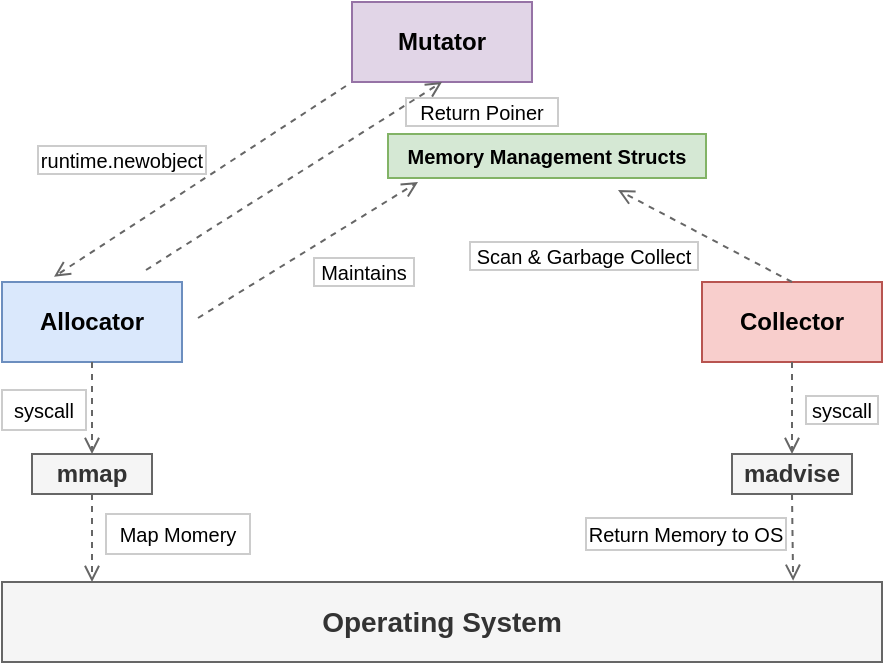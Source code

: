 <mxfile version="24.4.0" type="device" pages="12">
  <diagram name="MemoryManager" id="uESPCeK1OuxKd49E8S-d">
    <mxGraphModel dx="893" dy="511" grid="1" gridSize="2" guides="1" tooltips="1" connect="1" arrows="1" fold="1" page="1" pageScale="1" pageWidth="827" pageHeight="1169" math="0" shadow="0">
      <root>
        <mxCell id="0" />
        <mxCell id="1" parent="0" />
        <mxCell id="61ZyWkE7eZH5j-dmNohQ-16" value="Memory Management Structs" style="rounded=0;whiteSpace=wrap;html=1;fillColor=#d5e8d4;strokeColor=#82b366;fontStyle=1;fontSize=10;" parent="1" vertex="1">
          <mxGeometry x="353" y="106" width="159" height="22" as="geometry" />
        </mxCell>
        <mxCell id="61ZyWkE7eZH5j-dmNohQ-1" value="&lt;b&gt;&lt;font style=&quot;font-size: 14px;&quot;&gt;Operating System&lt;/font&gt;&lt;/b&gt;" style="rounded=0;whiteSpace=wrap;html=1;fillColor=#f5f5f5;fontColor=#333333;strokeColor=#666666;" parent="1" vertex="1">
          <mxGeometry x="160" y="330" width="440" height="40" as="geometry" />
        </mxCell>
        <mxCell id="61ZyWkE7eZH5j-dmNohQ-2" value="Allocator" style="rounded=0;whiteSpace=wrap;html=1;fillColor=#dae8fc;strokeColor=#6c8ebf;fontStyle=1" parent="1" vertex="1">
          <mxGeometry x="160" y="180" width="90" height="40" as="geometry" />
        </mxCell>
        <mxCell id="61ZyWkE7eZH5j-dmNohQ-3" value="Collector" style="rounded=0;whiteSpace=wrap;html=1;fillColor=#f8cecc;strokeColor=#b85450;fontStyle=1" parent="1" vertex="1">
          <mxGeometry x="510" y="180" width="90" height="40" as="geometry" />
        </mxCell>
        <mxCell id="61ZyWkE7eZH5j-dmNohQ-4" value="Mutator" style="rounded=0;whiteSpace=wrap;html=1;fillColor=#e1d5e7;strokeColor=#9673a6;fontStyle=1" parent="1" vertex="1">
          <mxGeometry x="335" y="40" width="90" height="40" as="geometry" />
        </mxCell>
        <mxCell id="61ZyWkE7eZH5j-dmNohQ-5" value="" style="endArrow=open;html=1;rounded=0;dashed=1;fillColor=#f5f5f5;strokeColor=#666666;endFill=0;exitX=0.5;exitY=1;exitDx=0;exitDy=0;entryX=0.5;entryY=0;entryDx=0;entryDy=0;" parent="1" source="61ZyWkE7eZH5j-dmNohQ-2" target="61ZyWkE7eZH5j-dmNohQ-6" edge="1">
          <mxGeometry width="50" height="50" relative="1" as="geometry">
            <mxPoint x="30" y="350" as="sourcePoint" />
            <mxPoint x="60" y="320" as="targetPoint" />
          </mxGeometry>
        </mxCell>
        <mxCell id="61ZyWkE7eZH5j-dmNohQ-6" value="mmap" style="rounded=0;whiteSpace=wrap;html=1;fillColor=#f5f5f5;fontColor=#333333;strokeColor=#666666;fontStyle=1" parent="1" vertex="1">
          <mxGeometry x="175" y="266" width="60" height="20" as="geometry" />
        </mxCell>
        <mxCell id="61ZyWkE7eZH5j-dmNohQ-7" value="" style="endArrow=open;html=1;rounded=0;dashed=1;fillColor=#f5f5f5;strokeColor=#666666;endFill=0;exitX=0.5;exitY=1;exitDx=0;exitDy=0;" parent="1" source="61ZyWkE7eZH5j-dmNohQ-6" edge="1">
          <mxGeometry width="50" height="50" relative="1" as="geometry">
            <mxPoint x="215" y="230" as="sourcePoint" />
            <mxPoint x="205" y="330" as="targetPoint" />
          </mxGeometry>
        </mxCell>
        <mxCell id="61ZyWkE7eZH5j-dmNohQ-8" value="syscall" style="text;html=1;align=center;verticalAlign=middle;whiteSpace=wrap;rounded=0;strokeColor=#CCCCCC;fontSize=10;" parent="1" vertex="1">
          <mxGeometry x="160" y="234" width="42" height="20" as="geometry" />
        </mxCell>
        <mxCell id="61ZyWkE7eZH5j-dmNohQ-9" value="Map Momery" style="text;html=1;align=center;verticalAlign=middle;whiteSpace=wrap;rounded=0;strokeColor=#CCCCCC;fontSize=10;" parent="1" vertex="1">
          <mxGeometry x="212" y="296" width="72" height="20" as="geometry" />
        </mxCell>
        <mxCell id="61ZyWkE7eZH5j-dmNohQ-10" value="syscall" style="text;html=1;align=center;verticalAlign=middle;whiteSpace=wrap;rounded=0;strokeColor=#CCCCCC;fontSize=10;" parent="1" vertex="1">
          <mxGeometry x="562" y="237" width="36" height="14" as="geometry" />
        </mxCell>
        <mxCell id="61ZyWkE7eZH5j-dmNohQ-11" value="" style="endArrow=open;html=1;rounded=0;dashed=1;fillColor=#f5f5f5;strokeColor=#666666;endFill=0;exitX=0.5;exitY=1;exitDx=0;exitDy=0;entryX=0.5;entryY=0;entryDx=0;entryDy=0;" parent="1" source="61ZyWkE7eZH5j-dmNohQ-3" target="61ZyWkE7eZH5j-dmNohQ-12" edge="1">
          <mxGeometry width="50" height="50" relative="1" as="geometry">
            <mxPoint x="773" y="230" as="sourcePoint" />
            <mxPoint x="628" y="330" as="targetPoint" />
          </mxGeometry>
        </mxCell>
        <mxCell id="61ZyWkE7eZH5j-dmNohQ-12" value="madvise" style="rounded=0;whiteSpace=wrap;html=1;fillColor=#f5f5f5;fontColor=#333333;strokeColor=#666666;fontStyle=1" parent="1" vertex="1">
          <mxGeometry x="525" y="266" width="60" height="20" as="geometry" />
        </mxCell>
        <mxCell id="61ZyWkE7eZH5j-dmNohQ-13" value="Return Memory to OS" style="text;html=1;align=center;verticalAlign=middle;whiteSpace=wrap;rounded=0;strokeColor=#CCCCCC;fontSize=10;" parent="1" vertex="1">
          <mxGeometry x="452" y="298" width="100" height="16" as="geometry" />
        </mxCell>
        <mxCell id="61ZyWkE7eZH5j-dmNohQ-14" value="" style="endArrow=open;html=1;rounded=0;dashed=1;fillColor=#f5f5f5;strokeColor=#666666;endFill=0;exitX=0.5;exitY=1;exitDx=0;exitDy=0;entryX=0.899;entryY=-0.015;entryDx=0;entryDy=0;entryPerimeter=0;" parent="1" source="61ZyWkE7eZH5j-dmNohQ-12" target="61ZyWkE7eZH5j-dmNohQ-1" edge="1">
          <mxGeometry width="50" height="50" relative="1" as="geometry">
            <mxPoint x="783" y="240" as="sourcePoint" />
            <mxPoint x="773" y="340" as="targetPoint" />
          </mxGeometry>
        </mxCell>
        <mxCell id="61ZyWkE7eZH5j-dmNohQ-15" value="" style="endArrow=open;html=1;rounded=0;dashed=1;fillColor=#f5f5f5;strokeColor=#666666;endFill=0;exitX=0.5;exitY=0;exitDx=0;exitDy=0;" parent="1" source="61ZyWkE7eZH5j-dmNohQ-3" edge="1">
          <mxGeometry width="50" height="50" relative="1" as="geometry">
            <mxPoint x="464" y="102" as="sourcePoint" />
            <mxPoint x="468" y="134" as="targetPoint" />
          </mxGeometry>
        </mxCell>
        <mxCell id="61ZyWkE7eZH5j-dmNohQ-17" value="" style="endArrow=open;html=1;rounded=0;dashed=1;fillColor=#f5f5f5;strokeColor=#666666;endFill=0;entryX=0.5;entryY=1;entryDx=0;entryDy=0;" parent="1" target="61ZyWkE7eZH5j-dmNohQ-4" edge="1">
          <mxGeometry width="50" height="50" relative="1" as="geometry">
            <mxPoint x="232" y="174" as="sourcePoint" />
            <mxPoint x="455" y="130" as="targetPoint" />
          </mxGeometry>
        </mxCell>
        <mxCell id="61ZyWkE7eZH5j-dmNohQ-18" value="" style="endArrow=open;html=1;rounded=0;dashed=1;fillColor=#f5f5f5;strokeColor=#666666;endFill=0;" parent="1" edge="1">
          <mxGeometry width="50" height="50" relative="1" as="geometry">
            <mxPoint x="258" y="198" as="sourcePoint" />
            <mxPoint x="368" y="130" as="targetPoint" />
          </mxGeometry>
        </mxCell>
        <mxCell id="61ZyWkE7eZH5j-dmNohQ-19" value="Maintains" style="text;html=1;align=center;verticalAlign=middle;whiteSpace=wrap;rounded=0;strokeColor=#CCCCCC;fontSize=10;" parent="1" vertex="1">
          <mxGeometry x="316" y="168" width="50" height="14" as="geometry" />
        </mxCell>
        <mxCell id="61ZyWkE7eZH5j-dmNohQ-20" value="Scan &amp;amp; Garbage Collect" style="text;html=1;align=center;verticalAlign=middle;whiteSpace=wrap;rounded=0;strokeColor=#CCCCCC;fontSize=10;" parent="1" vertex="1">
          <mxGeometry x="394" y="160" width="114" height="14" as="geometry" />
        </mxCell>
        <mxCell id="61ZyWkE7eZH5j-dmNohQ-21" value="Return Poiner" style="text;html=1;align=center;verticalAlign=middle;whiteSpace=wrap;rounded=0;strokeColor=#CCCCCC;fontSize=10;" parent="1" vertex="1">
          <mxGeometry x="362" y="88" width="76" height="14" as="geometry" />
        </mxCell>
        <mxCell id="61ZyWkE7eZH5j-dmNohQ-22" value="" style="endArrow=open;html=1;rounded=0;dashed=1;fillColor=#f5f5f5;strokeColor=#666666;endFill=0;exitX=0.033;exitY=0.965;exitDx=0;exitDy=0;exitPerimeter=0;" parent="1" edge="1">
          <mxGeometry width="50" height="50" relative="1" as="geometry">
            <mxPoint x="331.97" y="82.0" as="sourcePoint" />
            <mxPoint x="186" y="177.4" as="targetPoint" />
          </mxGeometry>
        </mxCell>
        <mxCell id="61ZyWkE7eZH5j-dmNohQ-23" value="runtime.newobject" style="text;html=1;align=center;verticalAlign=middle;whiteSpace=wrap;rounded=0;strokeColor=#CCCCCC;fontSize=10;" parent="1" vertex="1">
          <mxGeometry x="178" y="112" width="84" height="14" as="geometry" />
        </mxCell>
      </root>
    </mxGraphModel>
  </diagram>
  <diagram id="Fo2XW2c2J_hi49WBNTkq" name="优化范围">
    <mxGraphModel dx="1562" dy="895" grid="1" gridSize="10" guides="1" tooltips="1" connect="1" arrows="1" fold="1" page="1" pageScale="1" pageWidth="827" pageHeight="1169" math="0" shadow="0">
      <root>
        <mxCell id="0" />
        <mxCell id="1" parent="0" />
        <mxCell id="fCkfg7FFYyUVdL26HcyH-32" value="" style="edgeStyle=none;rounded=0;orthogonalLoop=1;jettySize=auto;html=1;strokeColor=default;align=center;verticalAlign=middle;fontFamily=Helvetica;fontSize=11;fontColor=default;labelBackgroundColor=default;endArrow=classicThin;endFill=1;" parent="1" source="fCkfg7FFYyUVdL26HcyH-26" target="fCkfg7FFYyUVdL26HcyH-30" edge="1">
          <mxGeometry relative="1" as="geometry" />
        </mxCell>
        <mxCell id="fCkfg7FFYyUVdL26HcyH-26" value="" style="rounded=0;whiteSpace=wrap;html=1;fontFamily=Helvetica;fontSize=11;labelBackgroundColor=default;fillColor=#dae8fc;strokeColor=#6c8ebf;" parent="1" vertex="1">
          <mxGeometry x="238" y="280" width="440" height="110" as="geometry" />
        </mxCell>
        <mxCell id="fCkfg7FFYyUVdL26HcyH-14" value="" style="rounded=0;whiteSpace=wrap;html=1;fontFamily=Helvetica;fontSize=11;labelBackgroundColor=default;dashed=1;fillColor=#e1d5e7;strokeColor=#9673a6;" parent="1" vertex="1">
          <mxGeometry x="260" y="39" width="360" height="100" as="geometry" />
        </mxCell>
        <mxCell id="fCkfg7FFYyUVdL26HcyH-9" value="" style="endArrow=none;dashed=1;html=1;rounded=0;strokeColor=default;align=center;verticalAlign=middle;fontFamily=Helvetica;fontSize=11;fontColor=default;labelBackgroundColor=default;" parent="1" edge="1">
          <mxGeometry width="50" height="50" relative="1" as="geometry">
            <mxPoint x="230" y="228" as="sourcePoint" />
            <mxPoint x="713" y="227.76" as="targetPoint" />
          </mxGeometry>
        </mxCell>
        <mxCell id="fCkfg7FFYyUVdL26HcyH-2" value="&lt;b&gt;&lt;font face=&quot;Times New Roman&quot; style=&quot;font-size: 16px;&quot;&gt;Application&lt;/font&gt;&lt;/b&gt;" style="rounded=0;whiteSpace=wrap;html=1;" parent="1" vertex="1">
          <mxGeometry x="271" y="49" width="329" height="30" as="geometry" />
        </mxCell>
        <mxCell id="fCkfg7FFYyUVdL26HcyH-3" value="&lt;b&gt;&lt;font face=&quot;Times New Roman&quot; style=&quot;font-size: 16px;&quot;&gt;System Libraries&lt;/font&gt;&lt;/b&gt;" style="rounded=0;whiteSpace=wrap;html=1;" parent="1" vertex="1">
          <mxGeometry x="448" y="164" width="130" height="30" as="geometry" />
        </mxCell>
        <mxCell id="fCkfg7FFYyUVdL26HcyH-4" value="&lt;b&gt;&lt;font face=&quot;Times New Roman&quot; style=&quot;font-size: 16px;&quot;&gt;System Calls&lt;/font&gt;&lt;/b&gt;" style="rounded=0;whiteSpace=wrap;html=1;" parent="1" vertex="1">
          <mxGeometry x="338" y="213" width="240" height="30" as="geometry" />
        </mxCell>
        <mxCell id="fCkfg7FFYyUVdL26HcyH-5" value="" style="endArrow=classicThin;html=1;rounded=0;endFill=1;exitDx=0;exitDy=0;entryX=0.73;entryY=-0.006;entryDx=0;entryDy=0;entryPerimeter=0;exitX=0.5;exitY=1;" parent="1" source="fCkfg7FFYyUVdL26HcyH-3" target="fCkfg7FFYyUVdL26HcyH-4" edge="1">
          <mxGeometry width="50" height="50" relative="1" as="geometry">
            <mxPoint x="524.531" y="173" as="sourcePoint" />
            <mxPoint x="524.403" y="211.74" as="targetPoint" />
          </mxGeometry>
        </mxCell>
        <mxCell id="fCkfg7FFYyUVdL26HcyH-7" value="" style="endArrow=classicThin;html=1;rounded=0;endFill=1;entryX=0.314;entryY=-0.031;entryDx=0;entryDy=0;entryPerimeter=0;exitX=0.426;exitY=1;exitDx=0;exitDy=0;exitPerimeter=0;" parent="1" source="fCkfg7FFYyUVdL26HcyH-14" target="fCkfg7FFYyUVdL26HcyH-4" edge="1">
          <mxGeometry width="50" height="50" relative="1" as="geometry">
            <mxPoint x="413" y="130" as="sourcePoint" />
            <mxPoint x="413.003" y="131.74" as="targetPoint" />
          </mxGeometry>
        </mxCell>
        <mxCell id="fCkfg7FFYyUVdL26HcyH-8" value="&lt;b&gt;&lt;font face=&quot;Times New Roman&quot; style=&quot;font-size: 16px;&quot;&gt;Compilers&lt;/font&gt;&lt;/b&gt;" style="rounded=0;whiteSpace=wrap;html=1;" parent="1" vertex="1">
          <mxGeometry x="260" y="154" width="110" height="30" as="geometry" />
        </mxCell>
        <mxCell id="fCkfg7FFYyUVdL26HcyH-10" value="User-Level" style="text;html=1;align=center;verticalAlign=middle;whiteSpace=wrap;rounded=0;fontFamily=Times New Roman;fontSize=16;fontColor=default;labelBackgroundColor=default;fontStyle=1" parent="1" vertex="1">
          <mxGeometry x="620" y="183" width="80" height="30" as="geometry" />
        </mxCell>
        <mxCell id="fCkfg7FFYyUVdL26HcyH-11" value="Kernel-Level" style="text;html=1;align=center;verticalAlign=middle;whiteSpace=wrap;rounded=0;fontFamily=Times New Roman;fontSize=16;fontColor=default;labelBackgroundColor=default;fontStyle=1" parent="1" vertex="1">
          <mxGeometry x="610" y="243" width="100" height="30" as="geometry" />
        </mxCell>
        <mxCell id="fCkfg7FFYyUVdL26HcyH-12" value="&lt;b&gt;&lt;font face=&quot;Times New Roman&quot; style=&quot;font-size: 16px;&quot;&gt;Database&lt;/font&gt;&lt;/b&gt;" style="rounded=0;whiteSpace=wrap;html=1;" parent="1" vertex="1">
          <mxGeometry x="468" y="99" width="132" height="30" as="geometry" />
        </mxCell>
        <mxCell id="fCkfg7FFYyUVdL26HcyH-13" value="" style="endArrow=classicThin;html=1;rounded=0;endFill=1;exitDx=0;exitDy=0;entryX=0.5;entryY=0;entryDx=0;entryDy=0;exitX=0.8;exitY=1.02;exitPerimeter=0;" parent="1" source="fCkfg7FFYyUVdL26HcyH-2" target="fCkfg7FFYyUVdL26HcyH-12" edge="1">
          <mxGeometry width="50" height="50" relative="1" as="geometry">
            <mxPoint x="540" y="59" as="sourcePoint" />
            <mxPoint x="540" y="89" as="targetPoint" />
          </mxGeometry>
        </mxCell>
        <mxCell id="fCkfg7FFYyUVdL26HcyH-15" value="" style="endArrow=classicThin;html=1;rounded=0;endFill=1;entryX=0.5;entryY=0;entryDx=0;entryDy=0;exitX=0.703;exitY=1.02;exitDx=0;exitDy=0;exitPerimeter=0;" parent="1" source="fCkfg7FFYyUVdL26HcyH-14" target="fCkfg7FFYyUVdL26HcyH-3" edge="1">
          <mxGeometry width="50" height="50" relative="1" as="geometry">
            <mxPoint x="513" y="141" as="sourcePoint" />
            <mxPoint x="512.83" y="164" as="targetPoint" />
          </mxGeometry>
        </mxCell>
        <mxCell id="fCkfg7FFYyUVdL26HcyH-17" value="&lt;b&gt;&lt;font face=&quot;Times New Roman&quot; style=&quot;font-size: 16px;&quot;&gt;Thread Scheduler&lt;/font&gt;&lt;/b&gt;" style="rounded=0;whiteSpace=wrap;html=1;" parent="1" vertex="1">
          <mxGeometry x="246" y="290" width="90" height="40" as="geometry" />
        </mxCell>
        <mxCell id="fCkfg7FFYyUVdL26HcyH-18" value="&lt;b&gt;&lt;font face=&quot;Times New Roman&quot; style=&quot;font-size: 16px;&quot;&gt;File &lt;br&gt;Systems&lt;/font&gt;&lt;/b&gt;" style="rounded=0;whiteSpace=wrap;html=1;" parent="1" vertex="1">
          <mxGeometry x="356" y="290" width="90" height="40" as="geometry" />
        </mxCell>
        <mxCell id="fCkfg7FFYyUVdL26HcyH-19" value="&lt;font face=&quot;Times New Roman&quot;&gt;&lt;span style=&quot;font-size: 16px;&quot;&gt;&lt;b&gt;Network Stack&lt;/b&gt;&lt;/span&gt;&lt;/font&gt;" style="rounded=0;whiteSpace=wrap;html=1;" parent="1" vertex="1">
          <mxGeometry x="466" y="290" width="90" height="40" as="geometry" />
        </mxCell>
        <mxCell id="fCkfg7FFYyUVdL26HcyH-20" value="&lt;font face=&quot;Times New Roman&quot;&gt;&lt;span style=&quot;font-size: 16px;&quot;&gt;&lt;b&gt;Virtual Memory&lt;/b&gt;&lt;/span&gt;&lt;/font&gt;" style="rounded=0;whiteSpace=wrap;html=1;" parent="1" vertex="1">
          <mxGeometry x="576" y="290" width="90" height="40" as="geometry" />
        </mxCell>
        <mxCell id="fCkfg7FFYyUVdL26HcyH-25" value="&lt;b&gt;&lt;font face=&quot;Times New Roman&quot; style=&quot;font-size: 16px;&quot;&gt;Device Drivers&lt;/font&gt;&lt;/b&gt;" style="rounded=0;whiteSpace=wrap;html=1;" parent="1" vertex="1">
          <mxGeometry x="336" y="350" width="240" height="30" as="geometry" />
        </mxCell>
        <mxCell id="fCkfg7FFYyUVdL26HcyH-28" value="" style="endArrow=classicThin;html=1;rounded=0;endFill=1;exitDx=0;exitDy=0;entryX=0.817;entryY=-0.004;entryDx=0;entryDy=0;entryPerimeter=0;exitX=0.94;exitY=1.01;exitPerimeter=0;" parent="1" source="fCkfg7FFYyUVdL26HcyH-14" target="fCkfg7FFYyUVdL26HcyH-26" edge="1">
          <mxGeometry width="50" height="50" relative="1" as="geometry">
            <mxPoint x="600" y="110" as="sourcePoint" />
            <mxPoint x="600" y="140" as="targetPoint" />
          </mxGeometry>
        </mxCell>
        <mxCell id="fCkfg7FFYyUVdL26HcyH-29" value="" style="endArrow=classicThin;html=1;rounded=0;endFill=1;exitDx=0;exitDy=0;entryX=0.5;entryY=0;entryDx=0;entryDy=0;exitX=0.5;exitY=1;" parent="1" source="fCkfg7FFYyUVdL26HcyH-4" target="fCkfg7FFYyUVdL26HcyH-26" edge="1">
          <mxGeometry width="50" height="50" relative="1" as="geometry">
            <mxPoint x="470" y="240" as="sourcePoint" />
            <mxPoint x="470" y="270" as="targetPoint" />
          </mxGeometry>
        </mxCell>
        <mxCell id="fCkfg7FFYyUVdL26HcyH-30" value="&lt;b&gt;&lt;font face=&quot;Times New Roman&quot; style=&quot;font-size: 16px;&quot;&gt;Device&lt;/font&gt;&lt;/b&gt;" style="rounded=0;whiteSpace=wrap;html=1;" parent="1" vertex="1">
          <mxGeometry x="287.5" y="410" width="341" height="30" as="geometry" />
        </mxCell>
      </root>
    </mxGraphModel>
  </diagram>
  <diagram id="x2we9naIcZrdaKaoBblb" name="False Sharing">
    <mxGraphModel dx="893" dy="511" grid="1" gridSize="2" guides="1" tooltips="1" connect="1" arrows="1" fold="1" page="1" pageScale="1" pageWidth="827" pageHeight="1169" math="0" shadow="0">
      <root>
        <mxCell id="0" />
        <mxCell id="1" parent="0" />
        <mxCell id="z5G1784J1LOj70SKTNX0-4" value="" style="rounded=0;whiteSpace=wrap;html=1;fillColor=none;" parent="1" vertex="1">
          <mxGeometry x="80" y="110" width="150" height="60" as="geometry" />
        </mxCell>
        <mxCell id="z5G1784J1LOj70SKTNX0-5" value="" style="rounded=0;whiteSpace=wrap;html=1;fillColor=none;" parent="1" vertex="1">
          <mxGeometry x="250" y="110" width="150" height="60" as="geometry" />
        </mxCell>
        <mxCell id="z5G1784J1LOj70SKTNX0-12" value="" style="group" parent="1" vertex="1" connectable="0">
          <mxGeometry x="80" y="30" width="120" height="60" as="geometry" />
        </mxCell>
        <mxCell id="z5G1784J1LOj70SKTNX0-6" value="" style="rounded=0;whiteSpace=wrap;html=1;fillColor=none;fontSize=12;" parent="z5G1784J1LOj70SKTNX0-12" vertex="1">
          <mxGeometry width="120" height="60" as="geometry" />
        </mxCell>
        <mxCell id="z5G1784J1LOj70SKTNX0-1" value="&lt;b style=&quot;font-size: 10px;&quot;&gt;&lt;font color=&quot;#b028d0&quot; face=&quot;Times New Roman&quot; style=&quot;font-size: 10px;&quot;&gt;Thread 0&lt;/font&gt;&lt;/b&gt;" style="rounded=0;whiteSpace=wrap;html=1;fillColor=none;strokeColor=#B028D0;fontSize=10;" parent="z5G1784J1LOj70SKTNX0-12" vertex="1">
          <mxGeometry x="10" y="10" width="60" height="20" as="geometry" />
        </mxCell>
        <mxCell id="z5G1784J1LOj70SKTNX0-7" value="CPU 0" style="text;html=1;align=center;verticalAlign=middle;whiteSpace=wrap;rounded=0;fontFamily=Times New Roman;fontStyle=1" parent="z5G1784J1LOj70SKTNX0-12" vertex="1">
          <mxGeometry x="50" y="40" width="40" height="20" as="geometry" />
        </mxCell>
        <mxCell id="z5G1784J1LOj70SKTNX0-13" value="" style="group" parent="1" vertex="1" connectable="0">
          <mxGeometry x="250" y="30" width="120" height="60" as="geometry" />
        </mxCell>
        <mxCell id="z5G1784J1LOj70SKTNX0-8" value="" style="rounded=0;whiteSpace=wrap;html=1;fillColor=none;fontSize=12;" parent="z5G1784J1LOj70SKTNX0-13" vertex="1">
          <mxGeometry width="120" height="60" as="geometry" />
        </mxCell>
        <mxCell id="z5G1784J1LOj70SKTNX0-2" value="&lt;b style=&quot;font-size: 10px;&quot;&gt;&lt;font color=&quot;#007fff&quot; face=&quot;Times New Roman&quot; style=&quot;font-size: 10px;&quot;&gt;Thread 1&lt;/font&gt;&lt;/b&gt;" style="rounded=0;whiteSpace=wrap;html=1;fillColor=none;strokeColor=#007FFF;fontSize=10;" parent="z5G1784J1LOj70SKTNX0-13" vertex="1">
          <mxGeometry x="10" y="10" width="60" height="20" as="geometry" />
        </mxCell>
        <mxCell id="z5G1784J1LOj70SKTNX0-9" value="CPU 1" style="text;html=1;align=center;verticalAlign=middle;whiteSpace=wrap;rounded=0;fontFamily=Times New Roman;fontStyle=1" parent="z5G1784J1LOj70SKTNX0-13" vertex="1">
          <mxGeometry x="55" y="40" width="40" height="20" as="geometry" />
        </mxCell>
        <mxCell id="z5G1784J1LOj70SKTNX0-14" value="Cache" style="text;html=1;align=center;verticalAlign=middle;whiteSpace=wrap;rounded=0;fontFamily=Times New Roman;fontStyle=1" parent="1" vertex="1">
          <mxGeometry x="130" y="150" width="40" height="20" as="geometry" />
        </mxCell>
        <mxCell id="z5G1784J1LOj70SKTNX0-15" value="Cache" style="text;html=1;align=center;verticalAlign=middle;whiteSpace=wrap;rounded=0;fontFamily=Times New Roman;fontStyle=1" parent="1" vertex="1">
          <mxGeometry x="300" y="150" width="40" height="20" as="geometry" />
        </mxCell>
        <mxCell id="2zXifUEztj3I7ftMdVAu-1" value="" style="endArrow=classicThin;html=1;rounded=0;endFill=1;entryX=0.314;entryY=-0.031;entryDx=0;entryDy=0;entryPerimeter=0;strokeColor=#FF0000;exitX=0.271;exitY=1.018;exitDx=0;exitDy=0;exitPerimeter=0;" parent="1" source="z5G1784J1LOj70SKTNX0-1" edge="1">
          <mxGeometry width="50" height="50" relative="1" as="geometry">
            <mxPoint x="106" y="62" as="sourcePoint" />
            <mxPoint x="106" y="129" as="targetPoint" />
          </mxGeometry>
        </mxCell>
        <mxCell id="2zXifUEztj3I7ftMdVAu-2" value="" style="endArrow=classicThin;html=1;rounded=0;endFill=1;entryX=0.314;entryY=-0.031;entryDx=0;entryDy=0;entryPerimeter=0;strokeColor=#EA6B66;exitX=0.271;exitY=1.018;exitDx=0;exitDy=0;exitPerimeter=0;" parent="1" edge="1">
          <mxGeometry width="50" height="50" relative="1" as="geometry">
            <mxPoint x="290" y="60" as="sourcePoint" />
            <mxPoint x="290" y="129" as="targetPoint" />
          </mxGeometry>
        </mxCell>
        <mxCell id="z5G1784J1LOj70SKTNX0-27" value="" style="whiteSpace=wrap;html=1;aspect=fixed;fillColor=#EA6B66;strokeColor=#000000;" parent="1" vertex="1">
          <mxGeometry x="282" y="130" width="16" height="16" as="geometry" />
        </mxCell>
        <mxCell id="z5G1784J1LOj70SKTNX0-29" value="" style="whiteSpace=wrap;html=1;aspect=fixed;fillColor=#bac8d3;strokeColor=#000000;" parent="1" vertex="1">
          <mxGeometry x="298" y="130" width="16" height="16" as="geometry" />
        </mxCell>
        <mxCell id="z5G1784J1LOj70SKTNX0-30" value="" style="whiteSpace=wrap;html=1;aspect=fixed;fillColor=#bac8d3;strokeColor=#000000;" parent="1" vertex="1">
          <mxGeometry x="314" y="130" width="16" height="16" as="geometry" />
        </mxCell>
        <mxCell id="z5G1784J1LOj70SKTNX0-31" value="" style="whiteSpace=wrap;html=1;aspect=fixed;fillColor=#bac8d3;strokeColor=#000000;" parent="1" vertex="1">
          <mxGeometry x="330" y="130" width="16" height="16" as="geometry" />
        </mxCell>
        <mxCell id="z5G1784J1LOj70SKTNX0-32" value="" style="whiteSpace=wrap;html=1;aspect=fixed;fillColor=#bac8d3;strokeColor=#000000;" parent="1" vertex="1">
          <mxGeometry x="346" y="130" width="16" height="16" as="geometry" />
        </mxCell>
        <mxCell id="z5G1784J1LOj70SKTNX0-33" value="" style="whiteSpace=wrap;html=1;aspect=fixed;fillColor=#bac8d3;strokeColor=#000000;" parent="1" vertex="1">
          <mxGeometry x="362" y="130" width="16" height="16" as="geometry" />
        </mxCell>
        <mxCell id="z5G1784J1LOj70SKTNX0-34" value="" style="whiteSpace=wrap;html=1;aspect=fixed;fillColor=#bac8d3;strokeColor=#000000;" parent="1" vertex="1">
          <mxGeometry x="378" y="130" width="16" height="16" as="geometry" />
        </mxCell>
        <mxCell id="z5G1784J1LOj70SKTNX0-28" value="" style="whiteSpace=wrap;html=1;aspect=fixed;fillColor=#bac8d3;strokeColor=#000000;" parent="1" vertex="1">
          <mxGeometry x="266" y="130" width="16" height="16" as="geometry" />
        </mxCell>
        <mxCell id="z5G1784J1LOj70SKTNX0-16" value="" style="whiteSpace=wrap;html=1;aspect=fixed;fillColor=#FF0000;strokeColor=#000000;" parent="1" vertex="1">
          <mxGeometry x="98" y="130" width="16" height="16" as="geometry" />
        </mxCell>
        <mxCell id="z5G1784J1LOj70SKTNX0-17" value="" style="whiteSpace=wrap;html=1;aspect=fixed;fillColor=#bac8d3;strokeColor=#000000;" parent="1" vertex="1">
          <mxGeometry x="114" y="130" width="16" height="16" as="geometry" />
        </mxCell>
        <mxCell id="z5G1784J1LOj70SKTNX0-19" value="" style="whiteSpace=wrap;html=1;aspect=fixed;fillColor=#bac8d3;strokeColor=#000000;" parent="1" vertex="1">
          <mxGeometry x="130" y="130" width="16" height="16" as="geometry" />
        </mxCell>
        <mxCell id="z5G1784J1LOj70SKTNX0-20" value="" style="whiteSpace=wrap;html=1;aspect=fixed;fillColor=#bac8d3;strokeColor=#000000;" parent="1" vertex="1">
          <mxGeometry x="146" y="130" width="16" height="16" as="geometry" />
        </mxCell>
        <mxCell id="z5G1784J1LOj70SKTNX0-21" value="" style="whiteSpace=wrap;html=1;aspect=fixed;fillColor=#bac8d3;strokeColor=#000000;" parent="1" vertex="1">
          <mxGeometry x="162" y="130" width="16" height="16" as="geometry" />
        </mxCell>
        <mxCell id="z5G1784J1LOj70SKTNX0-22" value="" style="whiteSpace=wrap;html=1;aspect=fixed;fillColor=#bac8d3;strokeColor=#000000;" parent="1" vertex="1">
          <mxGeometry x="178" y="130" width="16" height="16" as="geometry" />
        </mxCell>
        <mxCell id="z5G1784J1LOj70SKTNX0-23" value="" style="whiteSpace=wrap;html=1;aspect=fixed;fillColor=#bac8d3;strokeColor=#000000;" parent="1" vertex="1">
          <mxGeometry x="194" y="130" width="16" height="16" as="geometry" />
        </mxCell>
        <mxCell id="z5G1784J1LOj70SKTNX0-24" value="" style="whiteSpace=wrap;html=1;aspect=fixed;fillColor=#bac8d3;strokeColor=#000000;" parent="1" vertex="1">
          <mxGeometry x="210" y="130" width="16" height="16" as="geometry" />
        </mxCell>
        <mxCell id="2zXifUEztj3I7ftMdVAu-3" value="" style="endArrow=none;html=1;rounded=0;jumpSize=6;strokeWidth=11;" parent="1" edge="1">
          <mxGeometry width="50" height="50" relative="1" as="geometry">
            <mxPoint x="352" y="190" as="sourcePoint" />
            <mxPoint x="352" y="170" as="targetPoint" />
          </mxGeometry>
        </mxCell>
        <mxCell id="2zXifUEztj3I7ftMdVAu-4" value="" style="endArrow=none;html=1;rounded=0;jumpSize=6;strokeWidth=11;" parent="1" edge="1">
          <mxGeometry width="50" height="50" relative="1" as="geometry">
            <mxPoint x="174" y="110" as="sourcePoint" />
            <mxPoint x="174" y="90" as="targetPoint" />
          </mxGeometry>
        </mxCell>
        <mxCell id="2zXifUEztj3I7ftMdVAu-5" value="Cache Line" style="rounded=0;whiteSpace=wrap;html=1;fillColor=none;fontFamily=Times New Roman;fontSize=10;" parent="1" vertex="1">
          <mxGeometry x="98" y="114" width="128" height="16" as="geometry" />
        </mxCell>
        <mxCell id="2zXifUEztj3I7ftMdVAu-6" value="Cache Line" style="rounded=0;whiteSpace=wrap;html=1;fillColor=none;fontFamily=Times New Roman;fontSize=10;" parent="1" vertex="1">
          <mxGeometry x="266" y="114" width="128" height="16" as="geometry" />
        </mxCell>
        <mxCell id="2zXifUEztj3I7ftMdVAu-7" value="" style="rounded=0;whiteSpace=wrap;html=1;fillColor=none;" parent="1" vertex="1">
          <mxGeometry x="104" y="190" width="258" height="80" as="geometry" />
        </mxCell>
        <mxCell id="2zXifUEztj3I7ftMdVAu-8" value="Memory" style="text;html=1;align=center;verticalAlign=middle;whiteSpace=wrap;rounded=0;fontFamily=Times New Roman;fontStyle=1" parent="1" vertex="1">
          <mxGeometry x="214.5" y="252" width="49" height="20" as="geometry" />
        </mxCell>
        <mxCell id="2zXifUEztj3I7ftMdVAu-9" value="" style="whiteSpace=wrap;html=1;aspect=fixed;fillColor=none;strokeColor=#000000;" parent="1" vertex="1">
          <mxGeometry x="122" y="232" width="16" height="16" as="geometry" />
        </mxCell>
        <mxCell id="2zXifUEztj3I7ftMdVAu-10" value="" style="whiteSpace=wrap;html=1;aspect=fixed;fillColor=none;strokeColor=#000000;" parent="1" vertex="1">
          <mxGeometry x="138" y="232" width="16" height="16" as="geometry" />
        </mxCell>
        <mxCell id="2zXifUEztj3I7ftMdVAu-11" value="" style="whiteSpace=wrap;html=1;aspect=fixed;fillColor=none;strokeColor=#000000;" parent="1" vertex="1">
          <mxGeometry x="154" y="232" width="16" height="16" as="geometry" />
        </mxCell>
        <mxCell id="2zXifUEztj3I7ftMdVAu-12" value="" style="whiteSpace=wrap;html=1;aspect=fixed;fillColor=none;strokeColor=#000000;" parent="1" vertex="1">
          <mxGeometry x="170" y="232" width="16" height="16" as="geometry" />
        </mxCell>
        <mxCell id="2zXifUEztj3I7ftMdVAu-13" value="" style="whiteSpace=wrap;html=1;aspect=fixed;fillColor=none;strokeColor=#000000;" parent="1" vertex="1">
          <mxGeometry x="186" y="232" width="16" height="16" as="geometry" />
        </mxCell>
        <mxCell id="2zXifUEztj3I7ftMdVAu-14" value="" style="whiteSpace=wrap;html=1;aspect=fixed;fillColor=none;strokeColor=#000000;" parent="1" vertex="1">
          <mxGeometry x="202" y="232" width="16" height="16" as="geometry" />
        </mxCell>
        <mxCell id="2zXifUEztj3I7ftMdVAu-15" value="" style="whiteSpace=wrap;html=1;aspect=fixed;fillColor=none;strokeColor=#000000;" parent="1" vertex="1">
          <mxGeometry x="218" y="232" width="16" height="16" as="geometry" />
        </mxCell>
        <mxCell id="2zXifUEztj3I7ftMdVAu-16" value="" style="whiteSpace=wrap;html=1;aspect=fixed;fillColor=none;strokeColor=#000000;" parent="1" vertex="1">
          <mxGeometry x="234" y="232" width="16" height="16" as="geometry" />
        </mxCell>
        <mxCell id="2zXifUEztj3I7ftMdVAu-17" value="" style="whiteSpace=wrap;html=1;aspect=fixed;fillColor=none;strokeColor=#000000;" parent="1" vertex="1">
          <mxGeometry x="250" y="232" width="16" height="16" as="geometry" />
        </mxCell>
        <mxCell id="2zXifUEztj3I7ftMdVAu-18" value="" style="whiteSpace=wrap;html=1;aspect=fixed;fillColor=none;strokeColor=#000000;" parent="1" vertex="1">
          <mxGeometry x="266" y="232" width="16" height="16" as="geometry" />
        </mxCell>
        <mxCell id="2zXifUEztj3I7ftMdVAu-19" value="" style="whiteSpace=wrap;html=1;aspect=fixed;fillColor=none;strokeColor=#000000;" parent="1" vertex="1">
          <mxGeometry x="282" y="232" width="16" height="16" as="geometry" />
        </mxCell>
        <mxCell id="2zXifUEztj3I7ftMdVAu-20" value="" style="whiteSpace=wrap;html=1;aspect=fixed;fillColor=none;strokeColor=#000000;" parent="1" vertex="1">
          <mxGeometry x="298" y="232" width="16" height="16" as="geometry" />
        </mxCell>
        <mxCell id="2zXifUEztj3I7ftMdVAu-21" value="" style="whiteSpace=wrap;html=1;aspect=fixed;fillColor=none;strokeColor=#000000;" parent="1" vertex="1">
          <mxGeometry x="314" y="232" width="16" height="16" as="geometry" />
        </mxCell>
        <mxCell id="2zXifUEztj3I7ftMdVAu-22" value="" style="whiteSpace=wrap;html=1;aspect=fixed;fillColor=none;strokeColor=#000000;" parent="1" vertex="1">
          <mxGeometry x="330" y="232" width="16" height="16" as="geometry" />
        </mxCell>
        <mxCell id="2zXifUEztj3I7ftMdVAu-23" value="" style="whiteSpace=wrap;html=1;aspect=fixed;fillColor=none;strokeColor=#000000;" parent="1" vertex="1">
          <mxGeometry x="122" y="216" width="16" height="16" as="geometry" />
        </mxCell>
        <mxCell id="2zXifUEztj3I7ftMdVAu-24" value="" style="whiteSpace=wrap;html=1;aspect=fixed;fillColor=none;strokeColor=#000000;" parent="1" vertex="1">
          <mxGeometry x="138" y="216" width="16" height="16" as="geometry" />
        </mxCell>
        <mxCell id="2zXifUEztj3I7ftMdVAu-25" value="" style="whiteSpace=wrap;html=1;aspect=fixed;fillColor=#647687;strokeColor=#000000;fontColor=#ffffff;" parent="1" vertex="1">
          <mxGeometry x="154" y="216" width="16" height="16" as="geometry" />
        </mxCell>
        <mxCell id="2zXifUEztj3I7ftMdVAu-26" value="" style="whiteSpace=wrap;html=1;aspect=fixed;fillColor=#647687;strokeColor=#000000;fontColor=#ffffff;" parent="1" vertex="1">
          <mxGeometry x="170" y="216" width="16" height="16" as="geometry" />
        </mxCell>
        <mxCell id="2zXifUEztj3I7ftMdVAu-27" value="" style="whiteSpace=wrap;html=1;aspect=fixed;fillColor=#647687;strokeColor=#000000;fontColor=#ffffff;" parent="1" vertex="1">
          <mxGeometry x="186" y="216" width="16" height="16" as="geometry" />
        </mxCell>
        <mxCell id="2zXifUEztj3I7ftMdVAu-28" value="" style="whiteSpace=wrap;html=1;aspect=fixed;fillColor=#647687;strokeColor=#000000;fontColor=#ffffff;" parent="1" vertex="1">
          <mxGeometry x="202" y="216" width="16" height="16" as="geometry" />
        </mxCell>
        <mxCell id="2zXifUEztj3I7ftMdVAu-29" value="" style="whiteSpace=wrap;html=1;aspect=fixed;fillColor=#647687;strokeColor=#000000;fontColor=#ffffff;" parent="1" vertex="1">
          <mxGeometry x="218" y="216" width="16" height="16" as="geometry" />
        </mxCell>
        <mxCell id="2zXifUEztj3I7ftMdVAu-30" value="" style="whiteSpace=wrap;html=1;aspect=fixed;fillColor=#647687;strokeColor=#000000;fontColor=#ffffff;" parent="1" vertex="1">
          <mxGeometry x="234" y="216" width="16" height="16" as="geometry" />
        </mxCell>
        <mxCell id="2zXifUEztj3I7ftMdVAu-31" value="" style="whiteSpace=wrap;html=1;aspect=fixed;fillColor=#647687;strokeColor=#000000;fontColor=#ffffff;" parent="1" vertex="1">
          <mxGeometry x="250" y="216" width="16" height="16" as="geometry" />
        </mxCell>
        <mxCell id="2zXifUEztj3I7ftMdVAu-32" value="" style="whiteSpace=wrap;html=1;aspect=fixed;fillColor=#647687;strokeColor=#000000;fontColor=#ffffff;" parent="1" vertex="1">
          <mxGeometry x="266" y="216" width="16" height="16" as="geometry" />
        </mxCell>
        <mxCell id="2zXifUEztj3I7ftMdVAu-33" value="" style="whiteSpace=wrap;html=1;aspect=fixed;fillColor=none;strokeColor=#000000;" parent="1" vertex="1">
          <mxGeometry x="282" y="216" width="16" height="16" as="geometry" />
        </mxCell>
        <mxCell id="2zXifUEztj3I7ftMdVAu-34" value="" style="whiteSpace=wrap;html=1;aspect=fixed;fillColor=none;strokeColor=#000000;" parent="1" vertex="1">
          <mxGeometry x="298" y="216" width="16" height="16" as="geometry" />
        </mxCell>
        <mxCell id="2zXifUEztj3I7ftMdVAu-35" value="" style="whiteSpace=wrap;html=1;aspect=fixed;fillColor=none;strokeColor=#000000;" parent="1" vertex="1">
          <mxGeometry x="314" y="216" width="16" height="16" as="geometry" />
        </mxCell>
        <mxCell id="2zXifUEztj3I7ftMdVAu-36" value="" style="whiteSpace=wrap;html=1;aspect=fixed;fillColor=none;strokeColor=#000000;" parent="1" vertex="1">
          <mxGeometry x="330" y="216" width="16" height="16" as="geometry" />
        </mxCell>
        <mxCell id="2zXifUEztj3I7ftMdVAu-37" value="" style="whiteSpace=wrap;html=1;aspect=fixed;fillColor=none;strokeColor=#000000;" parent="1" vertex="1">
          <mxGeometry x="122" y="200" width="16" height="16" as="geometry" />
        </mxCell>
        <mxCell id="2zXifUEztj3I7ftMdVAu-38" value="" style="whiteSpace=wrap;html=1;aspect=fixed;fillColor=none;strokeColor=#000000;" parent="1" vertex="1">
          <mxGeometry x="138" y="200" width="16" height="16" as="geometry" />
        </mxCell>
        <mxCell id="2zXifUEztj3I7ftMdVAu-39" value="" style="whiteSpace=wrap;html=1;aspect=fixed;fillColor=none;strokeColor=#000000;" parent="1" vertex="1">
          <mxGeometry x="154" y="200" width="16" height="16" as="geometry" />
        </mxCell>
        <mxCell id="2zXifUEztj3I7ftMdVAu-40" value="" style="whiteSpace=wrap;html=1;aspect=fixed;fillColor=none;strokeColor=#000000;" parent="1" vertex="1">
          <mxGeometry x="170" y="200" width="16" height="16" as="geometry" />
        </mxCell>
        <mxCell id="2zXifUEztj3I7ftMdVAu-41" value="" style="whiteSpace=wrap;html=1;aspect=fixed;fillColor=none;strokeColor=#000000;" parent="1" vertex="1">
          <mxGeometry x="186" y="200" width="16" height="16" as="geometry" />
        </mxCell>
        <mxCell id="2zXifUEztj3I7ftMdVAu-42" value="" style="whiteSpace=wrap;html=1;aspect=fixed;fillColor=none;strokeColor=#000000;" parent="1" vertex="1">
          <mxGeometry x="202" y="200" width="16" height="16" as="geometry" />
        </mxCell>
        <mxCell id="2zXifUEztj3I7ftMdVAu-43" value="" style="whiteSpace=wrap;html=1;aspect=fixed;fillColor=none;strokeColor=#000000;" parent="1" vertex="1">
          <mxGeometry x="218" y="200" width="16" height="16" as="geometry" />
        </mxCell>
        <mxCell id="2zXifUEztj3I7ftMdVAu-44" value="" style="whiteSpace=wrap;html=1;aspect=fixed;fillColor=none;strokeColor=#000000;" parent="1" vertex="1">
          <mxGeometry x="234" y="200" width="16" height="16" as="geometry" />
        </mxCell>
        <mxCell id="2zXifUEztj3I7ftMdVAu-45" value="" style="whiteSpace=wrap;html=1;aspect=fixed;fillColor=none;strokeColor=#000000;" parent="1" vertex="1">
          <mxGeometry x="250" y="200" width="16" height="16" as="geometry" />
        </mxCell>
        <mxCell id="2zXifUEztj3I7ftMdVAu-46" value="" style="whiteSpace=wrap;html=1;aspect=fixed;fillColor=none;strokeColor=#000000;" parent="1" vertex="1">
          <mxGeometry x="266" y="200" width="16" height="16" as="geometry" />
        </mxCell>
        <mxCell id="2zXifUEztj3I7ftMdVAu-47" value="" style="whiteSpace=wrap;html=1;aspect=fixed;fillColor=none;strokeColor=#000000;" parent="1" vertex="1">
          <mxGeometry x="282" y="200" width="16" height="16" as="geometry" />
        </mxCell>
        <mxCell id="2zXifUEztj3I7ftMdVAu-48" value="" style="whiteSpace=wrap;html=1;aspect=fixed;fillColor=none;strokeColor=#000000;" parent="1" vertex="1">
          <mxGeometry x="298" y="200" width="16" height="16" as="geometry" />
        </mxCell>
        <mxCell id="2zXifUEztj3I7ftMdVAu-49" value="" style="whiteSpace=wrap;html=1;aspect=fixed;fillColor=none;strokeColor=#000000;" parent="1" vertex="1">
          <mxGeometry x="314" y="200" width="16" height="16" as="geometry" />
        </mxCell>
        <mxCell id="2zXifUEztj3I7ftMdVAu-50" value="" style="whiteSpace=wrap;html=1;aspect=fixed;fillColor=none;strokeColor=#000000;" parent="1" vertex="1">
          <mxGeometry x="330" y="200" width="16" height="16" as="geometry" />
        </mxCell>
        <mxCell id="2zXifUEztj3I7ftMdVAu-51" value="" style="shape=flexArrow;endArrow=classic;html=1;rounded=0;fillColor=#d5e8d4;strokeColor=#82b366;exitX=0.5;exitY=1;exitDx=0;exitDy=0;" parent="1" source="2zXifUEztj3I7ftMdVAu-46" edge="1">
          <mxGeometry width="50" height="50" relative="1" as="geometry">
            <mxPoint x="272" y="206" as="sourcePoint" />
            <mxPoint x="274" y="148" as="targetPoint" />
          </mxGeometry>
        </mxCell>
        <mxCell id="2zXifUEztj3I7ftMdVAu-52" value="" style="shape=flexArrow;endArrow=classic;html=1;rounded=0;fillColor=#d5e8d4;strokeColor=#82b366;" parent="1" edge="1">
          <mxGeometry width="50" height="50" relative="1" as="geometry">
            <mxPoint x="186" y="216" as="sourcePoint" />
            <mxPoint x="185.83" y="148" as="targetPoint" />
          </mxGeometry>
        </mxCell>
        <mxCell id="2zXifUEztj3I7ftMdVAu-53" value="" style="endArrow=none;html=1;rounded=0;jumpSize=6;strokeWidth=11;" parent="1" edge="1">
          <mxGeometry width="50" height="50" relative="1" as="geometry">
            <mxPoint x="210" y="190" as="sourcePoint" />
            <mxPoint x="210" y="170" as="targetPoint" />
          </mxGeometry>
        </mxCell>
        <mxCell id="2zXifUEztj3I7ftMdVAu-54" value="" style="endArrow=none;html=1;rounded=0;jumpSize=6;strokeWidth=11;" parent="1" edge="1">
          <mxGeometry width="50" height="50" relative="1" as="geometry">
            <mxPoint x="348" y="110" as="sourcePoint" />
            <mxPoint x="348" y="90" as="targetPoint" />
          </mxGeometry>
        </mxCell>
      </root>
    </mxGraphModel>
  </diagram>
  <diagram id="-1Z3s_URONKqbv5d0cYs" name="Continuous Profiling">
    <mxGraphModel dx="893" dy="511" grid="1" gridSize="10" guides="1" tooltips="1" connect="1" arrows="1" fold="1" page="1" pageScale="1" pageWidth="827" pageHeight="1169" math="0" shadow="0">
      <root>
        <mxCell id="0" />
        <mxCell id="1" parent="0" />
        <mxCell id="npg6F6DinTEG6OnwefTd-1" value="&lt;b&gt;&lt;font face=&quot;Times New Roman&quot; style=&quot;font-size: 16px;&quot;&gt;Developers&lt;/font&gt;&lt;/b&gt;" style="rounded=0;whiteSpace=wrap;html=1;fillColor=#d5e8d4;strokeColor=#82b366;" parent="1" vertex="1">
          <mxGeometry x="20" y="170" width="110" height="40" as="geometry" />
        </mxCell>
        <mxCell id="npg6F6DinTEG6OnwefTd-2" value="&lt;b&gt;&lt;font face=&quot;Times New Roman&quot; style=&quot;font-size: 16px;&quot;&gt;Continuous&lt;br&gt;Integration&lt;/font&gt;&lt;/b&gt;" style="rounded=0;whiteSpace=wrap;html=1;fillColor=#fff2cc;strokeColor=#d6b656;" parent="1" vertex="1">
          <mxGeometry x="170" y="170" width="110" height="40" as="geometry" />
        </mxCell>
        <mxCell id="npg6F6DinTEG6OnwefTd-3" value="&lt;b&gt;&lt;font face=&quot;Times New Roman&quot; style=&quot;font-size: 16px;&quot;&gt;Continuous&lt;br&gt;Deployment&lt;/font&gt;&lt;/b&gt;" style="rounded=0;whiteSpace=wrap;html=1;fillColor=#fff2cc;strokeColor=#d6b656;" parent="1" vertex="1">
          <mxGeometry x="330" y="170" width="110" height="40" as="geometry" />
        </mxCell>
        <mxCell id="npg6F6DinTEG6OnwefTd-4" value="&lt;font face=&quot;Times New Roman&quot;&gt;&lt;span style=&quot;font-size: 16px;&quot;&gt;&lt;b&gt;Production&lt;/b&gt;&lt;/span&gt;&lt;/font&gt;" style="rounded=0;whiteSpace=wrap;html=1;fillColor=#f8cecc;strokeColor=#b85450;" parent="1" vertex="1">
          <mxGeometry x="490" y="170" width="110" height="40" as="geometry" />
        </mxCell>
        <mxCell id="v7zBeANot4ItO-dWcM-r-1" value="" style="endArrow=classicThin;html=1;rounded=0;endFill=1;entryX=0;entryY=0.5;entryDx=0;entryDy=0;strokeColor=#000000;exitX=1;exitY=0.5;exitDx=0;exitDy=0;strokeWidth=2;" parent="1" source="npg6F6DinTEG6OnwefTd-1" target="npg6F6DinTEG6OnwefTd-2" edge="1">
          <mxGeometry width="50" height="50" relative="1" as="geometry">
            <mxPoint x="290" y="60" as="sourcePoint" />
            <mxPoint x="290" y="129" as="targetPoint" />
          </mxGeometry>
        </mxCell>
        <mxCell id="v7zBeANot4ItO-dWcM-r-2" value="" style="endArrow=classicThin;html=1;rounded=0;endFill=1;entryX=0;entryY=0.5;entryDx=0;entryDy=0;strokeColor=#000000;exitX=1;exitY=0.5;exitDx=0;exitDy=0;strokeWidth=2;" parent="1" source="npg6F6DinTEG6OnwefTd-2" target="npg6F6DinTEG6OnwefTd-3" edge="1">
          <mxGeometry width="50" height="50" relative="1" as="geometry">
            <mxPoint x="140" y="200" as="sourcePoint" />
            <mxPoint x="180" y="200" as="targetPoint" />
          </mxGeometry>
        </mxCell>
        <mxCell id="v7zBeANot4ItO-dWcM-r-3" value="" style="endArrow=classicThin;html=1;rounded=0;endFill=1;entryX=0;entryY=0.5;entryDx=0;entryDy=0;strokeColor=#000000;exitX=1;exitY=0.5;exitDx=0;exitDy=0;strokeWidth=2;" parent="1" source="npg6F6DinTEG6OnwefTd-3" target="npg6F6DinTEG6OnwefTd-4" edge="1">
          <mxGeometry width="50" height="50" relative="1" as="geometry">
            <mxPoint x="460" y="250" as="sourcePoint" />
            <mxPoint x="500" y="250" as="targetPoint" />
          </mxGeometry>
        </mxCell>
        <mxCell id="v7zBeANot4ItO-dWcM-r-4" value="" style="endArrow=classicThin;html=1;rounded=0;endFill=1;entryX=0.5;entryY=0;entryDx=0;entryDy=0;strokeColor=#000000;exitX=0.5;exitY=0;exitDx=0;exitDy=0;strokeWidth=2;" parent="1" source="npg6F6DinTEG6OnwefTd-4" target="npg6F6DinTEG6OnwefTd-5" edge="1">
          <mxGeometry width="50" height="50" relative="1" as="geometry">
            <mxPoint x="160" y="220" as="sourcePoint" />
            <mxPoint x="200" y="220" as="targetPoint" />
          </mxGeometry>
        </mxCell>
        <mxCell id="npg6F6DinTEG6OnwefTd-5" value="&lt;font face=&quot;Times New Roman&quot;&gt;&lt;span style=&quot;font-size: 16px;&quot;&gt;&lt;b&gt;Continuous&lt;br&gt;Profiling&lt;/b&gt;&lt;/span&gt;&lt;/font&gt;" style="rounded=0;whiteSpace=wrap;html=1;fillColor=#b0e3e6;strokeColor=#0e8088;" parent="1" vertex="1">
          <mxGeometry x="490" y="100" width="110" height="40" as="geometry" />
        </mxCell>
        <mxCell id="v7zBeANot4ItO-dWcM-r-5" value="" style="endArrow=classicThin;html=1;rounded=0;endFill=1;strokeColor=#000000;exitX=0.5;exitY=0;exitDx=0;exitDy=0;strokeWidth=2;entryX=0.5;entryY=0;entryDx=0;entryDy=0;" parent="1" source="npg6F6DinTEG6OnwefTd-5" target="npg6F6DinTEG6OnwefTd-1" edge="1">
          <mxGeometry width="50" height="50" relative="1" as="geometry">
            <mxPoint x="555" y="180" as="sourcePoint" />
            <mxPoint x="100" y="70" as="targetPoint" />
            <Array as="points">
              <mxPoint x="545" y="80" />
              <mxPoint x="75" y="80" />
            </Array>
          </mxGeometry>
        </mxCell>
        <mxCell id="NRPhXNoUSCGRDdHmzjf2-1" value="Feedback" style="text;html=1;align=center;verticalAlign=middle;whiteSpace=wrap;rounded=0;fontFamily=Times New Roman;fontStyle=1;fontSize=18;" parent="1" vertex="1">
          <mxGeometry x="260" y="90" width="90" height="40" as="geometry" />
        </mxCell>
      </root>
    </mxGraphModel>
  </diagram>
  <diagram id="96zwnTpsnQLNpAZONilY" name="golang-netpoll-listen">
    <mxGraphModel dx="1562" dy="895" grid="1" gridSize="10" guides="1" tooltips="1" connect="1" arrows="1" fold="1" page="1" pageScale="1" pageWidth="827" pageHeight="1169" math="0" shadow="0">
      <root>
        <mxCell id="0" />
        <mxCell id="1" parent="0" />
        <mxCell id="8Gh4W_Bn8xUKtPK9czGN-59" value="&lt;span style=&quot;font-family: &amp;quot;Source Code Pro&amp;quot;, Menlo, Monaco, Consolas, &amp;quot;Liberation Mono&amp;quot;, &amp;quot;Courier New&amp;quot;, monospace; font-size: 12px;&quot;&gt;net.Listen&lt;/span&gt;" style="swimlane;fontStyle=0;childLayout=stackLayout;horizontal=1;startSize=30;horizontalStack=0;resizeParent=1;resizeParentMax=0;resizeLast=0;collapsible=1;marginBottom=0;whiteSpace=wrap;html=1;strokeColor=#788AA3;fontColor=#B028D0;fillColor=#B2C9AB;align=left;fontSize=12;labelBackgroundColor=none;verticalAlign=middle;labelBorderColor=none;textShadow=0;" parent="1" vertex="1">
          <mxGeometry x="11" y="10" width="210" height="60" as="geometry" />
        </mxCell>
        <mxCell id="8Gh4W_Bn8xUKtPK9czGN-60" value="&lt;span style=&quot;font-family: &amp;quot;Source Code Pro&amp;quot;, Menlo, Monaco, Consolas, &amp;quot;Liberation Mono&amp;quot;, &amp;quot;Courier New&amp;quot;, monospace; font-size: 12px;&quot;&gt;net.(*ListenerConfig).Listen&lt;/span&gt;" style="text;strokeColor=none;fillColor=none;align=left;verticalAlign=middle;spacingLeft=4;spacingRight=4;overflow=hidden;points=[[0,0.5],[1,0.5]];portConstraint=eastwest;rotatable=0;whiteSpace=wrap;html=1;fontColor=#B028D0;fontSize=12;labelBackgroundColor=none;fontStyle=0;horizontal=1;labelBorderColor=none;textShadow=0;" parent="8Gh4W_Bn8xUKtPK9czGN-59" vertex="1">
          <mxGeometry y="30" width="210" height="30" as="geometry" />
        </mxCell>
        <mxCell id="8Gh4W_Bn8xUKtPK9czGN-63" value="&lt;span style=&quot;font-family: &amp;quot;Source Code Pro&amp;quot;, Menlo, Monaco, Consolas, &amp;quot;Liberation Mono&amp;quot;, &amp;quot;Courier New&amp;quot;, monospace; font-size: 12px;&quot;&gt;net.(*ListenerConfig).Listen&lt;/span&gt;" style="swimlane;fontStyle=0;childLayout=stackLayout;horizontal=1;startSize=30;horizontalStack=0;resizeParent=1;resizeParentMax=0;resizeLast=0;collapsible=1;marginBottom=0;whiteSpace=wrap;html=1;strokeColor=#788AA3;fontColor=#B028D0;fillColor=#B2C9AB;align=left;fontSize=12;labelBackgroundColor=none;verticalAlign=middle;labelBorderColor=none;textShadow=0;" parent="1" vertex="1">
          <mxGeometry x="254.5" y="40" width="216" height="60" as="geometry" />
        </mxCell>
        <mxCell id="8Gh4W_Bn8xUKtPK9czGN-64" value="&lt;span style=&quot;font-family: &amp;quot;Source Code Pro&amp;quot;, Menlo, Monaco, Consolas, &amp;quot;Liberation Mono&amp;quot;, &amp;quot;Courier New&amp;quot;, monospace; font-size: 12px;&quot;&gt;net.(*sysListener).listenTCP&lt;/span&gt;" style="text;strokeColor=none;fillColor=none;align=left;verticalAlign=middle;spacingLeft=4;spacingRight=4;overflow=hidden;points=[[0,0.5],[1,0.5]];portConstraint=eastwest;rotatable=0;whiteSpace=wrap;html=1;fontColor=#B028D0;fontSize=12;labelBackgroundColor=none;fontStyle=0;horizontal=1;labelBorderColor=none;textShadow=0;" parent="8Gh4W_Bn8xUKtPK9czGN-63" vertex="1">
          <mxGeometry y="30" width="216" height="30" as="geometry" />
        </mxCell>
        <mxCell id="8Gh4W_Bn8xUKtPK9czGN-66" style="edgeStyle=orthogonalEdgeStyle;rounded=0;orthogonalLoop=1;jettySize=auto;html=1;exitX=1;exitY=0.5;exitDx=0;exitDy=0;entryX=0;entryY=0.25;entryDx=0;entryDy=0;strokeColor=#788AA3;fontColor=#B028D0;fillColor=#B2C9AB;align=left;fontSize=12;labelBackgroundColor=none;fontStyle=0;horizontal=1;verticalAlign=middle;labelBorderColor=none;textShadow=0;" parent="1" source="8Gh4W_Bn8xUKtPK9czGN-60" target="8Gh4W_Bn8xUKtPK9czGN-63" edge="1">
          <mxGeometry relative="1" as="geometry" />
        </mxCell>
        <mxCell id="8Gh4W_Bn8xUKtPK9czGN-70" value="&lt;span style=&quot;font-family: &amp;quot;Source Code Pro&amp;quot;, Menlo, Monaco, Consolas, &amp;quot;Liberation Mono&amp;quot;, &amp;quot;Courier New&amp;quot;, monospace; font-size: 12px;&quot;&gt;net.(*sysListener).listenTCP&lt;/span&gt;" style="swimlane;fontStyle=0;childLayout=stackLayout;horizontal=1;startSize=30;horizontalStack=0;resizeParent=1;resizeParentMax=0;resizeLast=0;collapsible=1;marginBottom=0;whiteSpace=wrap;html=1;strokeColor=#788AA3;fontColor=#B028D0;fillColor=#B2C9AB;align=left;fontSize=12;labelBackgroundColor=none;verticalAlign=middle;labelBorderColor=none;textShadow=0;" parent="1" vertex="1">
          <mxGeometry x="525" y="70" width="245" height="60" as="geometry" />
        </mxCell>
        <mxCell id="8Gh4W_Bn8xUKtPK9czGN-71" value="&lt;span style=&quot;font-family: &amp;quot;Source Code Pro&amp;quot;, Menlo, Monaco, Consolas, &amp;quot;Liberation Mono&amp;quot;, &amp;quot;Courier New&amp;quot;, monospace; font-size: 12px;&quot;&gt;net.(*sysListener).listenTCPProto&lt;/span&gt;" style="text;strokeColor=none;fillColor=none;align=left;verticalAlign=middle;spacingLeft=4;spacingRight=4;overflow=hidden;points=[[0,0.5],[1,0.5]];portConstraint=eastwest;rotatable=0;whiteSpace=wrap;html=1;fontColor=#B028D0;fontSize=12;labelBackgroundColor=none;fontStyle=0;horizontal=1;labelBorderColor=none;textShadow=0;" parent="8Gh4W_Bn8xUKtPK9czGN-70" vertex="1">
          <mxGeometry y="30" width="245" height="30" as="geometry" />
        </mxCell>
        <mxCell id="8Gh4W_Bn8xUKtPK9czGN-73" style="edgeStyle=orthogonalEdgeStyle;rounded=0;orthogonalLoop=1;jettySize=auto;html=1;entryX=0;entryY=0.25;entryDx=0;entryDy=0;strokeColor=#788AA3;fontColor=#B028D0;fillColor=#B2C9AB;align=left;exitX=1;exitY=0.5;exitDx=0;exitDy=0;fontSize=12;labelBackgroundColor=none;fontStyle=0;horizontal=1;verticalAlign=middle;labelBorderColor=none;textShadow=0;" parent="1" source="8Gh4W_Bn8xUKtPK9czGN-64" target="8Gh4W_Bn8xUKtPK9czGN-70" edge="1">
          <mxGeometry relative="1" as="geometry" />
        </mxCell>
        <mxCell id="8Gh4W_Bn8xUKtPK9czGN-74" value="&lt;span style=&quot;font-family: &amp;quot;Source Code Pro&amp;quot;, Menlo, Monaco, Consolas, &amp;quot;Liberation Mono&amp;quot;, &amp;quot;Courier New&amp;quot;, monospace; font-size: 12px;&quot;&gt;net.(*sysListener).listenTCPProto&lt;/span&gt;" style="swimlane;fontStyle=0;childLayout=stackLayout;horizontal=1;startSize=30;horizontalStack=0;resizeParent=1;resizeParentMax=0;resizeLast=0;collapsible=1;marginBottom=0;whiteSpace=wrap;html=1;strokeColor=#788AA3;fontColor=#B028D0;fillColor=#B2C9AB;align=left;fontSize=12;labelBackgroundColor=none;verticalAlign=middle;labelBorderColor=none;textShadow=0;" parent="1" vertex="1">
          <mxGeometry x="834" y="100" width="246" height="60" as="geometry" />
        </mxCell>
        <mxCell id="8Gh4W_Bn8xUKtPK9czGN-75" value="&lt;span style=&quot;font-family: &amp;quot;Source Code Pro&amp;quot;, Menlo, Monaco, Consolas, &amp;quot;Liberation Mono&amp;quot;, &amp;quot;Courier New&amp;quot;, monospace; font-size: 12px;&quot;&gt;net.internetSocket&lt;/span&gt;" style="text;strokeColor=none;fillColor=none;align=left;verticalAlign=middle;spacingLeft=4;spacingRight=4;overflow=hidden;points=[[0,0.5],[1,0.5]];portConstraint=eastwest;rotatable=0;whiteSpace=wrap;html=1;fontColor=#B028D0;fontSize=12;labelBackgroundColor=none;fontStyle=0;horizontal=1;labelBorderColor=none;textShadow=0;" parent="8Gh4W_Bn8xUKtPK9czGN-74" vertex="1">
          <mxGeometry y="30" width="246" height="30" as="geometry" />
        </mxCell>
        <mxCell id="8Gh4W_Bn8xUKtPK9czGN-76" style="edgeStyle=orthogonalEdgeStyle;rounded=0;orthogonalLoop=1;jettySize=auto;html=1;exitX=1;exitY=0.5;exitDx=0;exitDy=0;entryX=0;entryY=0.25;entryDx=0;entryDy=0;strokeColor=#788AA3;fontColor=#B028D0;fillColor=#B2C9AB;align=left;fontSize=12;labelBackgroundColor=none;fontStyle=0;horizontal=1;verticalAlign=middle;labelBorderColor=none;textShadow=0;" parent="1" source="8Gh4W_Bn8xUKtPK9czGN-71" target="8Gh4W_Bn8xUKtPK9czGN-74" edge="1">
          <mxGeometry relative="1" as="geometry" />
        </mxCell>
        <mxCell id="8Gh4W_Bn8xUKtPK9czGN-77" value="&lt;span style=&quot;font-family: &amp;quot;Source Code Pro&amp;quot;, Menlo, Monaco, Consolas, &amp;quot;Liberation Mono&amp;quot;, &amp;quot;Courier New&amp;quot;, monospace; font-size: 12px;&quot;&gt;net.socket&lt;/span&gt;" style="swimlane;fontStyle=0;childLayout=stackLayout;horizontal=1;startSize=30;horizontalStack=0;resizeParent=1;resizeParentMax=0;resizeLast=0;collapsible=1;marginBottom=0;whiteSpace=wrap;html=1;strokeColor=#788AA3;fontColor=#B028D0;fillColor=#B2C9AB;align=left;fontSize=12;labelBackgroundColor=none;verticalAlign=middle;labelBorderColor=none;textShadow=0;" parent="1" vertex="1">
          <mxGeometry x="35.5" y="170" width="219" height="150" as="geometry" />
        </mxCell>
        <mxCell id="8Gh4W_Bn8xUKtPK9czGN-78" value="&lt;span style=&quot;font-family: &amp;quot;Source Code Pro&amp;quot;, Menlo, Monaco, Consolas, &amp;quot;Liberation Mono&amp;quot;, &amp;quot;Courier New&amp;quot;, monospace; font-size: 12px;&quot;&gt;net.sysSocket&lt;/span&gt;" style="text;strokeColor=none;fillColor=none;align=left;verticalAlign=middle;spacingLeft=4;spacingRight=4;overflow=hidden;points=[[0,0.5],[1,0.5]];portConstraint=eastwest;rotatable=0;whiteSpace=wrap;html=1;fontColor=#B028D0;fontSize=12;labelBackgroundColor=none;fontStyle=0;horizontal=1;labelBorderColor=none;textShadow=0;" parent="8Gh4W_Bn8xUKtPK9czGN-77" vertex="1">
          <mxGeometry y="30" width="219" height="30" as="geometry" />
        </mxCell>
        <mxCell id="8Gh4W_Bn8xUKtPK9czGN-149" value="&lt;span style=&quot;font-family: &amp;quot;Source Code Pro&amp;quot;, Menlo, Monaco, Consolas, &amp;quot;Liberation Mono&amp;quot;, &amp;quot;Courier New&amp;quot;, monospace; font-size: 12px;&quot;&gt;newFD(s, family, sotype, net)&lt;/span&gt;" style="text;strokeColor=none;fillColor=none;align=left;verticalAlign=middle;spacingLeft=4;spacingRight=4;overflow=hidden;points=[[0,0.5],[1,0.5]];portConstraint=eastwest;rotatable=0;whiteSpace=wrap;html=1;fontColor=#B028D0;fontSize=12;labelBackgroundColor=none;fontStyle=0;horizontal=1;labelBorderColor=none;textShadow=0;" parent="8Gh4W_Bn8xUKtPK9czGN-77" vertex="1">
          <mxGeometry y="60" width="219" height="30" as="geometry" />
        </mxCell>
        <mxCell id="8Gh4W_Bn8xUKtPK9czGN-79" value="&lt;font face=&quot;Source Code Pro, Menlo, Monaco, Consolas, Liberation Mono, Courier New, monospace&quot;&gt;net.listenerBacklog()&lt;/font&gt;" style="text;strokeColor=none;fillColor=none;align=left;verticalAlign=middle;spacingLeft=4;spacingRight=4;overflow=hidden;points=[[0,0.5],[1,0.5]];portConstraint=eastwest;rotatable=0;whiteSpace=wrap;html=1;fontColor=#B028D0;fontSize=12;labelBackgroundColor=none;fontStyle=0;horizontal=1;labelBorderColor=none;textShadow=0;" parent="8Gh4W_Bn8xUKtPK9czGN-77" vertex="1">
          <mxGeometry y="90" width="219" height="30" as="geometry" />
        </mxCell>
        <mxCell id="8Gh4W_Bn8xUKtPK9czGN-80" value="&lt;span style=&quot;font-family: &amp;quot;Source Code Pro&amp;quot;, Menlo, Monaco, Consolas, &amp;quot;Liberation Mono&amp;quot;, &amp;quot;Courier New&amp;quot;, monospace; font-size: 12px;&quot;&gt;net.(*netFD).listenStream&lt;/span&gt;" style="text;strokeColor=none;fillColor=none;align=left;verticalAlign=middle;spacingLeft=4;spacingRight=4;overflow=hidden;points=[[0,0.5],[1,0.5]];portConstraint=eastwest;rotatable=0;whiteSpace=wrap;html=1;fontColor=#B028D0;fontSize=12;labelBackgroundColor=none;fontStyle=0;horizontal=1;labelBorderColor=none;textShadow=0;" parent="8Gh4W_Bn8xUKtPK9czGN-77" vertex="1">
          <mxGeometry y="120" width="219" height="30" as="geometry" />
        </mxCell>
        <mxCell id="8Gh4W_Bn8xUKtPK9czGN-83" style="edgeStyle=orthogonalEdgeStyle;rounded=0;orthogonalLoop=1;jettySize=auto;html=1;entryX=-0.002;entryY=0.127;entryDx=0;entryDy=0;entryPerimeter=0;strokeColor=#788AA3;fontColor=#B028D0;fillColor=#B2C9AB;align=left;fontSize=12;labelBackgroundColor=none;fontStyle=0;horizontal=1;verticalAlign=middle;labelBorderColor=none;textShadow=0;" parent="1" source="8Gh4W_Bn8xUKtPK9czGN-75" target="8Gh4W_Bn8xUKtPK9czGN-77" edge="1">
          <mxGeometry relative="1" as="geometry" />
        </mxCell>
        <mxCell id="8Gh4W_Bn8xUKtPK9czGN-84" value="&lt;span style=&quot;font-family: &amp;quot;Source Code Pro&amp;quot;, Menlo, Monaco, Consolas, &amp;quot;Liberation Mono&amp;quot;, &amp;quot;Courier New&amp;quot;, monospace; font-size: 12px;&quot;&gt;net.sysSocket&lt;/span&gt;" style="swimlane;fontStyle=0;childLayout=stackLayout;horizontal=1;startSize=30;horizontalStack=0;resizeParent=1;resizeParentMax=0;resizeLast=0;collapsible=1;marginBottom=0;whiteSpace=wrap;html=1;strokeColor=#788AA3;fontColor=#B028D0;fillColor=#B2C9AB;align=left;fontSize=12;labelBackgroundColor=none;verticalAlign=middle;labelBorderColor=none;textShadow=0;" parent="1" vertex="1">
          <mxGeometry x="414" y="170" width="116" height="60" as="geometry" />
        </mxCell>
        <mxCell id="8Gh4W_Bn8xUKtPK9czGN-85" value="&lt;span style=&quot;font-family: &amp;quot;Source Code Pro&amp;quot;, Menlo, Monaco, Consolas, &amp;quot;Liberation Mono&amp;quot;, &amp;quot;Courier New&amp;quot;, monospace; font-size: 12px;&quot;&gt;sycall.Socket&lt;/span&gt;" style="text;strokeColor=none;fillColor=none;align=left;verticalAlign=middle;spacingLeft=4;spacingRight=4;overflow=hidden;points=[[0,0.5],[1,0.5]];portConstraint=eastwest;rotatable=0;whiteSpace=wrap;html=1;fontColor=#B028D0;fontSize=12;labelBackgroundColor=none;fontStyle=0;horizontal=1;labelBorderColor=none;textShadow=0;" parent="8Gh4W_Bn8xUKtPK9czGN-84" vertex="1">
          <mxGeometry y="30" width="116" height="30" as="geometry" />
        </mxCell>
        <mxCell id="8Gh4W_Bn8xUKtPK9czGN-86" value="&lt;span style=&quot;font-family: &amp;quot;Source Code Pro&amp;quot;, Menlo, Monaco, Consolas, &amp;quot;Liberation Mono&amp;quot;, &amp;quot;Courier New&amp;quot;, monospace; font-size: 12px;&quot;&gt;sycall.Socket&lt;/span&gt;" style="swimlane;fontStyle=0;childLayout=stackLayout;horizontal=1;startSize=30;horizontalStack=0;resizeParent=1;resizeParentMax=0;resizeLast=0;collapsible=1;marginBottom=0;whiteSpace=wrap;html=1;strokeColor=#788AA3;fontColor=#B028D0;fillColor=#B2C9AB;align=left;fontSize=12;labelBackgroundColor=none;verticalAlign=middle;labelBorderColor=none;textShadow=0;" parent="1" vertex="1">
          <mxGeometry x="590.5" y="170" width="120" height="60" as="geometry" />
        </mxCell>
        <mxCell id="8Gh4W_Bn8xUKtPK9czGN-87" value="&lt;span style=&quot;font-family: &amp;quot;Source Code Pro&amp;quot;, Menlo, Monaco, Consolas, &amp;quot;Liberation Mono&amp;quot;, &amp;quot;Courier New&amp;quot;, monospace; font-size: 12px;&quot;&gt;sycall.socket&lt;/span&gt;" style="text;strokeColor=none;fillColor=none;align=left;verticalAlign=middle;spacingLeft=4;spacingRight=4;overflow=hidden;points=[[0,0.5],[1,0.5]];portConstraint=eastwest;rotatable=0;whiteSpace=wrap;html=1;fontColor=#B028D0;fontSize=12;labelBackgroundColor=none;fontStyle=0;horizontal=1;labelBorderColor=none;textShadow=0;" parent="8Gh4W_Bn8xUKtPK9czGN-86" vertex="1">
          <mxGeometry y="30" width="120" height="30" as="geometry" />
        </mxCell>
        <mxCell id="8Gh4W_Bn8xUKtPK9czGN-88" style="edgeStyle=orthogonalEdgeStyle;rounded=0;orthogonalLoop=1;jettySize=auto;html=1;entryX=0;entryY=0.25;entryDx=0;entryDy=0;strokeColor=#788AA3;fontColor=#B028D0;fillColor=#B2C9AB;align=left;fontSize=12;labelBackgroundColor=none;fontStyle=0;horizontal=1;verticalAlign=middle;labelBorderColor=none;textShadow=0;" parent="1" source="8Gh4W_Bn8xUKtPK9czGN-78" target="8Gh4W_Bn8xUKtPK9czGN-84" edge="1">
          <mxGeometry relative="1" as="geometry" />
        </mxCell>
        <mxCell id="8Gh4W_Bn8xUKtPK9czGN-89" style="edgeStyle=orthogonalEdgeStyle;rounded=0;orthogonalLoop=1;jettySize=auto;html=1;entryX=0;entryY=0.25;entryDx=0;entryDy=0;strokeColor=#788AA3;fontColor=#B028D0;fillColor=#B2C9AB;align=left;fontSize=12;labelBackgroundColor=none;fontStyle=0;horizontal=1;verticalAlign=middle;labelBorderColor=none;textShadow=0;" parent="1" source="8Gh4W_Bn8xUKtPK9czGN-85" target="8Gh4W_Bn8xUKtPK9czGN-86" edge="1">
          <mxGeometry relative="1" as="geometry" />
        </mxCell>
        <mxCell id="8Gh4W_Bn8xUKtPK9czGN-90" value="&lt;span style=&quot;font-family: &amp;quot;Source Code Pro&amp;quot;, Menlo, Monaco, Consolas, &amp;quot;Liberation Mono&amp;quot;, &amp;quot;Courier New&amp;quot;, monospace; font-size: 12px;&quot;&gt;RawSyscall(SYS_SOCKET, uintptr(domain), uintptr(typ), uintptr(proto))&lt;/span&gt;" style="swimlane;fontStyle=0;childLayout=stackLayout;horizontal=1;startSize=40;horizontalStack=0;resizeParent=1;resizeParentMax=0;resizeLast=0;collapsible=1;marginBottom=0;whiteSpace=wrap;html=1;strokeColor=#b85450;fillColor=#f8cecc;align=left;fontSize=12;labelBackgroundColor=none;verticalAlign=middle;labelBorderColor=none;textShadow=0;" parent="1" vertex="1">
          <mxGeometry x="827" y="170" width="287" height="70" as="geometry" />
        </mxCell>
        <mxCell id="8Gh4W_Bn8xUKtPK9czGN-91" value="&lt;span style=&quot;font-family: &amp;quot;Source Code Pro&amp;quot;, Menlo, Monaco, Consolas, &amp;quot;Liberation Mono&amp;quot;, &amp;quot;Courier New&amp;quot;, monospace; font-size: 12px;&quot;&gt;...&lt;/span&gt;" style="text;strokeColor=none;fillColor=none;align=left;verticalAlign=middle;spacingLeft=4;spacingRight=4;overflow=hidden;points=[[0,0.5],[1,0.5]];portConstraint=eastwest;rotatable=0;whiteSpace=wrap;html=1;fontColor=#B028D0;fontSize=12;labelBackgroundColor=none;fontStyle=0;horizontal=1;labelBorderColor=none;textShadow=0;" parent="8Gh4W_Bn8xUKtPK9czGN-90" vertex="1">
          <mxGeometry y="40" width="287" height="30" as="geometry" />
        </mxCell>
        <mxCell id="8Gh4W_Bn8xUKtPK9czGN-94" style="edgeStyle=orthogonalEdgeStyle;rounded=0;orthogonalLoop=1;jettySize=auto;html=1;entryX=0;entryY=0.25;entryDx=0;entryDy=0;strokeColor=#788AA3;fontColor=#B028D0;fillColor=#B2C9AB;fontSize=12;labelBackgroundColor=none;fontStyle=0;horizontal=1;align=left;verticalAlign=middle;labelBorderColor=none;textShadow=0;" parent="1" source="8Gh4W_Bn8xUKtPK9czGN-87" target="8Gh4W_Bn8xUKtPK9czGN-90" edge="1">
          <mxGeometry relative="1" as="geometry" />
        </mxCell>
        <mxCell id="8Gh4W_Bn8xUKtPK9czGN-96" value="&lt;span style=&quot;font-family: &amp;quot;Source Code Pro&amp;quot;, Menlo, Monaco, Consolas, &amp;quot;Liberation Mono&amp;quot;, &amp;quot;Courier New&amp;quot;, monospace; font-size: 12px;&quot;&gt;newFD(s, family, sotype, net)&lt;/span&gt;" style="swimlane;fontStyle=0;childLayout=stackLayout;horizontal=1;startSize=30;horizontalStack=0;resizeParent=1;resizeParentMax=0;resizeLast=0;collapsible=1;marginBottom=0;whiteSpace=wrap;html=1;strokeColor=#788AA3;fontColor=#B028D0;fillColor=#B2C9AB;align=left;fontSize=12;labelBackgroundColor=none;verticalAlign=middle;labelBorderColor=none;textShadow=0;" parent="1" vertex="1">
          <mxGeometry x="511" y="240" width="240" height="60" as="geometry" />
        </mxCell>
        <mxCell id="8Gh4W_Bn8xUKtPK9czGN-97" value="&lt;span style=&quot;font-family: &amp;quot;Source Code Pro&amp;quot;, Menlo, Monaco, Consolas, &amp;quot;Liberation Mono&amp;quot;, &amp;quot;Courier New&amp;quot;, monospace; font-size: 12px;&quot;&gt;...&lt;/span&gt;" style="text;strokeColor=none;fillColor=none;align=left;verticalAlign=middle;spacingLeft=4;spacingRight=4;overflow=hidden;points=[[0,0.5],[1,0.5]];portConstraint=eastwest;rotatable=0;whiteSpace=wrap;html=1;fontColor=#B028D0;fontSize=12;labelBackgroundColor=none;fontStyle=0;horizontal=1;labelBorderColor=none;textShadow=0;" parent="8Gh4W_Bn8xUKtPK9czGN-96" vertex="1">
          <mxGeometry y="30" width="240" height="30" as="geometry" />
        </mxCell>
        <mxCell id="8Gh4W_Bn8xUKtPK9czGN-99" value="&lt;span style=&quot;font-family: &amp;quot;Source Code Pro&amp;quot;, Menlo, Monaco, Consolas, &amp;quot;Liberation Mono&amp;quot;, &amp;quot;Courier New&amp;quot;, monospace; font-size: 12px;&quot;&gt;net.(*netFD).listenStream&lt;/span&gt;" style="swimlane;fontStyle=0;childLayout=stackLayout;horizontal=1;startSize=30;horizontalStack=0;resizeParent=1;resizeParentMax=0;resizeLast=0;collapsible=1;marginBottom=0;whiteSpace=wrap;html=1;strokeColor=#788AA3;fontColor=#B028D0;fillColor=#B2C9AB;align=left;fontSize=12;labelBackgroundColor=none;verticalAlign=middle;labelBorderColor=none;textShadow=0;" parent="1" vertex="1">
          <mxGeometry x="150" y="680" width="210" height="120" as="geometry" />
        </mxCell>
        <mxCell id="8Gh4W_Bn8xUKtPK9czGN-100" value="&lt;span style=&quot;font-family: &amp;quot;Source Code Pro&amp;quot;, Menlo, Monaco, Consolas, &amp;quot;Liberation Mono&amp;quot;, &amp;quot;Courier New&amp;quot;, monospace; font-size: 12px;&quot;&gt;syscall.Bind&lt;/span&gt;" style="text;strokeColor=none;fillColor=none;align=left;verticalAlign=middle;spacingLeft=4;spacingRight=4;overflow=hidden;points=[[0,0.5],[1,0.5]];portConstraint=eastwest;rotatable=0;whiteSpace=wrap;html=1;fontColor=#B028D0;fontSize=12;labelBackgroundColor=none;fontStyle=0;horizontal=1;labelBorderColor=none;textShadow=0;" parent="8Gh4W_Bn8xUKtPK9czGN-99" vertex="1">
          <mxGeometry y="30" width="210" height="30" as="geometry" />
        </mxCell>
        <mxCell id="8Gh4W_Bn8xUKtPK9czGN-114" value="&lt;span style=&quot;font-family: &amp;quot;Source Code Pro&amp;quot;, Menlo, Monaco, Consolas, &amp;quot;Liberation Mono&amp;quot;, &amp;quot;Courier New&amp;quot;, monospace; font-size: 12px;&quot;&gt;syscall.Listen&lt;/span&gt;" style="text;strokeColor=none;fillColor=none;align=left;verticalAlign=middle;spacingLeft=4;spacingRight=4;overflow=hidden;points=[[0,0.5],[1,0.5]];portConstraint=eastwest;rotatable=0;whiteSpace=wrap;html=1;fontColor=#B028D0;fontSize=12;labelBackgroundColor=none;fontStyle=0;horizontal=1;labelBorderColor=none;textShadow=0;" parent="8Gh4W_Bn8xUKtPK9czGN-99" vertex="1">
          <mxGeometry y="60" width="210" height="30" as="geometry" />
        </mxCell>
        <mxCell id="8Gh4W_Bn8xUKtPK9czGN-119" value="&lt;span style=&quot;font-family: &amp;quot;Source Code Pro&amp;quot;, Menlo, Monaco, Consolas, &amp;quot;Liberation Mono&amp;quot;, &amp;quot;Courier New&amp;quot;, monospace; font-size: 12px;&quot;&gt;net.(*netFD).init&lt;/span&gt;" style="text;strokeColor=none;fillColor=none;align=left;verticalAlign=middle;spacingLeft=4;spacingRight=4;overflow=hidden;points=[[0,0.5],[1,0.5]];portConstraint=eastwest;rotatable=0;whiteSpace=wrap;html=1;fontColor=#B028D0;fontSize=12;labelBackgroundColor=none;fontStyle=0;horizontal=1;labelBorderColor=none;textShadow=0;" parent="8Gh4W_Bn8xUKtPK9czGN-99" vertex="1">
          <mxGeometry y="90" width="210" height="30" as="geometry" />
        </mxCell>
        <mxCell id="8Gh4W_Bn8xUKtPK9czGN-101" style="edgeStyle=orthogonalEdgeStyle;rounded=0;orthogonalLoop=1;jettySize=auto;html=1;entryX=0;entryY=0.167;entryDx=0;entryDy=0;strokeColor=#788AA3;fontColor=#B028D0;fillColor=#B2C9AB;entryPerimeter=0;fontSize=12;labelBackgroundColor=none;fontStyle=0;horizontal=1;align=left;verticalAlign=middle;labelBorderColor=none;textShadow=0;" parent="1" source="8Gh4W_Bn8xUKtPK9czGN-80" target="8Gh4W_Bn8xUKtPK9czGN-99" edge="1">
          <mxGeometry relative="1" as="geometry" />
        </mxCell>
        <mxCell id="8Gh4W_Bn8xUKtPK9czGN-102" value="&lt;span style=&quot;font-family: &amp;quot;Source Code Pro&amp;quot;, Menlo, Monaco, Consolas, &amp;quot;Liberation Mono&amp;quot;, &amp;quot;Courier New&amp;quot;, monospace; font-size: 12px;&quot;&gt;syscall.Bind&lt;/span&gt;" style="swimlane;fontStyle=0;childLayout=stackLayout;horizontal=1;startSize=30;horizontalStack=0;resizeParent=1;resizeParentMax=0;resizeLast=0;collapsible=1;marginBottom=0;whiteSpace=wrap;html=1;strokeColor=#788AA3;fontColor=#B028D0;fillColor=#B2C9AB;align=left;fontSize=12;labelBackgroundColor=none;verticalAlign=middle;labelBorderColor=none;textShadow=0;" parent="1" vertex="1">
          <mxGeometry x="555" y="710" width="120" height="60" as="geometry" />
        </mxCell>
        <mxCell id="8Gh4W_Bn8xUKtPK9czGN-103" value="&lt;span style=&quot;font-family: &amp;quot;Source Code Pro&amp;quot;, Menlo, Monaco, Consolas, &amp;quot;Liberation Mono&amp;quot;, &amp;quot;Courier New&amp;quot;, monospace; font-size: 12px;&quot;&gt;syscall.bind&lt;/span&gt;" style="text;strokeColor=none;fillColor=none;align=left;verticalAlign=middle;spacingLeft=4;spacingRight=4;overflow=hidden;points=[[0,0.5],[1,0.5]];portConstraint=eastwest;rotatable=0;whiteSpace=wrap;html=1;fontColor=#B028D0;fontSize=12;labelBackgroundColor=none;fontStyle=0;horizontal=1;labelBorderColor=none;textShadow=0;" parent="8Gh4W_Bn8xUKtPK9czGN-102" vertex="1">
          <mxGeometry y="30" width="120" height="30" as="geometry" />
        </mxCell>
        <mxCell id="8Gh4W_Bn8xUKtPK9czGN-107" value="&lt;span style=&quot;font-family: &amp;quot;Source Code Pro&amp;quot;, Menlo, Monaco, Consolas, &amp;quot;Liberation Mono&amp;quot;, &amp;quot;Courier New&amp;quot;, monospace; font-size: 12px;&quot;&gt;syscall.Syscall(&lt;/span&gt;&lt;span style=&quot;font-family: &amp;quot;Source Code Pro&amp;quot;, Menlo, Monaco, Consolas, &amp;quot;Liberation Mono&amp;quot;, &amp;quot;Courier New&amp;quot;, monospace; font-size: 12px;&quot;&gt;SYS_BIND, uintptr(s), uintptr(addr), uintptr(addrlen))&lt;/span&gt;" style="swimlane;fontStyle=0;childLayout=stackLayout;horizontal=1;startSize=40;horizontalStack=0;resizeParent=1;resizeParentMax=0;resizeLast=0;collapsible=1;marginBottom=0;whiteSpace=wrap;html=1;strokeColor=#b85450;fillColor=#f8cecc;align=left;fontSize=12;labelBackgroundColor=none;verticalAlign=middle;labelBorderColor=none;textShadow=0;" parent="1" vertex="1">
          <mxGeometry x="800" y="810" width="300" height="70" as="geometry" />
        </mxCell>
        <mxCell id="8Gh4W_Bn8xUKtPK9czGN-108" value="&lt;span style=&quot;font-family: &amp;quot;Source Code Pro&amp;quot;, Menlo, Monaco, Consolas, &amp;quot;Liberation Mono&amp;quot;, &amp;quot;Courier New&amp;quot;, monospace; font-size: 12px;&quot;&gt;...&lt;/span&gt;" style="text;strokeColor=none;fillColor=none;align=left;verticalAlign=middle;spacingLeft=4;spacingRight=4;overflow=hidden;points=[[0,0.5],[1,0.5]];portConstraint=eastwest;rotatable=0;whiteSpace=wrap;html=1;fontColor=#B028D0;fontSize=12;labelBackgroundColor=none;fontStyle=0;horizontal=1;labelBorderColor=none;textShadow=0;" parent="8Gh4W_Bn8xUKtPK9czGN-107" vertex="1">
          <mxGeometry y="40" width="300" height="30" as="geometry" />
        </mxCell>
        <mxCell id="8Gh4W_Bn8xUKtPK9czGN-115" style="edgeStyle=orthogonalEdgeStyle;rounded=0;orthogonalLoop=1;jettySize=auto;html=1;entryX=0;entryY=0.25;entryDx=0;entryDy=0;strokeColor=#788AA3;fontColor=#B028D0;fillColor=#B2C9AB;fontSize=12;labelBackgroundColor=none;fontStyle=0;horizontal=1;align=left;verticalAlign=middle;labelBorderColor=none;textShadow=0;" parent="1" source="8Gh4W_Bn8xUKtPK9czGN-100" target="8Gh4W_Bn8xUKtPK9czGN-102" edge="1">
          <mxGeometry relative="1" as="geometry" />
        </mxCell>
        <mxCell id="8Gh4W_Bn8xUKtPK9czGN-116" value="&lt;span style=&quot;font-family: &amp;quot;Source Code Pro&amp;quot;, Menlo, Monaco, Consolas, &amp;quot;Liberation Mono&amp;quot;, &amp;quot;Courier New&amp;quot;, monospace; font-size: 12px;&quot;&gt;syscall.Syscall(SYS_LISTEN, uintptr(s), uintptr(n), 0)&lt;/span&gt;" style="swimlane;fontStyle=0;childLayout=stackLayout;horizontal=1;startSize=40;horizontalStack=0;resizeParent=1;resizeParentMax=0;resizeLast=0;collapsible=1;marginBottom=0;whiteSpace=wrap;html=1;strokeColor=#b85450;fillColor=#f8cecc;align=left;fontSize=12;labelBackgroundColor=none;verticalAlign=middle;labelBorderColor=none;textShadow=0;" parent="1" vertex="1">
          <mxGeometry x="722" y="890" width="283" height="70" as="geometry" />
        </mxCell>
        <mxCell id="8Gh4W_Bn8xUKtPK9czGN-117" value="&lt;span style=&quot;font-family: &amp;quot;Source Code Pro&amp;quot;, Menlo, Monaco, Consolas, &amp;quot;Liberation Mono&amp;quot;, &amp;quot;Courier New&amp;quot;, monospace; font-size: 12px;&quot;&gt;...&lt;/span&gt;" style="text;strokeColor=none;fillColor=none;align=left;verticalAlign=middle;spacingLeft=4;spacingRight=4;overflow=hidden;points=[[0,0.5],[1,0.5]];portConstraint=eastwest;rotatable=0;whiteSpace=wrap;html=1;fontColor=#B028D0;fontSize=12;labelBackgroundColor=none;fontStyle=0;horizontal=1;labelBorderColor=none;textShadow=0;" parent="8Gh4W_Bn8xUKtPK9czGN-116" vertex="1">
          <mxGeometry y="40" width="283" height="30" as="geometry" />
        </mxCell>
        <mxCell id="8Gh4W_Bn8xUKtPK9czGN-118" style="edgeStyle=orthogonalEdgeStyle;rounded=0;orthogonalLoop=1;jettySize=auto;html=1;entryX=0;entryY=0.25;entryDx=0;entryDy=0;strokeColor=#788AA3;fontColor=#B028D0;fillColor=#B2C9AB;fontSize=12;labelBackgroundColor=none;fontStyle=0;horizontal=1;align=left;verticalAlign=middle;labelBorderColor=none;textShadow=0;" parent="1" source="8Gh4W_Bn8xUKtPK9czGN-114" target="8Gh4W_Bn8xUKtPK9czGN-116" edge="1">
          <mxGeometry relative="1" as="geometry" />
        </mxCell>
        <mxCell id="8Gh4W_Bn8xUKtPK9czGN-121" value="&lt;span style=&quot;font-family: &amp;quot;Source Code Pro&amp;quot;, Menlo, Monaco, Consolas, &amp;quot;Liberation Mono&amp;quot;, &amp;quot;Courier New&amp;quot;, monospace; font-size: 12px;&quot;&gt;net.(*netFD).init&lt;/span&gt;" style="swimlane;fontStyle=0;childLayout=stackLayout;horizontal=1;startSize=30;horizontalStack=0;resizeParent=1;resizeParentMax=0;resizeLast=0;collapsible=1;marginBottom=0;whiteSpace=wrap;html=1;strokeColor=#788AA3;fontColor=#B028D0;fillColor=#B2C9AB;align=left;fontSize=12;labelBackgroundColor=none;verticalAlign=middle;labelBorderColor=none;textShadow=0;" parent="1" vertex="1">
          <mxGeometry x="345" y="830" width="146" height="60" as="geometry" />
        </mxCell>
        <mxCell id="8Gh4W_Bn8xUKtPK9czGN-122" value="&lt;span style=&quot;font-family: &amp;quot;Source Code Pro&amp;quot;, Menlo, Monaco, Consolas, &amp;quot;Liberation Mono&amp;quot;, &amp;quot;Courier New&amp;quot;, monospace; font-size: 12px;&quot;&gt;poll.(*FD).Init&lt;/span&gt;" style="text;strokeColor=none;fillColor=none;align=left;verticalAlign=middle;spacingLeft=4;spacingRight=4;overflow=hidden;points=[[0,0.5],[1,0.5]];portConstraint=eastwest;rotatable=0;whiteSpace=wrap;html=1;fontColor=#B028D0;fontSize=12;labelBackgroundColor=none;fontStyle=0;horizontal=1;labelBorderColor=none;textShadow=0;" parent="8Gh4W_Bn8xUKtPK9czGN-121" vertex="1">
          <mxGeometry y="30" width="146" height="30" as="geometry" />
        </mxCell>
        <mxCell id="8Gh4W_Bn8xUKtPK9czGN-125" style="edgeStyle=orthogonalEdgeStyle;rounded=0;orthogonalLoop=1;jettySize=auto;html=1;entryX=0;entryY=0.25;entryDx=0;entryDy=0;strokeColor=#788AA3;fontColor=#B028D0;fillColor=#B2C9AB;fontSize=12;labelBackgroundColor=none;fontStyle=0;horizontal=1;align=left;verticalAlign=middle;labelBorderColor=none;textShadow=0;" parent="1" source="8Gh4W_Bn8xUKtPK9czGN-103" target="8Gh4W_Bn8xUKtPK9czGN-107" edge="1">
          <mxGeometry relative="1" as="geometry" />
        </mxCell>
        <mxCell id="8Gh4W_Bn8xUKtPK9czGN-126" style="edgeStyle=orthogonalEdgeStyle;rounded=0;orthogonalLoop=1;jettySize=auto;html=1;entryX=1;entryY=0.25;entryDx=0;entryDy=0;strokeColor=#788AA3;fontColor=#B028D0;fillColor=#B2C9AB;fontSize=12;labelBackgroundColor=none;fontStyle=0;horizontal=1;align=left;verticalAlign=middle;labelBorderColor=none;textShadow=0;" parent="1" source="8Gh4W_Bn8xUKtPK9czGN-119" target="8Gh4W_Bn8xUKtPK9czGN-121" edge="1">
          <mxGeometry relative="1" as="geometry" />
        </mxCell>
        <mxCell id="8Gh4W_Bn8xUKtPK9czGN-129" value="&lt;span style=&quot;font-family: &amp;quot;Source Code Pro&amp;quot;, Menlo, Monaco, Consolas, &amp;quot;Liberation Mono&amp;quot;, &amp;quot;Courier New&amp;quot;, monospace; font-size: 12px;&quot;&gt;poll.(*FD).Init&lt;/span&gt;" style="swimlane;fontStyle=0;childLayout=stackLayout;horizontal=1;startSize=30;horizontalStack=0;resizeParent=1;resizeParentMax=0;resizeLast=0;collapsible=1;marginBottom=0;whiteSpace=wrap;html=1;strokeColor=#788AA3;fontColor=#B028D0;fillColor=#B2C9AB;align=left;fontSize=12;labelBackgroundColor=none;verticalAlign=middle;labelBorderColor=none;textShadow=0;" parent="1" vertex="1">
          <mxGeometry x="130" y="860" width="183" height="60" as="geometry" />
        </mxCell>
        <mxCell id="8Gh4W_Bn8xUKtPK9czGN-130" value="&lt;span style=&quot;font-family: &amp;quot;Source Code Pro&amp;quot;, Menlo, Monaco, Consolas, &amp;quot;Liberation Mono&amp;quot;, &amp;quot;Courier New&amp;quot;, monospace; font-size: 12px;&quot;&gt;poll.(*pollDesc).init&lt;/span&gt;" style="text;strokeColor=none;fillColor=none;align=left;verticalAlign=middle;spacingLeft=4;spacingRight=4;overflow=hidden;points=[[0,0.5],[1,0.5]];portConstraint=eastwest;rotatable=0;whiteSpace=wrap;html=1;fontColor=#B028D0;fontSize=12;labelBackgroundColor=none;fontStyle=0;horizontal=1;labelBorderColor=none;textShadow=0;" parent="8Gh4W_Bn8xUKtPK9czGN-129" vertex="1">
          <mxGeometry y="30" width="183" height="30" as="geometry" />
        </mxCell>
        <mxCell id="8Gh4W_Bn8xUKtPK9czGN-131" value="&lt;span style=&quot;font-family: &amp;quot;Source Code Pro&amp;quot;, Menlo, Monaco, Consolas, &amp;quot;Liberation Mono&amp;quot;, &amp;quot;Courier New&amp;quot;, monospace; font-size: 12px;&quot;&gt;poll.(*pollDesc).init&lt;/span&gt;" style="swimlane;fontStyle=0;childLayout=stackLayout;horizontal=1;startSize=30;horizontalStack=0;resizeParent=1;resizeParentMax=0;resizeLast=0;collapsible=1;marginBottom=0;whiteSpace=wrap;html=1;strokeColor=#788AA3;fontColor=#B028D0;fillColor=#B2C9AB;align=left;fontSize=12;labelBackgroundColor=none;verticalAlign=middle;labelBorderColor=none;textShadow=0;" parent="1" vertex="1">
          <mxGeometry x="354.5" y="920" width="183" height="60" as="geometry" />
        </mxCell>
        <mxCell id="8Gh4W_Bn8xUKtPK9czGN-132" value="&lt;span style=&quot;font-family: &amp;quot;Source Code Pro&amp;quot;, Menlo, Monaco, Consolas, &amp;quot;Liberation Mono&amp;quot;, &amp;quot;Courier New&amp;quot;, monospace; font-size: 12px;&quot;&gt;poll.runtime_pollOpen&lt;/span&gt;" style="text;strokeColor=none;fillColor=none;align=left;verticalAlign=middle;spacingLeft=4;spacingRight=4;overflow=hidden;points=[[0,0.5],[1,0.5]];portConstraint=eastwest;rotatable=0;whiteSpace=wrap;html=1;fontColor=#B028D0;fontSize=12;labelBackgroundColor=none;fontStyle=0;horizontal=1;labelBorderColor=none;textShadow=0;" parent="8Gh4W_Bn8xUKtPK9czGN-131" vertex="1">
          <mxGeometry y="30" width="183" height="30" as="geometry" />
        </mxCell>
        <mxCell id="8Gh4W_Bn8xUKtPK9czGN-133" style="edgeStyle=orthogonalEdgeStyle;rounded=0;orthogonalLoop=1;jettySize=auto;html=1;entryX=1;entryY=0.25;entryDx=0;entryDy=0;strokeColor=#788AA3;fontColor=#B028D0;fillColor=#B2C9AB;fontSize=12;labelBackgroundColor=none;fontStyle=0;horizontal=1;align=left;verticalAlign=middle;labelBorderColor=none;textShadow=0;" parent="1" source="8Gh4W_Bn8xUKtPK9czGN-122" target="8Gh4W_Bn8xUKtPK9czGN-129" edge="1">
          <mxGeometry relative="1" as="geometry" />
        </mxCell>
        <mxCell id="8Gh4W_Bn8xUKtPK9czGN-134" style="edgeStyle=orthogonalEdgeStyle;rounded=0;orthogonalLoop=1;jettySize=auto;html=1;entryX=0;entryY=0.25;entryDx=0;entryDy=0;strokeColor=#788AA3;fontColor=#B028D0;fillColor=#B2C9AB;fontSize=12;labelBackgroundColor=none;fontStyle=0;horizontal=1;align=left;verticalAlign=middle;labelBorderColor=none;textShadow=0;" parent="1" source="8Gh4W_Bn8xUKtPK9czGN-130" target="8Gh4W_Bn8xUKtPK9czGN-131" edge="1">
          <mxGeometry relative="1" as="geometry" />
        </mxCell>
        <mxCell id="8Gh4W_Bn8xUKtPK9czGN-135" value="&lt;span style=&quot;font-family: &amp;quot;Source Code Pro&amp;quot;, Menlo, Monaco, Consolas, &amp;quot;Liberation Mono&amp;quot;, &amp;quot;Courier New&amp;quot;, monospace; font-size: 12px; font-variant-ligatures: normal; font-variant-caps: normal; letter-spacing: normal; orphans: 2; text-indent: 0px; text-transform: none; widows: 2; word-spacing: 0px; -webkit-text-stroke-width: 0px; white-space: normal; float: none; display: inline !important;&quot;&gt;poll.runtime_pollOpen&lt;/span&gt;" style="swimlane;fontStyle=0;childLayout=stackLayout;horizontal=1;startSize=30;horizontalStack=0;resizeParent=1;resizeParentMax=0;resizeLast=0;collapsible=1;marginBottom=0;whiteSpace=wrap;html=1;strokeColor=#788AA3;fontColor=#B028D0;fillColor=#B2C9AB;align=left;fontSize=12;labelBackgroundColor=none;verticalAlign=middle;labelBorderColor=none;textShadow=0;" parent="1" vertex="1">
          <mxGeometry x="140" y="990" width="183" height="60" as="geometry" />
        </mxCell>
        <mxCell id="8Gh4W_Bn8xUKtPK9czGN-136" value="&lt;span style=&quot;font-family: &amp;quot;Source Code Pro&amp;quot;, Menlo, Monaco, Consolas, &amp;quot;Liberation Mono&amp;quot;, &amp;quot;Courier New&amp;quot;, monospace; font-size: 12px;&quot;&gt;runtime.netpollopen&lt;/span&gt;" style="text;strokeColor=none;fillColor=none;align=left;verticalAlign=middle;spacingLeft=4;spacingRight=4;overflow=hidden;points=[[0,0.5],[1,0.5]];portConstraint=eastwest;rotatable=0;whiteSpace=wrap;html=1;fontColor=#B028D0;fontSize=12;labelBackgroundColor=none;fontStyle=0;horizontal=1;labelBorderColor=none;textShadow=0;" parent="8Gh4W_Bn8xUKtPK9czGN-135" vertex="1">
          <mxGeometry y="30" width="183" height="30" as="geometry" />
        </mxCell>
        <mxCell id="8Gh4W_Bn8xUKtPK9czGN-137" style="edgeStyle=orthogonalEdgeStyle;rounded=0;orthogonalLoop=1;jettySize=auto;html=1;entryX=0;entryY=0.25;entryDx=0;entryDy=0;strokeColor=#788AA3;fontColor=#B028D0;fillColor=#B2C9AB;fontSize=12;labelBackgroundColor=none;fontStyle=0;horizontal=1;align=left;verticalAlign=middle;labelBorderColor=none;textShadow=0;" parent="1" source="8Gh4W_Bn8xUKtPK9czGN-132" target="8Gh4W_Bn8xUKtPK9czGN-135" edge="1">
          <mxGeometry relative="1" as="geometry" />
        </mxCell>
        <mxCell id="8Gh4W_Bn8xUKtPK9czGN-139" value="&lt;span style=&quot;font-family: &amp;quot;Source Code Pro&amp;quot;, Menlo, Monaco, Consolas, &amp;quot;Liberation Mono&amp;quot;, &amp;quot;Courier New&amp;quot;, monospace; font-size: 12px; font-variant-ligatures: normal; font-variant-caps: normal; letter-spacing: normal; orphans: 2; text-indent: 0px; text-transform: none; widows: 2; word-spacing: 0px; -webkit-text-stroke-width: 0px; white-space: normal; float: none; display: inline !important;&quot;&gt;runtime.netpollopen&lt;/span&gt;" style="swimlane;fontStyle=0;childLayout=stackLayout;horizontal=1;startSize=30;horizontalStack=0;resizeParent=1;resizeParentMax=0;resizeLast=0;collapsible=1;marginBottom=0;whiteSpace=wrap;html=1;strokeColor=#788AA3;fontColor=#B028D0;fillColor=#B2C9AB;align=left;fontSize=12;labelBackgroundColor=none;verticalAlign=middle;labelBorderColor=none;textShadow=0;" parent="1" vertex="1">
          <mxGeometry x="380" y="990" width="279" height="70" as="geometry" />
        </mxCell>
        <mxCell id="8Gh4W_Bn8xUKtPK9czGN-140" value="&lt;span style=&quot;font-family: &amp;quot;Source Code Pro&amp;quot;, Menlo, Monaco, Consolas, &amp;quot;Liberation Mono&amp;quot;, &amp;quot;Courier New&amp;quot;, monospace; font-size: 12px;&quot;&gt;syscall.EpollCtl(epfd, syscall.EPOLL_CTL_ADD, int32(fd), &amp;amp;ev)&lt;/span&gt;" style="text;strokeColor=none;fillColor=none;align=left;verticalAlign=middle;spacingLeft=4;spacingRight=4;overflow=hidden;points=[[0,0.5],[1,0.5]];portConstraint=eastwest;rotatable=0;whiteSpace=wrap;html=1;fontColor=#B028D0;fontSize=12;labelBackgroundColor=none;fontStyle=0;horizontal=1;labelBorderColor=none;textShadow=0;" parent="8Gh4W_Bn8xUKtPK9czGN-139" vertex="1">
          <mxGeometry y="30" width="279" height="40" as="geometry" />
        </mxCell>
        <mxCell id="8Gh4W_Bn8xUKtPK9czGN-141" style="edgeStyle=orthogonalEdgeStyle;rounded=0;orthogonalLoop=1;jettySize=auto;html=1;entryX=0;entryY=0.25;entryDx=0;entryDy=0;strokeColor=#788AA3;fontColor=#B028D0;fillColor=#B2C9AB;fontSize=12;labelBackgroundColor=none;fontStyle=0;horizontal=1;align=left;verticalAlign=middle;labelBorderColor=none;textShadow=0;" parent="1" source="8Gh4W_Bn8xUKtPK9czGN-136" target="8Gh4W_Bn8xUKtPK9czGN-139" edge="1">
          <mxGeometry relative="1" as="geometry" />
        </mxCell>
        <mxCell id="8Gh4W_Bn8xUKtPK9czGN-142" value="&lt;span style=&quot;font-family: &amp;quot;Source Code Pro&amp;quot;, Menlo, Monaco, Consolas, &amp;quot;Liberation Mono&amp;quot;, &amp;quot;Courier New&amp;quot;, monospace;&quot;&gt;syscall.&lt;/span&gt;&lt;span style=&quot;font-family: &amp;quot;Source Code Pro&amp;quot;, Menlo, Monaco, Consolas, &amp;quot;Liberation Mono&amp;quot;, &amp;quot;Courier New&amp;quot;, monospace; font-size: 12px;&quot;&gt;Syscall6(SYS_EPOLL_CTL, uintptr(epfd), uintptr(op), uintptr(fd), uintptr(unsafe.Pointer(event)), 0, 0)&lt;/span&gt;" style="swimlane;fontStyle=0;childLayout=stackLayout;horizontal=1;startSize=60;horizontalStack=0;resizeParent=1;resizeParentMax=0;resizeLast=0;collapsible=1;marginBottom=0;whiteSpace=wrap;html=1;strokeColor=#b85450;fillColor=#f8cecc;align=left;fontSize=12;labelBackgroundColor=none;verticalAlign=middle;labelBorderColor=none;textShadow=0;" parent="1" vertex="1">
          <mxGeometry x="770" y="970" width="299" height="90" as="geometry" />
        </mxCell>
        <mxCell id="8Gh4W_Bn8xUKtPK9czGN-143" value="&lt;span style=&quot;font-family: &amp;quot;Source Code Pro&amp;quot;, Menlo, Monaco, Consolas, &amp;quot;Liberation Mono&amp;quot;, &amp;quot;Courier New&amp;quot;, monospace; font-size: 12px;&quot;&gt;...&lt;/span&gt;" style="text;strokeColor=none;fillColor=none;align=left;verticalAlign=middle;spacingLeft=4;spacingRight=4;overflow=hidden;points=[[0,0.5],[1,0.5]];portConstraint=eastwest;rotatable=0;whiteSpace=wrap;html=1;fontColor=#B028D0;fontSize=12;labelBackgroundColor=none;fontStyle=0;horizontal=1;labelBorderColor=none;textShadow=0;" parent="8Gh4W_Bn8xUKtPK9czGN-142" vertex="1">
          <mxGeometry y="60" width="299" height="30" as="geometry" />
        </mxCell>
        <mxCell id="8Gh4W_Bn8xUKtPK9czGN-145" style="edgeStyle=orthogonalEdgeStyle;rounded=0;orthogonalLoop=1;jettySize=auto;html=1;entryX=0;entryY=0.25;entryDx=0;entryDy=0;strokeColor=#788AA3;fontColor=#B028D0;fillColor=#B2C9AB;fontSize=12;labelBackgroundColor=none;fontStyle=0;horizontal=1;align=left;verticalAlign=middle;labelBorderColor=none;textShadow=0;" parent="1" source="8Gh4W_Bn8xUKtPK9czGN-140" target="8Gh4W_Bn8xUKtPK9czGN-142" edge="1">
          <mxGeometry relative="1" as="geometry" />
        </mxCell>
        <mxCell id="8Gh4W_Bn8xUKtPK9czGN-151" style="edgeStyle=orthogonalEdgeStyle;rounded=0;orthogonalLoop=1;jettySize=auto;html=1;entryX=0;entryY=0.25;entryDx=0;entryDy=0;strokeColor=#788AA3;fontColor=#B028D0;fillColor=#B2C9AB;" parent="1" source="8Gh4W_Bn8xUKtPK9czGN-149" target="8Gh4W_Bn8xUKtPK9czGN-96" edge="1">
          <mxGeometry relative="1" as="geometry" />
        </mxCell>
        <mxCell id="8Gh4W_Bn8xUKtPK9czGN-152" value="&lt;font face=&quot;Source Code Pro, Menlo, Monaco, Consolas, Liberation Mono, Courier New, monospace&quot;&gt;sync.(*Once).Do&lt;/font&gt;" style="swimlane;fontStyle=0;childLayout=stackLayout;horizontal=1;startSize=30;horizontalStack=0;resizeParent=1;resizeParentMax=0;resizeLast=0;collapsible=1;marginBottom=0;whiteSpace=wrap;html=1;strokeColor=#d79b00;fillColor=#ffe6cc;align=left;fontSize=12;labelBackgroundColor=none;verticalAlign=middle;labelBorderColor=none;textShadow=0;" parent="1" vertex="1">
          <mxGeometry x="373" y="310" width="146" height="60" as="geometry" />
        </mxCell>
        <mxCell id="8Gh4W_Bn8xUKtPK9czGN-153" value="&lt;font face=&quot;Source Code Pro, Menlo, Monaco, Consolas, Liberation Mono, Courier New, monospace&quot;&gt;sync.(*Once).doSlow&lt;/font&gt;" style="text;strokeColor=none;fillColor=none;align=left;verticalAlign=middle;spacingLeft=4;spacingRight=4;overflow=hidden;points=[[0,0.5],[1,0.5]];portConstraint=eastwest;rotatable=0;whiteSpace=wrap;html=1;fontColor=#B028D0;fontSize=12;labelBackgroundColor=none;fontStyle=0;horizontal=1;labelBorderColor=none;textShadow=0;" parent="8Gh4W_Bn8xUKtPK9czGN-152" vertex="1">
          <mxGeometry y="30" width="146" height="30" as="geometry" />
        </mxCell>
        <mxCell id="8Gh4W_Bn8xUKtPK9czGN-154" value="&lt;font face=&quot;Source Code Pro, Menlo, Monaco, Consolas, Liberation Mono, Courier New, monospace&quot;&gt;sync.(*Once).doSlow&lt;/font&gt;" style="swimlane;fontStyle=0;childLayout=stackLayout;horizontal=1;startSize=30;horizontalStack=0;resizeParent=1;resizeParentMax=0;resizeLast=0;collapsible=1;marginBottom=0;whiteSpace=wrap;html=1;strokeColor=#d79b00;fillColor=#ffe6cc;align=left;fontSize=12;labelBackgroundColor=none;verticalAlign=middle;labelBorderColor=none;textShadow=0;" parent="1" vertex="1">
          <mxGeometry x="554.5" y="310" width="192" height="60" as="geometry" />
        </mxCell>
        <mxCell id="8Gh4W_Bn8xUKtPK9czGN-155" value="&lt;font face=&quot;Source Code Pro, Menlo, Monaco, Consolas, Liberation Mono, Courier New, monospace&quot;&gt;net.listenerBacklog.func1&lt;/font&gt;" style="text;strokeColor=none;fillColor=none;align=left;verticalAlign=middle;spacingLeft=4;spacingRight=4;overflow=hidden;points=[[0,0.5],[1,0.5]];portConstraint=eastwest;rotatable=0;whiteSpace=wrap;html=1;fontColor=#B028D0;fontSize=12;labelBackgroundColor=none;fontStyle=0;horizontal=1;labelBorderColor=none;textShadow=0;" parent="8Gh4W_Bn8xUKtPK9czGN-154" vertex="1">
          <mxGeometry y="30" width="192" height="30" as="geometry" />
        </mxCell>
        <mxCell id="8Gh4W_Bn8xUKtPK9czGN-156" style="edgeStyle=orthogonalEdgeStyle;rounded=0;orthogonalLoop=1;jettySize=auto;html=1;entryX=0;entryY=0.25;entryDx=0;entryDy=0;strokeColor=#788AA3;fontColor=#B028D0;fillColor=#B2C9AB;" parent="1" source="8Gh4W_Bn8xUKtPK9czGN-79" target="8Gh4W_Bn8xUKtPK9czGN-152" edge="1">
          <mxGeometry relative="1" as="geometry" />
        </mxCell>
        <mxCell id="8Gh4W_Bn8xUKtPK9czGN-157" style="edgeStyle=orthogonalEdgeStyle;rounded=0;orthogonalLoop=1;jettySize=auto;html=1;entryX=0;entryY=0.25;entryDx=0;entryDy=0;strokeColor=#788AA3;fontColor=#B028D0;fillColor=#B2C9AB;" parent="1" source="8Gh4W_Bn8xUKtPK9czGN-153" target="8Gh4W_Bn8xUKtPK9czGN-154" edge="1">
          <mxGeometry relative="1" as="geometry" />
        </mxCell>
        <mxCell id="8Gh4W_Bn8xUKtPK9czGN-158" value="&lt;font face=&quot;Source Code Pro, Menlo, Monaco, Consolas, Liberation Mono, Courier New, monospace&quot;&gt;net.listenerBacklog.func1&lt;/font&gt;" style="swimlane;fontStyle=0;childLayout=stackLayout;horizontal=1;startSize=30;horizontalStack=0;resizeParent=1;resizeParentMax=0;resizeLast=0;collapsible=1;marginBottom=0;whiteSpace=wrap;html=1;strokeColor=#788AA3;fontColor=#B028D0;fillColor=#B2C9AB;align=left;fontSize=12;labelBackgroundColor=none;verticalAlign=middle;labelBorderColor=none;textShadow=0;" parent="1" vertex="1">
          <mxGeometry x="791" y="310" width="190" height="60" as="geometry" />
        </mxCell>
        <mxCell id="8Gh4W_Bn8xUKtPK9czGN-159" value="&lt;font face=&quot;Source Code Pro, Menlo, Monaco, Consolas, Liberation Mono, Courier New, monospace&quot;&gt;net.maxListenerBacklog&lt;/font&gt;" style="text;strokeColor=none;fillColor=none;align=left;verticalAlign=middle;spacingLeft=4;spacingRight=4;overflow=hidden;points=[[0,0.5],[1,0.5]];portConstraint=eastwest;rotatable=0;whiteSpace=wrap;html=1;fontColor=#B028D0;fontSize=12;labelBackgroundColor=none;fontStyle=0;horizontal=1;labelBorderColor=none;textShadow=0;" parent="8Gh4W_Bn8xUKtPK9czGN-158" vertex="1">
          <mxGeometry y="30" width="190" height="30" as="geometry" />
        </mxCell>
        <mxCell id="8Gh4W_Bn8xUKtPK9czGN-160" style="edgeStyle=orthogonalEdgeStyle;rounded=0;orthogonalLoop=1;jettySize=auto;html=1;entryX=0;entryY=0.25;entryDx=0;entryDy=0;strokeColor=#788AA3;fontColor=#B028D0;fillColor=#B2C9AB;" parent="1" source="8Gh4W_Bn8xUKtPK9czGN-155" target="8Gh4W_Bn8xUKtPK9czGN-158" edge="1">
          <mxGeometry relative="1" as="geometry" />
        </mxCell>
        <mxCell id="8Gh4W_Bn8xUKtPK9czGN-161" value="net.maxListenerBacklog" style="swimlane;fontStyle=0;childLayout=stackLayout;horizontal=1;startSize=30;horizontalStack=0;resizeParent=1;resizeParentMax=0;resizeLast=0;collapsible=1;marginBottom=0;whiteSpace=wrap;html=1;strokeColor=#788AA3;fontColor=#B028D0;fillColor=#B2C9AB;align=left;fontSize=12;labelBackgroundColor=none;verticalAlign=middle;labelBorderColor=none;textShadow=0;" parent="1" vertex="1">
          <mxGeometry x="1030" y="290" width="140" height="60" as="geometry" />
        </mxCell>
        <mxCell id="8Gh4W_Bn8xUKtPK9czGN-162" value="&lt;font face=&quot;Source Code Pro, Menlo, Monaco, Consolas, Liberation Mono, Courier New, monospace&quot;&gt;net.open&lt;/font&gt;" style="text;strokeColor=none;fillColor=none;align=left;verticalAlign=middle;spacingLeft=4;spacingRight=4;overflow=hidden;points=[[0,0.5],[1,0.5]];portConstraint=eastwest;rotatable=0;whiteSpace=wrap;html=1;fontColor=#B028D0;fontSize=12;labelBackgroundColor=none;fontStyle=0;horizontal=1;labelBorderColor=none;textShadow=0;" parent="8Gh4W_Bn8xUKtPK9czGN-161" vertex="1">
          <mxGeometry y="30" width="140" height="30" as="geometry" />
        </mxCell>
        <UserObject label="net.open" link="net.open" id="8Gh4W_Bn8xUKtPK9czGN-163">
          <mxCell style="swimlane;fontStyle=0;childLayout=stackLayout;horizontal=1;startSize=30;horizontalStack=0;resizeParent=1;resizeParentMax=0;resizeLast=0;collapsible=1;marginBottom=0;whiteSpace=wrap;html=1;strokeColor=#788AA3;fontColor=#B028D0;fillColor=#B2C9AB;align=left;fontSize=12;labelBackgroundColor=none;verticalAlign=middle;labelBorderColor=none;textShadow=0;" parent="1" vertex="1">
            <mxGeometry x="1065" y="380" width="70" height="60" as="geometry" />
          </mxCell>
        </UserObject>
        <mxCell id="8Gh4W_Bn8xUKtPK9czGN-164" value="&lt;font face=&quot;Source Code Pro, Menlo, Monaco, Consolas, Liberation Mono, Courier New, monospace&quot;&gt;os.Open&lt;/font&gt;" style="text;strokeColor=none;fillColor=none;align=left;verticalAlign=middle;spacingLeft=4;spacingRight=4;overflow=hidden;points=[[0,0.5],[1,0.5]];portConstraint=eastwest;rotatable=0;whiteSpace=wrap;html=1;fontColor=#B028D0;fontSize=12;labelBackgroundColor=none;fontStyle=0;horizontal=1;labelBorderColor=none;textShadow=0;" parent="8Gh4W_Bn8xUKtPK9czGN-163" vertex="1">
          <mxGeometry y="30" width="70" height="30" as="geometry" />
        </mxCell>
        <mxCell id="8Gh4W_Bn8xUKtPK9czGN-165" style="edgeStyle=orthogonalEdgeStyle;rounded=0;orthogonalLoop=1;jettySize=auto;html=1;entryX=0;entryY=0.25;entryDx=0;entryDy=0;strokeColor=#788AA3;fontColor=#B028D0;fillColor=#B2C9AB;" parent="1" source="8Gh4W_Bn8xUKtPK9czGN-159" target="8Gh4W_Bn8xUKtPK9czGN-161" edge="1">
          <mxGeometry relative="1" as="geometry" />
        </mxCell>
        <mxCell id="8Gh4W_Bn8xUKtPK9czGN-166" style="edgeStyle=orthogonalEdgeStyle;rounded=0;orthogonalLoop=1;jettySize=auto;html=1;entryX=1;entryY=0.25;entryDx=0;entryDy=0;strokeColor=#788AA3;fontColor=#B028D0;fillColor=#B2C9AB;exitX=1;exitY=0.5;exitDx=0;exitDy=0;" parent="1" source="8Gh4W_Bn8xUKtPK9czGN-162" target="8Gh4W_Bn8xUKtPK9czGN-163" edge="1">
          <mxGeometry relative="1" as="geometry" />
        </mxCell>
        <UserObject label="&lt;span style=&quot;font-family: &amp;quot;Source Code Pro&amp;quot;, Menlo, Monaco, Consolas, &amp;quot;Liberation Mono&amp;quot;, &amp;quot;Courier New&amp;quot;, monospace;&quot;&gt;os.Open&lt;/span&gt;" link="net.open" id="8Gh4W_Bn8xUKtPK9czGN-167">
          <mxCell style="swimlane;fontStyle=0;childLayout=stackLayout;horizontal=1;startSize=30;horizontalStack=0;resizeParent=1;resizeParentMax=0;resizeLast=0;collapsible=1;marginBottom=0;whiteSpace=wrap;html=1;strokeColor=#788AA3;fontColor=#B028D0;fillColor=#B2C9AB;align=left;fontSize=12;labelBackgroundColor=none;verticalAlign=middle;labelBorderColor=none;textShadow=0;" parent="1" vertex="1">
            <mxGeometry x="906" y="380" width="102" height="60" as="geometry" />
          </mxCell>
        </UserObject>
        <mxCell id="8Gh4W_Bn8xUKtPK9czGN-168" value="&lt;font face=&quot;Source Code Pro, Menlo, Monaco, Consolas, Liberation Mono, Courier New, monospace&quot;&gt;os.OpenFile&lt;/font&gt;" style="text;strokeColor=none;fillColor=none;align=left;verticalAlign=middle;spacingLeft=4;spacingRight=4;overflow=hidden;points=[[0,0.5],[1,0.5]];portConstraint=eastwest;rotatable=0;whiteSpace=wrap;html=1;fontColor=#B028D0;fontSize=12;labelBackgroundColor=none;fontStyle=0;horizontal=1;labelBorderColor=none;textShadow=0;" parent="8Gh4W_Bn8xUKtPK9czGN-167" vertex="1">
          <mxGeometry y="30" width="102" height="30" as="geometry" />
        </mxCell>
        <mxCell id="8Gh4W_Bn8xUKtPK9czGN-169" style="edgeStyle=orthogonalEdgeStyle;rounded=0;orthogonalLoop=1;jettySize=auto;html=1;entryX=1;entryY=0.25;entryDx=0;entryDy=0;strokeColor=#788AA3;fontColor=#B028D0;fillColor=#B2C9AB;" parent="1" source="8Gh4W_Bn8xUKtPK9czGN-164" target="8Gh4W_Bn8xUKtPK9czGN-167" edge="1">
          <mxGeometry relative="1" as="geometry" />
        </mxCell>
        <UserObject label="&lt;span style=&quot;font-family: &amp;quot;Source Code Pro&amp;quot;, Menlo, Monaco, Consolas, &amp;quot;Liberation Mono&amp;quot;, &amp;quot;Courier New&amp;quot;, monospace;&quot;&gt;os.OpenFile&lt;/span&gt;" link="net.open" id="8Gh4W_Bn8xUKtPK9czGN-170">
          <mxCell style="swimlane;fontStyle=0;childLayout=stackLayout;horizontal=1;startSize=30;horizontalStack=0;resizeParent=1;resizeParentMax=0;resizeLast=0;collapsible=1;marginBottom=0;whiteSpace=wrap;html=1;strokeColor=#788AA3;fontColor=#B028D0;fillColor=#B2C9AB;align=left;fontSize=12;labelBackgroundColor=none;verticalAlign=middle;labelBorderColor=none;textShadow=0;" parent="1" vertex="1">
            <mxGeometry x="730" y="380" width="130" height="60" as="geometry" />
          </mxCell>
        </UserObject>
        <mxCell id="8Gh4W_Bn8xUKtPK9czGN-171" value="&lt;font face=&quot;Source Code Pro, Menlo, Monaco, Consolas, Liberation Mono, Courier New, monospace&quot;&gt;os.openFileNolog&lt;/font&gt;" style="text;strokeColor=none;fillColor=none;align=left;verticalAlign=middle;spacingLeft=4;spacingRight=4;overflow=hidden;points=[[0,0.5],[1,0.5]];portConstraint=eastwest;rotatable=0;whiteSpace=wrap;html=1;fontColor=#B028D0;fontSize=12;labelBackgroundColor=none;fontStyle=0;horizontal=1;labelBorderColor=none;textShadow=0;" parent="8Gh4W_Bn8xUKtPK9czGN-170" vertex="1">
          <mxGeometry y="30" width="130" height="30" as="geometry" />
        </mxCell>
        <UserObject label="os.openFileNolog" link="net.open" id="8Gh4W_Bn8xUKtPK9czGN-172">
          <mxCell style="swimlane;fontStyle=0;childLayout=stackLayout;horizontal=1;startSize=30;horizontalStack=0;resizeParent=1;resizeParentMax=0;resizeLast=0;collapsible=1;marginBottom=0;whiteSpace=wrap;html=1;strokeColor=#788AA3;fontColor=#B028D0;fillColor=#B2C9AB;align=left;fontSize=12;labelBackgroundColor=none;verticalAlign=middle;labelBorderColor=none;textShadow=0;" parent="1" vertex="1">
            <mxGeometry x="560" y="380" width="110" height="60" as="geometry" />
          </mxCell>
        </UserObject>
        <mxCell id="8Gh4W_Bn8xUKtPK9czGN-173" value="os.newFile" style="text;strokeColor=none;fillColor=none;align=left;verticalAlign=middle;spacingLeft=4;spacingRight=4;overflow=hidden;points=[[0,0.5],[1,0.5]];portConstraint=eastwest;rotatable=0;whiteSpace=wrap;html=1;fontColor=#B028D0;fontSize=12;labelBackgroundColor=none;fontStyle=0;horizontal=1;labelBorderColor=none;textShadow=0;" parent="8Gh4W_Bn8xUKtPK9czGN-172" vertex="1">
          <mxGeometry y="30" width="110" height="30" as="geometry" />
        </mxCell>
        <UserObject label="os.newFile" link="net.open" id="8Gh4W_Bn8xUKtPK9czGN-174">
          <mxCell style="swimlane;fontStyle=0;childLayout=stackLayout;horizontal=1;startSize=30;horizontalStack=0;resizeParent=1;resizeParentMax=0;resizeLast=0;collapsible=1;marginBottom=0;whiteSpace=wrap;html=1;strokeColor=#788AA3;fontColor=#B028D0;fillColor=#B2C9AB;align=left;fontSize=12;labelBackgroundColor=none;verticalAlign=middle;labelBorderColor=none;textShadow=0;" parent="1" vertex="1">
            <mxGeometry x="421" y="380" width="90" height="60" as="geometry" />
          </mxCell>
        </UserObject>
        <mxCell id="8Gh4W_Bn8xUKtPK9czGN-175" value="poll.(*FD).Init" style="text;strokeColor=none;fillColor=none;align=left;verticalAlign=middle;spacingLeft=4;spacingRight=4;overflow=hidden;points=[[0,0.5],[1,0.5]];portConstraint=eastwest;rotatable=0;whiteSpace=wrap;html=1;fontColor=#B028D0;fontSize=12;labelBackgroundColor=none;fontStyle=0;horizontal=1;labelBorderColor=none;textShadow=0;" parent="8Gh4W_Bn8xUKtPK9czGN-174" vertex="1">
          <mxGeometry y="30" width="90" height="30" as="geometry" />
        </mxCell>
        <mxCell id="8Gh4W_Bn8xUKtPK9czGN-176" style="edgeStyle=orthogonalEdgeStyle;rounded=0;orthogonalLoop=1;jettySize=auto;html=1;entryX=1;entryY=0.25;entryDx=0;entryDy=0;strokeColor=#788AA3;fontColor=#B028D0;fillColor=#B2C9AB;" parent="1" source="8Gh4W_Bn8xUKtPK9czGN-168" target="8Gh4W_Bn8xUKtPK9czGN-170" edge="1">
          <mxGeometry relative="1" as="geometry" />
        </mxCell>
        <mxCell id="8Gh4W_Bn8xUKtPK9czGN-177" style="edgeStyle=orthogonalEdgeStyle;rounded=0;orthogonalLoop=1;jettySize=auto;html=1;entryX=1;entryY=0.25;entryDx=0;entryDy=0;strokeColor=#788AA3;fontColor=#B028D0;fillColor=#B2C9AB;" parent="1" source="8Gh4W_Bn8xUKtPK9czGN-171" target="8Gh4W_Bn8xUKtPK9czGN-172" edge="1">
          <mxGeometry relative="1" as="geometry" />
        </mxCell>
        <mxCell id="8Gh4W_Bn8xUKtPK9czGN-178" style="edgeStyle=orthogonalEdgeStyle;rounded=0;orthogonalLoop=1;jettySize=auto;html=1;entryX=1;entryY=0.25;entryDx=0;entryDy=0;strokeColor=#788AA3;fontColor=#B028D0;fillColor=#B2C9AB;" parent="1" source="8Gh4W_Bn8xUKtPK9czGN-173" target="8Gh4W_Bn8xUKtPK9czGN-174" edge="1">
          <mxGeometry relative="1" as="geometry" />
        </mxCell>
        <UserObject label="poll.(*FD).Init" link="net.open" id="8Gh4W_Bn8xUKtPK9czGN-179">
          <mxCell style="swimlane;fontStyle=0;childLayout=stackLayout;horizontal=1;startSize=30;horizontalStack=0;resizeParent=1;resizeParentMax=0;resizeLast=0;collapsible=1;marginBottom=0;whiteSpace=wrap;html=1;strokeColor=#788AA3;fontColor=#B028D0;fillColor=#B2C9AB;align=left;fontSize=12;labelBackgroundColor=none;verticalAlign=middle;labelBorderColor=none;textShadow=0;" parent="1" vertex="1">
            <mxGeometry x="399" y="460" width="120" height="60" as="geometry" />
          </mxCell>
        </UserObject>
        <mxCell id="8Gh4W_Bn8xUKtPK9czGN-180" value="poll.(*pollDesc).init" style="text;strokeColor=none;fillColor=none;align=left;verticalAlign=middle;spacingLeft=4;spacingRight=4;overflow=hidden;points=[[0,0.5],[1,0.5]];portConstraint=eastwest;rotatable=0;whiteSpace=wrap;html=1;fontColor=#B028D0;fontSize=12;labelBackgroundColor=none;fontStyle=0;horizontal=1;labelBorderColor=none;textShadow=0;" parent="8Gh4W_Bn8xUKtPK9czGN-179" vertex="1">
          <mxGeometry y="30" width="120" height="30" as="geometry" />
        </mxCell>
        <mxCell id="8Gh4W_Bn8xUKtPK9czGN-181" style="edgeStyle=orthogonalEdgeStyle;rounded=0;orthogonalLoop=1;jettySize=auto;html=1;entryX=0;entryY=0.25;entryDx=0;entryDy=0;strokeColor=#788AA3;fontColor=#B028D0;fillColor=#B2C9AB;" parent="1" source="8Gh4W_Bn8xUKtPK9czGN-175" target="8Gh4W_Bn8xUKtPK9czGN-179" edge="1">
          <mxGeometry relative="1" as="geometry" />
        </mxCell>
        <UserObject label="poll.(*pollDesc).init" link="net.open" id="8Gh4W_Bn8xUKtPK9czGN-182">
          <mxCell style="swimlane;fontStyle=0;childLayout=stackLayout;horizontal=1;startSize=30;horizontalStack=0;resizeParent=1;resizeParentMax=0;resizeLast=0;collapsible=1;marginBottom=0;whiteSpace=wrap;html=1;strokeColor=#788AA3;fontColor=#B028D0;fillColor=#B2C9AB;align=left;fontSize=12;labelBackgroundColor=none;verticalAlign=middle;labelBorderColor=none;textShadow=0;" parent="1" vertex="1">
            <mxGeometry x="560" y="460" width="120" height="60" as="geometry" />
          </mxCell>
        </UserObject>
        <mxCell id="8Gh4W_Bn8xUKtPK9czGN-183" value="sync.(*Once).Do" style="text;strokeColor=none;fillColor=none;align=left;verticalAlign=middle;spacingLeft=4;spacingRight=4;overflow=hidden;points=[[0,0.5],[1,0.5]];portConstraint=eastwest;rotatable=0;whiteSpace=wrap;html=1;fontColor=#B028D0;fontSize=12;labelBackgroundColor=none;fontStyle=0;horizontal=1;labelBorderColor=none;textShadow=0;" parent="8Gh4W_Bn8xUKtPK9czGN-182" vertex="1">
          <mxGeometry y="30" width="120" height="30" as="geometry" />
        </mxCell>
        <mxCell id="8Gh4W_Bn8xUKtPK9czGN-184" style="edgeStyle=orthogonalEdgeStyle;rounded=0;orthogonalLoop=1;jettySize=auto;html=1;entryX=0;entryY=0.25;entryDx=0;entryDy=0;strokeColor=#788AA3;fontColor=#B028D0;fillColor=#B2C9AB;" parent="1" source="8Gh4W_Bn8xUKtPK9czGN-180" target="8Gh4W_Bn8xUKtPK9czGN-182" edge="1">
          <mxGeometry relative="1" as="geometry" />
        </mxCell>
        <UserObject label="sync.(*Once).Do" link="net.open" id="8Gh4W_Bn8xUKtPK9czGN-186">
          <mxCell style="swimlane;fontStyle=0;childLayout=stackLayout;horizontal=1;startSize=30;horizontalStack=0;resizeParent=1;resizeParentMax=0;resizeLast=0;collapsible=1;marginBottom=0;whiteSpace=wrap;html=1;strokeColor=#d79b00;fillColor=#ffe6cc;align=left;fontSize=12;labelBackgroundColor=none;verticalAlign=middle;labelBorderColor=none;textShadow=0;" parent="1" vertex="1">
            <mxGeometry x="751" y="460" width="130" height="60" as="geometry" />
          </mxCell>
        </UserObject>
        <mxCell id="8Gh4W_Bn8xUKtPK9czGN-187" value="sync.(*Once).doSlow" style="text;strokeColor=none;fillColor=none;align=left;verticalAlign=middle;spacingLeft=4;spacingRight=4;overflow=hidden;points=[[0,0.5],[1,0.5]];portConstraint=eastwest;rotatable=0;whiteSpace=wrap;html=1;fontColor=#B028D0;fontSize=12;labelBackgroundColor=none;fontStyle=0;horizontal=1;labelBorderColor=none;textShadow=0;" parent="8Gh4W_Bn8xUKtPK9czGN-186" vertex="1">
          <mxGeometry y="30" width="130" height="30" as="geometry" />
        </mxCell>
        <mxCell id="8Gh4W_Bn8xUKtPK9czGN-188" style="edgeStyle=orthogonalEdgeStyle;rounded=0;orthogonalLoop=1;jettySize=auto;html=1;entryX=0;entryY=0.25;entryDx=0;entryDy=0;strokeColor=#788AA3;fontColor=#B028D0;fillColor=#B2C9AB;" parent="1" source="8Gh4W_Bn8xUKtPK9czGN-183" target="8Gh4W_Bn8xUKtPK9czGN-186" edge="1">
          <mxGeometry relative="1" as="geometry" />
        </mxCell>
        <UserObject label="sync.(*Once).doSlow" link="net.open" id="8Gh4W_Bn8xUKtPK9czGN-189">
          <mxCell style="swimlane;fontStyle=0;childLayout=stackLayout;horizontal=1;startSize=30;horizontalStack=0;resizeParent=1;resizeParentMax=0;resizeLast=0;collapsible=1;marginBottom=0;whiteSpace=wrap;html=1;strokeColor=#d79b00;fillColor=#ffe6cc;align=left;fontSize=12;labelBackgroundColor=none;verticalAlign=middle;labelBorderColor=none;textShadow=0;" parent="1" vertex="1">
            <mxGeometry x="950" y="460" width="170" height="60" as="geometry" />
          </mxCell>
        </UserObject>
        <mxCell id="8Gh4W_Bn8xUKtPK9czGN-190" value="poll.runtime_pollServerInit" style="text;strokeColor=none;fillColor=none;align=left;verticalAlign=middle;spacingLeft=4;spacingRight=4;overflow=hidden;points=[[0,0.5],[1,0.5]];portConstraint=eastwest;rotatable=0;whiteSpace=wrap;html=1;fontColor=#B028D0;fontSize=12;labelBackgroundColor=none;fontStyle=0;horizontal=1;labelBorderColor=none;textShadow=0;" parent="8Gh4W_Bn8xUKtPK9czGN-189" vertex="1">
          <mxGeometry y="30" width="170" height="30" as="geometry" />
        </mxCell>
        <mxCell id="8Gh4W_Bn8xUKtPK9czGN-191" style="edgeStyle=orthogonalEdgeStyle;rounded=0;orthogonalLoop=1;jettySize=auto;html=1;entryX=0;entryY=0.25;entryDx=0;entryDy=0;strokeColor=#788AA3;fontColor=#B028D0;fillColor=#B2C9AB;" parent="1" source="8Gh4W_Bn8xUKtPK9czGN-187" target="8Gh4W_Bn8xUKtPK9czGN-189" edge="1">
          <mxGeometry relative="1" as="geometry" />
        </mxCell>
        <UserObject label="poll.runtime_pollServerInit" link="net.open" id="8Gh4W_Bn8xUKtPK9czGN-192">
          <mxCell style="swimlane;fontStyle=0;childLayout=stackLayout;horizontal=1;startSize=30;horizontalStack=0;resizeParent=1;resizeParentMax=0;resizeLast=0;collapsible=1;marginBottom=0;whiteSpace=wrap;html=1;strokeColor=#788AA3;fontColor=#B028D0;fillColor=#B2C9AB;align=left;fontSize=12;labelBackgroundColor=none;verticalAlign=middle;labelBorderColor=none;textShadow=0;" parent="1" vertex="1">
            <mxGeometry x="1005" y="540" width="190" height="60" as="geometry" />
          </mxCell>
        </UserObject>
        <mxCell id="8Gh4W_Bn8xUKtPK9czGN-193" value="runtime.netpollGenericInit" style="text;strokeColor=none;fillColor=none;align=left;verticalAlign=middle;spacingLeft=4;spacingRight=4;overflow=hidden;points=[[0,0.5],[1,0.5]];portConstraint=eastwest;rotatable=0;whiteSpace=wrap;html=1;fontColor=#B028D0;fontSize=12;labelBackgroundColor=none;fontStyle=0;horizontal=1;labelBorderColor=none;textShadow=0;" parent="8Gh4W_Bn8xUKtPK9czGN-192" vertex="1">
          <mxGeometry y="30" width="190" height="30" as="geometry" />
        </mxCell>
        <UserObject label="runtime.netpollGenericInit" link="net.open" id="8Gh4W_Bn8xUKtPK9czGN-196">
          <mxCell style="swimlane;fontStyle=0;childLayout=stackLayout;horizontal=1;startSize=30;horizontalStack=0;resizeParent=1;resizeParentMax=0;resizeLast=0;collapsible=1;marginBottom=0;whiteSpace=wrap;html=1;strokeColor=#788AA3;fontColor=#B028D0;fillColor=#B2C9AB;align=left;fontSize=12;labelBackgroundColor=none;verticalAlign=middle;labelBorderColor=none;textShadow=0;" parent="1" vertex="1">
            <mxGeometry x="770" y="540" width="190" height="60" as="geometry" />
          </mxCell>
        </UserObject>
        <mxCell id="8Gh4W_Bn8xUKtPK9czGN-197" value="runtime.netpollinit" style="text;strokeColor=none;fillColor=none;align=left;verticalAlign=middle;spacingLeft=4;spacingRight=4;overflow=hidden;points=[[0,0.5],[1,0.5]];portConstraint=eastwest;rotatable=0;whiteSpace=wrap;html=1;fontColor=#B028D0;fontSize=12;labelBackgroundColor=none;fontStyle=0;horizontal=1;labelBorderColor=none;textShadow=0;" parent="8Gh4W_Bn8xUKtPK9czGN-196" vertex="1">
          <mxGeometry y="30" width="190" height="30" as="geometry" />
        </mxCell>
        <UserObject label="runtime.netpollinit" link="net.open" id="8Gh4W_Bn8xUKtPK9czGN-198">
          <mxCell style="swimlane;fontStyle=0;childLayout=stackLayout;horizontal=1;startSize=30;horizontalStack=0;resizeParent=1;resizeParentMax=0;resizeLast=0;collapsible=1;marginBottom=0;whiteSpace=wrap;html=1;strokeColor=#788AA3;fontColor=#B028D0;fillColor=#B2C9AB;align=left;fontSize=12;labelBackgroundColor=none;verticalAlign=middle;labelBorderColor=none;textShadow=0;" parent="1" vertex="1">
            <mxGeometry x="450" y="600" width="280" height="100" as="geometry" />
          </mxCell>
        </UserObject>
        <mxCell id="8Gh4W_Bn8xUKtPK9czGN-199" value="syscall.EpollCreate1(syscall.EPOLL_CLOEXEC)" style="text;strokeColor=none;fillColor=none;align=left;verticalAlign=middle;spacingLeft=4;spacingRight=4;overflow=hidden;points=[[0,0.5],[1,0.5]];portConstraint=eastwest;rotatable=0;whiteSpace=wrap;html=1;fontColor=#B028D0;fontSize=12;labelBackgroundColor=none;fontStyle=0;horizontal=1;labelBorderColor=none;textShadow=0;" parent="8Gh4W_Bn8xUKtPK9czGN-198" vertex="1">
          <mxGeometry y="30" width="280" height="30" as="geometry" />
        </mxCell>
        <mxCell id="8Gh4W_Bn8xUKtPK9czGN-200" value="errno = syscall.EpollCtl(epfd, syscall.EPOLL_CTL_ADD, r, &amp;amp;ev)" style="text;strokeColor=none;fillColor=none;align=left;verticalAlign=middle;spacingLeft=4;spacingRight=4;overflow=hidden;points=[[0,0.5],[1,0.5]];portConstraint=eastwest;rotatable=0;whiteSpace=wrap;html=1;fontColor=#B028D0;fontSize=12;labelBackgroundColor=none;fontStyle=0;horizontal=1;labelBorderColor=none;textShadow=0;" parent="8Gh4W_Bn8xUKtPK9czGN-198" vertex="1">
          <mxGeometry y="60" width="280" height="40" as="geometry" />
        </mxCell>
        <mxCell id="8Gh4W_Bn8xUKtPK9czGN-201" value="&lt;font face=&quot;Source Code Pro, Menlo, Monaco, Consolas, Liberation Mono, Courier New, monospace&quot;&gt;syscall.Syscall6(SYS_EPOLL_CREATE1, uintptr(flags), 0, 0, 0, 0, 0)&lt;/font&gt;" style="swimlane;fontStyle=0;childLayout=stackLayout;horizontal=1;startSize=50;horizontalStack=0;resizeParent=1;resizeParentMax=0;resizeLast=0;collapsible=1;marginBottom=0;whiteSpace=wrap;html=1;strokeColor=#b85450;fillColor=#f8cecc;align=left;fontSize=12;labelBackgroundColor=none;verticalAlign=middle;labelBorderColor=none;textShadow=0;" parent="1" vertex="1">
          <mxGeometry x="920" y="625" width="279" height="80" as="geometry" />
        </mxCell>
        <mxCell id="8Gh4W_Bn8xUKtPK9czGN-202" value="&lt;span style=&quot;font-family: &amp;quot;Source Code Pro&amp;quot;, Menlo, Monaco, Consolas, &amp;quot;Liberation Mono&amp;quot;, &amp;quot;Courier New&amp;quot;, monospace; font-size: 12px;&quot;&gt;...&lt;/span&gt;" style="text;strokeColor=none;fillColor=none;align=left;verticalAlign=middle;spacingLeft=4;spacingRight=4;overflow=hidden;points=[[0,0.5],[1,0.5]];portConstraint=eastwest;rotatable=0;whiteSpace=wrap;html=1;fontColor=#B028D0;fontSize=12;labelBackgroundColor=none;fontStyle=0;horizontal=1;labelBorderColor=none;textShadow=0;" parent="8Gh4W_Bn8xUKtPK9czGN-201" vertex="1">
          <mxGeometry y="50" width="279" height="30" as="geometry" />
        </mxCell>
        <mxCell id="8Gh4W_Bn8xUKtPK9czGN-203" style="edgeStyle=orthogonalEdgeStyle;rounded=0;orthogonalLoop=1;jettySize=auto;html=1;entryX=1;entryY=0.25;entryDx=0;entryDy=0;strokeColor=#788AA3;fontColor=#B028D0;fillColor=#B2C9AB;" parent="1" source="8Gh4W_Bn8xUKtPK9czGN-190" target="8Gh4W_Bn8xUKtPK9czGN-192" edge="1">
          <mxGeometry relative="1" as="geometry" />
        </mxCell>
        <mxCell id="8Gh4W_Bn8xUKtPK9czGN-204" style="edgeStyle=orthogonalEdgeStyle;rounded=0;orthogonalLoop=1;jettySize=auto;html=1;entryX=1;entryY=0.25;entryDx=0;entryDy=0;strokeColor=#788AA3;fontColor=#B028D0;fillColor=#B2C9AB;" parent="1" source="8Gh4W_Bn8xUKtPK9czGN-193" target="8Gh4W_Bn8xUKtPK9czGN-196" edge="1">
          <mxGeometry relative="1" as="geometry" />
        </mxCell>
        <mxCell id="8Gh4W_Bn8xUKtPK9czGN-205" style="edgeStyle=orthogonalEdgeStyle;rounded=0;orthogonalLoop=1;jettySize=auto;html=1;entryX=0.996;entryY=0.15;entryDx=0;entryDy=0;entryPerimeter=0;strokeColor=#788AA3;fontColor=#B028D0;fillColor=#B2C9AB;" parent="1" source="8Gh4W_Bn8xUKtPK9czGN-197" target="8Gh4W_Bn8xUKtPK9czGN-198" edge="1">
          <mxGeometry relative="1" as="geometry" />
        </mxCell>
        <mxCell id="8Gh4W_Bn8xUKtPK9czGN-206" style="edgeStyle=orthogonalEdgeStyle;rounded=0;orthogonalLoop=1;jettySize=auto;html=1;entryX=0;entryY=0.25;entryDx=0;entryDy=0;strokeColor=#788AA3;fontColor=#B028D0;fillColor=#B2C9AB;" parent="1" source="8Gh4W_Bn8xUKtPK9czGN-199" target="8Gh4W_Bn8xUKtPK9czGN-201" edge="1">
          <mxGeometry relative="1" as="geometry" />
        </mxCell>
        <mxCell id="8Gh4W_Bn8xUKtPK9czGN-207" value="&lt;font face=&quot;Source Code Pro, Menlo, Monaco, Consolas, Liberation Mono, Courier New, monospace&quot;&gt;syscall.Syscall6(SYS_EPOLL_CTL, uintptr(epfd), uintptr(op), uintptr(fd), uintptr(unsafe.Pointer(event)), 0, 0)&lt;/font&gt;" style="swimlane;fontStyle=0;childLayout=stackLayout;horizontal=1;startSize=50;horizontalStack=0;resizeParent=1;resizeParentMax=0;resizeLast=0;collapsible=1;marginBottom=0;whiteSpace=wrap;html=1;strokeColor=#b85450;fillColor=#f8cecc;align=left;fontSize=12;labelBackgroundColor=none;verticalAlign=middle;labelBorderColor=none;textShadow=0;" parent="1" vertex="1">
          <mxGeometry x="914.5" y="720" width="290" height="80" as="geometry" />
        </mxCell>
        <mxCell id="8Gh4W_Bn8xUKtPK9czGN-208" value="&lt;span style=&quot;font-family: &amp;quot;Source Code Pro&amp;quot;, Menlo, Monaco, Consolas, &amp;quot;Liberation Mono&amp;quot;, &amp;quot;Courier New&amp;quot;, monospace; font-size: 12px;&quot;&gt;...&lt;/span&gt;" style="text;strokeColor=none;fillColor=none;align=left;verticalAlign=middle;spacingLeft=4;spacingRight=4;overflow=hidden;points=[[0,0.5],[1,0.5]];portConstraint=eastwest;rotatable=0;whiteSpace=wrap;html=1;fontColor=#B028D0;fontSize=12;labelBackgroundColor=none;fontStyle=0;horizontal=1;labelBorderColor=none;textShadow=0;" parent="8Gh4W_Bn8xUKtPK9czGN-207" vertex="1">
          <mxGeometry y="50" width="290" height="30" as="geometry" />
        </mxCell>
        <mxCell id="8Gh4W_Bn8xUKtPK9czGN-209" style="edgeStyle=orthogonalEdgeStyle;rounded=0;orthogonalLoop=1;jettySize=auto;html=1;entryX=0;entryY=0.25;entryDx=0;entryDy=0;strokeColor=#788AA3;fontColor=#B028D0;fillColor=#B2C9AB;" parent="1" source="8Gh4W_Bn8xUKtPK9czGN-200" target="8Gh4W_Bn8xUKtPK9czGN-207" edge="1">
          <mxGeometry relative="1" as="geometry" />
        </mxCell>
      </root>
    </mxGraphModel>
  </diagram>
  <diagram id="b0QrKcNlPktdKnI1bNXx" name="golang-netpoll-accept">
    <mxGraphModel dx="1562" dy="895" grid="1" gridSize="10" guides="1" tooltips="1" connect="1" arrows="1" fold="1" page="1" pageScale="1" pageWidth="827" pageHeight="1169" math="0" shadow="0">
      <root>
        <mxCell id="0" />
        <mxCell id="1" parent="0" />
        <mxCell id="t14YheqNAKwl9nVLHuAo-1" value="&lt;font face=&quot;Source Code Pro, Menlo, Monaco, Consolas, Liberation Mono, Courier New, monospace&quot;&gt;net.(*TCPListener).Accept&lt;/font&gt;" style="swimlane;fontStyle=0;childLayout=stackLayout;horizontal=1;startSize=30;horizontalStack=0;resizeParent=1;resizeParentMax=0;resizeLast=0;collapsible=1;marginBottom=0;whiteSpace=wrap;html=1;strokeColor=#788AA3;fontColor=#B028D0;fillColor=#B2C9AB;align=left;fontSize=12;labelBackgroundColor=none;verticalAlign=middle;labelBorderColor=none;textShadow=0;" parent="1" vertex="1">
          <mxGeometry x="11" y="10" width="210" height="60" as="geometry" />
        </mxCell>
        <mxCell id="t14YheqNAKwl9nVLHuAo-2" value="&lt;font face=&quot;Source Code Pro, Menlo, Monaco, Consolas, Liberation Mono, Courier New, monospace&quot;&gt;net.(*TCPListener).accept&lt;/font&gt;" style="text;strokeColor=none;fillColor=none;align=left;verticalAlign=middle;spacingLeft=4;spacingRight=4;overflow=hidden;points=[[0,0.5],[1,0.5]];portConstraint=eastwest;rotatable=0;whiteSpace=wrap;html=1;fontColor=#B028D0;fontSize=12;labelBackgroundColor=none;fontStyle=0;horizontal=1;labelBorderColor=none;textShadow=0;" parent="t14YheqNAKwl9nVLHuAo-1" vertex="1">
          <mxGeometry y="30" width="210" height="30" as="geometry" />
        </mxCell>
        <mxCell id="t14YheqNAKwl9nVLHuAo-3" value="net.(*TCPListener).accept" style="swimlane;fontStyle=0;childLayout=stackLayout;horizontal=1;startSize=30;horizontalStack=0;resizeParent=1;resizeParentMax=0;resizeLast=0;collapsible=1;marginBottom=0;whiteSpace=wrap;html=1;strokeColor=#788AA3;fontColor=#B028D0;fillColor=#B2C9AB;align=left;fontSize=12;labelBackgroundColor=none;verticalAlign=middle;labelBorderColor=none;textShadow=0;" parent="1" vertex="1">
          <mxGeometry x="258" y="10" width="155.5" height="60" as="geometry" />
        </mxCell>
        <mxCell id="t14YheqNAKwl9nVLHuAo-4" value="&lt;font face=&quot;Source Code Pro, Menlo, Monaco, Consolas, Liberation Mono, Courier New, monospace&quot;&gt;net.(*netFD).accept&lt;/font&gt;" style="text;strokeColor=none;fillColor=none;align=left;verticalAlign=middle;spacingLeft=4;spacingRight=4;overflow=hidden;points=[[0,0.5],[1,0.5]];portConstraint=eastwest;rotatable=0;whiteSpace=wrap;html=1;fontColor=#B028D0;fontSize=12;labelBackgroundColor=none;fontStyle=0;horizontal=1;labelBorderColor=none;textShadow=0;" parent="t14YheqNAKwl9nVLHuAo-3" vertex="1">
          <mxGeometry y="30" width="155.5" height="30" as="geometry" />
        </mxCell>
        <mxCell id="t14YheqNAKwl9nVLHuAo-5" style="edgeStyle=orthogonalEdgeStyle;rounded=0;orthogonalLoop=1;jettySize=auto;html=1;exitX=1;exitY=0.5;exitDx=0;exitDy=0;entryX=0;entryY=0.25;entryDx=0;entryDy=0;strokeColor=#788AA3;fontColor=#B028D0;fillColor=#B2C9AB;align=left;fontSize=12;labelBackgroundColor=none;fontStyle=0;horizontal=1;verticalAlign=middle;labelBorderColor=none;textShadow=0;" parent="1" source="t14YheqNAKwl9nVLHuAo-2" target="t14YheqNAKwl9nVLHuAo-3" edge="1">
          <mxGeometry relative="1" as="geometry" />
        </mxCell>
        <mxCell id="t14YheqNAKwl9nVLHuAo-6" value="net.(*netFD).accept" style="swimlane;fontStyle=0;childLayout=stackLayout;horizontal=1;startSize=30;horizontalStack=0;resizeParent=1;resizeParentMax=0;resizeLast=0;collapsible=1;marginBottom=0;whiteSpace=wrap;html=1;strokeColor=#788AA3;fontColor=#B028D0;fillColor=#B2C9AB;align=left;fontSize=12;labelBackgroundColor=none;verticalAlign=middle;labelBorderColor=none;textShadow=0;" parent="1" vertex="1">
          <mxGeometry x="450" y="60" width="115" height="90" as="geometry" />
        </mxCell>
        <mxCell id="t14YheqNAKwl9nVLHuAo-7" value="poll.(*FD).Accept" style="text;strokeColor=none;fillColor=none;align=left;verticalAlign=middle;spacingLeft=4;spacingRight=4;overflow=hidden;points=[[0,0.5],[1,0.5]];portConstraint=eastwest;rotatable=0;whiteSpace=wrap;html=1;fontColor=#B028D0;fontSize=12;labelBackgroundColor=none;fontStyle=0;horizontal=1;labelBorderColor=none;textShadow=0;" parent="t14YheqNAKwl9nVLHuAo-6" vertex="1">
          <mxGeometry y="30" width="115" height="30" as="geometry" />
        </mxCell>
        <mxCell id="DxOkdN577YWCjui6LV_B-27" value="net.(*netFD).init" style="text;strokeColor=none;fillColor=none;align=left;verticalAlign=middle;spacingLeft=4;spacingRight=4;overflow=hidden;points=[[0,0.5],[1,0.5]];portConstraint=eastwest;rotatable=0;whiteSpace=wrap;html=1;fontColor=#B028D0;fontSize=12;labelBackgroundColor=none;fontStyle=0;horizontal=1;labelBorderColor=none;textShadow=0;" parent="t14YheqNAKwl9nVLHuAo-6" vertex="1">
          <mxGeometry y="60" width="115" height="30" as="geometry" />
        </mxCell>
        <mxCell id="t14YheqNAKwl9nVLHuAo-8" style="edgeStyle=orthogonalEdgeStyle;rounded=0;orthogonalLoop=1;jettySize=auto;html=1;entryX=0;entryY=0.25;entryDx=0;entryDy=0;strokeColor=#788AA3;fontColor=#B028D0;fillColor=#B2C9AB;align=left;exitX=1;exitY=0.5;exitDx=0;exitDy=0;fontSize=12;labelBackgroundColor=none;fontStyle=0;horizontal=1;verticalAlign=middle;labelBorderColor=none;textShadow=0;" parent="1" source="t14YheqNAKwl9nVLHuAo-4" target="t14YheqNAKwl9nVLHuAo-6" edge="1">
          <mxGeometry relative="1" as="geometry" />
        </mxCell>
        <mxCell id="t14YheqNAKwl9nVLHuAo-9" value="poll.(*FD).Accept" style="swimlane;fontStyle=0;childLayout=stackLayout;horizontal=1;startSize=30;horizontalStack=0;resizeParent=1;resizeParentMax=0;resizeLast=0;collapsible=1;marginBottom=0;whiteSpace=wrap;html=1;strokeColor=#788AA3;fontColor=#B028D0;fillColor=#B2C9AB;align=left;fontSize=12;labelBackgroundColor=none;verticalAlign=middle;labelBorderColor=none;textShadow=0;" parent="1" vertex="1">
          <mxGeometry x="610" y="10" width="150" height="90" as="geometry" />
        </mxCell>
        <UserObject label="poll.accept" link="poll.accept" id="t14YheqNAKwl9nVLHuAo-10">
          <mxCell style="text;strokeColor=none;fillColor=none;align=left;verticalAlign=middle;spacingLeft=4;spacingRight=4;overflow=hidden;points=[[0,0.5],[1,0.5]];portConstraint=eastwest;rotatable=0;whiteSpace=wrap;html=1;fontColor=#B028D0;fontSize=12;labelBackgroundColor=none;fontStyle=0;horizontal=1;labelBorderColor=none;textShadow=0;" parent="t14YheqNAKwl9nVLHuAo-9" vertex="1">
            <mxGeometry y="30" width="150" height="30" as="geometry" />
          </mxCell>
        </UserObject>
        <UserObject label="poll.(*pollDesc).waitRead" link="poll.accept" id="DxOkdN577YWCjui6LV_B-7">
          <mxCell style="text;strokeColor=none;fillColor=none;align=left;verticalAlign=middle;spacingLeft=4;spacingRight=4;overflow=hidden;points=[[0,0.5],[1,0.5]];portConstraint=eastwest;rotatable=0;whiteSpace=wrap;html=1;fontColor=#B028D0;fontSize=12;labelBackgroundColor=none;fontStyle=0;horizontal=1;labelBorderColor=none;textShadow=0;" parent="t14YheqNAKwl9nVLHuAo-9" vertex="1">
            <mxGeometry y="60" width="150" height="30" as="geometry" />
          </mxCell>
        </UserObject>
        <UserObject label="poll.accept" link="poll.accept" id="t14YheqNAKwl9nVLHuAo-11">
          <mxCell style="swimlane;fontStyle=0;childLayout=stackLayout;horizontal=1;startSize=30;horizontalStack=0;resizeParent=1;resizeParentMax=0;resizeLast=0;collapsible=1;marginBottom=0;whiteSpace=wrap;html=1;strokeColor=#788AA3;fontColor=#B028D0;fillColor=#B2C9AB;align=left;fontSize=12;labelBackgroundColor=none;verticalAlign=middle;labelBorderColor=none;textShadow=0;" parent="1" vertex="1">
            <mxGeometry x="800" width="115" height="60" as="geometry" />
          </mxCell>
        </UserObject>
        <UserObject label="syscall.Accept4" link="poll.accept" id="t14YheqNAKwl9nVLHuAo-12">
          <mxCell style="text;strokeColor=none;fillColor=none;align=left;verticalAlign=middle;spacingLeft=4;spacingRight=4;overflow=hidden;points=[[0,0.5],[1,0.5]];portConstraint=eastwest;rotatable=0;whiteSpace=wrap;html=1;fontColor=#B028D0;fontSize=12;labelBackgroundColor=none;fontStyle=0;horizontal=1;labelBorderColor=none;textShadow=0;" parent="t14YheqNAKwl9nVLHuAo-11" vertex="1">
            <mxGeometry y="30" width="115" height="30" as="geometry" />
          </mxCell>
        </UserObject>
        <UserObject label="syscall.Accept4" link="poll.accept" id="t14YheqNAKwl9nVLHuAo-13">
          <mxCell style="swimlane;fontStyle=0;childLayout=stackLayout;horizontal=1;startSize=30;horizontalStack=0;resizeParent=1;resizeParentMax=0;resizeLast=0;collapsible=1;marginBottom=0;whiteSpace=wrap;html=1;strokeColor=#788AA3;fontColor=#B028D0;fillColor=#B2C9AB;align=left;fontSize=12;labelBackgroundColor=none;verticalAlign=middle;labelBorderColor=none;textShadow=0;" parent="1" vertex="1">
            <mxGeometry x="950" y="10" width="115" height="60" as="geometry" />
          </mxCell>
        </UserObject>
        <UserObject label="syscall.accept4" link="poll.accept" id="t14YheqNAKwl9nVLHuAo-14">
          <mxCell style="text;strokeColor=none;fillColor=none;align=left;verticalAlign=middle;spacingLeft=4;spacingRight=4;overflow=hidden;points=[[0,0.5],[1,0.5]];portConstraint=eastwest;rotatable=0;whiteSpace=wrap;html=1;fontColor=#B028D0;fontSize=12;labelBackgroundColor=none;fontStyle=0;horizontal=1;labelBorderColor=none;textShadow=0;" parent="t14YheqNAKwl9nVLHuAo-13" vertex="1">
            <mxGeometry y="30" width="115" height="30" as="geometry" />
          </mxCell>
        </UserObject>
        <mxCell id="t14YheqNAKwl9nVLHuAo-17" style="edgeStyle=orthogonalEdgeStyle;rounded=0;orthogonalLoop=1;jettySize=auto;html=1;entryX=0;entryY=0.25;entryDx=0;entryDy=0;strokeColor=#788AA3;fontColor=#46495D;fillColor=#B2C9AB;" parent="1" source="t14YheqNAKwl9nVLHuAo-12" target="t14YheqNAKwl9nVLHuAo-13" edge="1">
          <mxGeometry relative="1" as="geometry" />
        </mxCell>
        <mxCell id="DxOkdN577YWCjui6LV_B-1" value="&lt;span style=&quot;color: rgb(70, 73, 93);&quot;&gt;syscall.Syscall6(SYS_ACCEPT4, uintptr(s), uintptr(unsafe.Pointer(rsa)), uintptr(unsafe.Pointer(addrlen)), uintptr(flags), 0, 0)&lt;/span&gt;" style="swimlane;fontStyle=0;childLayout=stackLayout;horizontal=1;startSize=50;horizontalStack=0;resizeParent=1;resizeParentMax=0;resizeLast=0;collapsible=1;marginBottom=0;whiteSpace=wrap;html=1;strokeColor=#b85450;fillColor=#f8cecc;align=left;fontSize=12;labelBackgroundColor=none;verticalAlign=middle;labelBorderColor=none;textShadow=0;" parent="1" vertex="1">
          <mxGeometry x="1097" y="10" width="287" height="80" as="geometry" />
        </mxCell>
        <mxCell id="DxOkdN577YWCjui6LV_B-2" value="&lt;span style=&quot;font-family: &amp;quot;Source Code Pro&amp;quot;, Menlo, Monaco, Consolas, &amp;quot;Liberation Mono&amp;quot;, &amp;quot;Courier New&amp;quot;, monospace; font-size: 12px;&quot;&gt;...&lt;/span&gt;" style="text;strokeColor=none;fillColor=none;align=left;verticalAlign=middle;spacingLeft=4;spacingRight=4;overflow=hidden;points=[[0,0.5],[1,0.5]];portConstraint=eastwest;rotatable=0;whiteSpace=wrap;html=1;fontColor=#B028D0;fontSize=12;labelBackgroundColor=none;fontStyle=0;horizontal=1;labelBorderColor=none;textShadow=0;" parent="DxOkdN577YWCjui6LV_B-1" vertex="1">
          <mxGeometry y="50" width="287" height="30" as="geometry" />
        </mxCell>
        <mxCell id="DxOkdN577YWCjui6LV_B-3" style="edgeStyle=orthogonalEdgeStyle;rounded=0;orthogonalLoop=1;jettySize=auto;html=1;entryX=0;entryY=0.25;entryDx=0;entryDy=0;strokeColor=#788AA3;fontColor=#46495D;fillColor=#B2C9AB;" parent="1" source="t14YheqNAKwl9nVLHuAo-14" target="DxOkdN577YWCjui6LV_B-1" edge="1">
          <mxGeometry relative="1" as="geometry" />
        </mxCell>
        <mxCell id="5qSVgA3y03F-Gv09cERv-17" style="edgeStyle=orthogonalEdgeStyle;rounded=0;orthogonalLoop=1;jettySize=auto;html=1;entryX=1;entryY=0.5;entryDx=0;entryDy=0;strokeColor=#FF33FF;fontColor=#46495D;fillColor=#B2C9AB;" parent="1" source="DxOkdN577YWCjui6LV_B-4" target="DxOkdN577YWCjui6LV_B-27" edge="1">
          <mxGeometry relative="1" as="geometry" />
        </mxCell>
        <mxCell id="DxOkdN577YWCjui6LV_B-4" value="New Conn Reach?" style="rhombus;whiteSpace=wrap;html=1;strokeColor=#10739e;fillColor=#b1ddf0;" parent="1" vertex="1">
          <mxGeometry x="850" y="110" width="145" height="50" as="geometry" />
        </mxCell>
        <mxCell id="DxOkdN577YWCjui6LV_B-9" style="edgeStyle=orthogonalEdgeStyle;rounded=0;orthogonalLoop=1;jettySize=auto;html=1;entryX=0;entryY=0.25;entryDx=0;entryDy=0;strokeColor=#788AA3;fontColor=#46495D;fillColor=#B2C9AB;" parent="1" source="t14YheqNAKwl9nVLHuAo-10" target="t14YheqNAKwl9nVLHuAo-11" edge="1">
          <mxGeometry relative="1" as="geometry" />
        </mxCell>
        <UserObject label="poll.(*pollDesc).wait" link="poll.accept" id="DxOkdN577YWCjui6LV_B-10">
          <mxCell style="swimlane;fontStyle=0;childLayout=stackLayout;horizontal=1;startSize=30;horizontalStack=0;resizeParent=1;resizeParentMax=0;resizeLast=0;collapsible=1;marginBottom=0;whiteSpace=wrap;html=1;strokeColor=#788AA3;fontColor=#B028D0;fillColor=#B2C9AB;align=left;fontSize=12;labelBackgroundColor=none;verticalAlign=middle;labelBorderColor=none;textShadow=0;" parent="1" vertex="1">
            <mxGeometry x="800" y="220" width="135" height="60" as="geometry" />
          </mxCell>
        </UserObject>
        <UserObject label="poll.runtime_pollWait" link="poll.accept" id="DxOkdN577YWCjui6LV_B-11">
          <mxCell style="text;strokeColor=none;fillColor=none;align=left;verticalAlign=middle;spacingLeft=4;spacingRight=4;overflow=hidden;points=[[0,0.5],[1,0.5]];portConstraint=eastwest;rotatable=0;whiteSpace=wrap;html=1;fontColor=#B028D0;fontSize=12;labelBackgroundColor=none;fontStyle=0;horizontal=1;labelBorderColor=none;textShadow=0;" parent="DxOkdN577YWCjui6LV_B-10" vertex="1">
            <mxGeometry y="30" width="135" height="30" as="geometry" />
          </mxCell>
        </UserObject>
        <UserObject label="poll.runtime_pollWait" link="poll.accept" id="DxOkdN577YWCjui6LV_B-13">
          <mxCell style="swimlane;fontStyle=0;childLayout=stackLayout;horizontal=1;startSize=30;horizontalStack=0;resizeParent=1;resizeParentMax=0;resizeLast=0;collapsible=1;marginBottom=0;whiteSpace=wrap;html=1;strokeColor=#788AA3;fontColor=#B028D0;fillColor=#B2C9AB;align=left;fontSize=12;labelBackgroundColor=none;verticalAlign=middle;labelBorderColor=none;textShadow=0;" parent="1" vertex="1">
            <mxGeometry x="980" y="210" width="135" height="60" as="geometry" />
          </mxCell>
        </UserObject>
        <UserObject label="runtime.netpollblock" link="poll.accept" id="DxOkdN577YWCjui6LV_B-14">
          <mxCell style="text;strokeColor=none;fillColor=none;align=left;verticalAlign=middle;spacingLeft=4;spacingRight=4;overflow=hidden;points=[[0,0.5],[1,0.5]];portConstraint=eastwest;rotatable=0;whiteSpace=wrap;html=1;fontColor=#B028D0;fontSize=12;labelBackgroundColor=none;fontStyle=0;horizontal=1;labelBorderColor=none;textShadow=0;" parent="DxOkdN577YWCjui6LV_B-13" vertex="1">
            <mxGeometry y="30" width="135" height="30" as="geometry" />
          </mxCell>
        </UserObject>
        <UserObject label="runtime.netpollblock" link="poll.accept" id="DxOkdN577YWCjui6LV_B-15">
          <mxCell style="swimlane;fontStyle=0;childLayout=stackLayout;horizontal=1;startSize=30;horizontalStack=0;resizeParent=1;resizeParentMax=0;resizeLast=0;collapsible=1;marginBottom=0;whiteSpace=wrap;html=1;strokeColor=#788AA3;fontColor=#B028D0;fillColor=#B2C9AB;align=left;fontSize=12;labelBackgroundColor=none;verticalAlign=middle;labelBorderColor=none;textShadow=0;" parent="1" vertex="1">
            <mxGeometry x="1150" y="210" width="135" height="60" as="geometry" />
          </mxCell>
        </UserObject>
        <UserObject label="runtime.gopark" link="runtime.gopark" id="DxOkdN577YWCjui6LV_B-16">
          <mxCell style="text;strokeColor=none;fillColor=none;align=left;verticalAlign=middle;spacingLeft=4;spacingRight=4;overflow=hidden;points=[[0,0.5],[1,0.5]];portConstraint=eastwest;rotatable=0;whiteSpace=wrap;html=1;fontColor=#B028D0;fontSize=12;labelBackgroundColor=none;fontStyle=0;horizontal=1;labelBorderColor=none;textShadow=0;" parent="DxOkdN577YWCjui6LV_B-15" vertex="1">
            <mxGeometry y="30" width="135" height="30" as="geometry" />
          </mxCell>
        </UserObject>
        <UserObject label="runtime.gopark" link="runtime.gopark" id="DxOkdN577YWCjui6LV_B-17">
          <mxCell style="swimlane;fontStyle=0;childLayout=stackLayout;horizontal=1;startSize=30;horizontalStack=0;resizeParent=1;resizeParentMax=0;resizeLast=0;collapsible=1;marginBottom=0;whiteSpace=wrap;html=1;strokeColor=#b85450;fillColor=#f8cecc;align=left;fontSize=12;labelBackgroundColor=none;verticalAlign=middle;labelBorderColor=none;textShadow=0;" parent="1" vertex="1">
            <mxGeometry x="1097" y="140" width="110" height="60" as="geometry" />
          </mxCell>
        </UserObject>
        <mxCell id="DxOkdN577YWCjui6LV_B-18" value="&lt;span style=&quot;font-family: &amp;quot;Source Code Pro&amp;quot;, Menlo, Monaco, Consolas, &amp;quot;Liberation Mono&amp;quot;, &amp;quot;Courier New&amp;quot;, monospace; font-size: 12px;&quot;&gt;...&lt;/span&gt;" style="text;strokeColor=none;fillColor=none;align=left;verticalAlign=middle;spacingLeft=4;spacingRight=4;overflow=hidden;points=[[0,0.5],[1,0.5]];portConstraint=eastwest;rotatable=0;whiteSpace=wrap;html=1;fontColor=#B028D0;fontSize=12;labelBackgroundColor=none;fontStyle=0;horizontal=1;labelBorderColor=none;textShadow=0;" parent="DxOkdN577YWCjui6LV_B-17" vertex="1">
          <mxGeometry y="30" width="110" height="30" as="geometry" />
        </mxCell>
        <mxCell id="DxOkdN577YWCjui6LV_B-19" style="edgeStyle=orthogonalEdgeStyle;rounded=0;orthogonalLoop=1;jettySize=auto;html=1;entryX=1;entryY=0.25;entryDx=0;entryDy=0;strokeColor=#788AA3;fontColor=#46495D;fillColor=#B2C9AB;exitX=1;exitY=0.75;exitDx=0;exitDy=0;" parent="1" source="DxOkdN577YWCjui6LV_B-15" target="DxOkdN577YWCjui6LV_B-17" edge="1">
          <mxGeometry relative="1" as="geometry" />
        </mxCell>
        <mxCell id="DxOkdN577YWCjui6LV_B-20" style="edgeStyle=orthogonalEdgeStyle;rounded=0;orthogonalLoop=1;jettySize=auto;html=1;entryX=0;entryY=0.25;entryDx=0;entryDy=0;strokeColor=#788AA3;fontColor=#46495D;fillColor=#B2C9AB;" parent="1" source="DxOkdN577YWCjui6LV_B-14" target="DxOkdN577YWCjui6LV_B-15" edge="1">
          <mxGeometry relative="1" as="geometry" />
        </mxCell>
        <mxCell id="DxOkdN577YWCjui6LV_B-21" style="edgeStyle=orthogonalEdgeStyle;rounded=0;orthogonalLoop=1;jettySize=auto;html=1;entryX=0;entryY=0.25;entryDx=0;entryDy=0;strokeColor=#007FFF;fontColor=#46495D;fillColor=#B2C9AB;" parent="1" source="DxOkdN577YWCjui6LV_B-7" target="DxOkdN577YWCjui6LV_B-10" edge="1">
          <mxGeometry relative="1" as="geometry" />
        </mxCell>
        <mxCell id="DxOkdN577YWCjui6LV_B-22" style="edgeStyle=orthogonalEdgeStyle;rounded=0;orthogonalLoop=1;jettySize=auto;html=1;entryX=0;entryY=0.25;entryDx=0;entryDy=0;strokeColor=#788AA3;fontColor=#46495D;fillColor=#B2C9AB;" parent="1" source="DxOkdN577YWCjui6LV_B-11" target="DxOkdN577YWCjui6LV_B-13" edge="1">
          <mxGeometry relative="1" as="geometry" />
        </mxCell>
        <mxCell id="DxOkdN577YWCjui6LV_B-24" style="edgeStyle=orthogonalEdgeStyle;rounded=0;orthogonalLoop=1;jettySize=auto;html=1;entryX=1;entryY=0.5;entryDx=0;entryDy=0;strokeColor=#788AA3;fontColor=#46495D;fillColor=#B2C9AB;" parent="1" source="DxOkdN577YWCjui6LV_B-2" target="DxOkdN577YWCjui6LV_B-4" edge="1">
          <mxGeometry relative="1" as="geometry" />
        </mxCell>
        <mxCell id="5qSVgA3y03F-Gv09cERv-1" value="&lt;span style=&quot;font-family: &amp;quot;Source Code Pro&amp;quot;, Menlo, Monaco, Consolas, &amp;quot;Liberation Mono&amp;quot;, &amp;quot;Courier New&amp;quot;, monospace; font-size: 12px;&quot;&gt;poll.(*FD).Init&lt;/span&gt;" style="swimlane;fontStyle=0;childLayout=stackLayout;horizontal=1;startSize=30;horizontalStack=0;resizeParent=1;resizeParentMax=0;resizeLast=0;collapsible=1;marginBottom=0;whiteSpace=wrap;html=1;strokeColor=#788AA3;fontColor=#B028D0;fillColor=#B2C9AB;align=left;fontSize=12;labelBackgroundColor=none;verticalAlign=middle;labelBorderColor=none;textShadow=0;" parent="1" vertex="1">
          <mxGeometry x="559.97" y="190" width="183" height="60" as="geometry" />
        </mxCell>
        <mxCell id="5qSVgA3y03F-Gv09cERv-2" value="&lt;span style=&quot;font-family: &amp;quot;Source Code Pro&amp;quot;, Menlo, Monaco, Consolas, &amp;quot;Liberation Mono&amp;quot;, &amp;quot;Courier New&amp;quot;, monospace; font-size: 12px;&quot;&gt;poll.(*pollDesc).init&lt;/span&gt;" style="text;strokeColor=none;fillColor=none;align=left;verticalAlign=middle;spacingLeft=4;spacingRight=4;overflow=hidden;points=[[0,0.5],[1,0.5]];portConstraint=eastwest;rotatable=0;whiteSpace=wrap;html=1;fontColor=#B028D0;fontSize=12;labelBackgroundColor=none;fontStyle=0;horizontal=1;labelBorderColor=none;textShadow=0;" parent="5qSVgA3y03F-Gv09cERv-1" vertex="1">
          <mxGeometry y="30" width="183" height="30" as="geometry" />
        </mxCell>
        <mxCell id="5qSVgA3y03F-Gv09cERv-3" value="&lt;span style=&quot;font-family: &amp;quot;Source Code Pro&amp;quot;, Menlo, Monaco, Consolas, &amp;quot;Liberation Mono&amp;quot;, &amp;quot;Courier New&amp;quot;, monospace; font-size: 12px;&quot;&gt;poll.(*pollDesc).init&lt;/span&gt;" style="swimlane;fontStyle=0;childLayout=stackLayout;horizontal=1;startSize=30;horizontalStack=0;resizeParent=1;resizeParentMax=0;resizeLast=0;collapsible=1;marginBottom=0;whiteSpace=wrap;html=1;strokeColor=#788AA3;fontColor=#B028D0;fillColor=#B2C9AB;align=left;fontSize=12;labelBackgroundColor=none;verticalAlign=middle;labelBorderColor=none;textShadow=0;" parent="1" vertex="1">
          <mxGeometry x="559.97" y="260" width="183" height="60" as="geometry" />
        </mxCell>
        <mxCell id="5qSVgA3y03F-Gv09cERv-4" value="&lt;span style=&quot;font-family: &amp;quot;Source Code Pro&amp;quot;, Menlo, Monaco, Consolas, &amp;quot;Liberation Mono&amp;quot;, &amp;quot;Courier New&amp;quot;, monospace; font-size: 12px;&quot;&gt;poll.runtime_pollOpen&lt;/span&gt;" style="text;strokeColor=none;fillColor=none;align=left;verticalAlign=middle;spacingLeft=4;spacingRight=4;overflow=hidden;points=[[0,0.5],[1,0.5]];portConstraint=eastwest;rotatable=0;whiteSpace=wrap;html=1;fontColor=#B028D0;fontSize=12;labelBackgroundColor=none;fontStyle=0;horizontal=1;labelBorderColor=none;textShadow=0;" parent="5qSVgA3y03F-Gv09cERv-3" vertex="1">
          <mxGeometry y="30" width="183" height="30" as="geometry" />
        </mxCell>
        <mxCell id="5qSVgA3y03F-Gv09cERv-5" value="&lt;span style=&quot;font-family: &amp;quot;Source Code Pro&amp;quot;, Menlo, Monaco, Consolas, &amp;quot;Liberation Mono&amp;quot;, &amp;quot;Courier New&amp;quot;, monospace; font-size: 12px; font-variant-ligatures: normal; font-variant-caps: normal; letter-spacing: normal; orphans: 2; text-indent: 0px; text-transform: none; widows: 2; word-spacing: 0px; -webkit-text-stroke-width: 0px; white-space: normal; float: none; display: inline !important;&quot;&gt;poll.runtime_pollOpen&lt;/span&gt;" style="swimlane;fontStyle=0;childLayout=stackLayout;horizontal=1;startSize=30;horizontalStack=0;resizeParent=1;resizeParentMax=0;resizeLast=0;collapsible=1;marginBottom=0;whiteSpace=wrap;html=1;strokeColor=#788AA3;fontColor=#B028D0;fillColor=#B2C9AB;align=left;fontSize=12;labelBackgroundColor=none;verticalAlign=middle;labelBorderColor=none;textShadow=0;" parent="1" vertex="1">
          <mxGeometry x="158" y="260" width="183" height="60" as="geometry" />
        </mxCell>
        <mxCell id="5qSVgA3y03F-Gv09cERv-6" value="&lt;span style=&quot;font-family: &amp;quot;Source Code Pro&amp;quot;, Menlo, Monaco, Consolas, &amp;quot;Liberation Mono&amp;quot;, &amp;quot;Courier New&amp;quot;, monospace; font-size: 12px;&quot;&gt;runtime.netpollopen&lt;/span&gt;" style="text;strokeColor=none;fillColor=none;align=left;verticalAlign=middle;spacingLeft=4;spacingRight=4;overflow=hidden;points=[[0,0.5],[1,0.5]];portConstraint=eastwest;rotatable=0;whiteSpace=wrap;html=1;fontColor=#B028D0;fontSize=12;labelBackgroundColor=none;fontStyle=0;horizontal=1;labelBorderColor=none;textShadow=0;" parent="5qSVgA3y03F-Gv09cERv-5" vertex="1">
          <mxGeometry y="30" width="183" height="30" as="geometry" />
        </mxCell>
        <mxCell id="5qSVgA3y03F-Gv09cERv-16" style="edgeStyle=orthogonalEdgeStyle;rounded=0;orthogonalLoop=1;jettySize=auto;html=1;entryX=1;entryY=0.25;entryDx=0;entryDy=0;strokeColor=#788AA3;fontColor=#46495D;fillColor=#B2C9AB;exitX=1;exitY=0.5;exitDx=0;exitDy=0;" parent="1" source="5qSVgA3y03F-Gv09cERv-8" target="5qSVgA3y03F-Gv09cERv-9" edge="1">
          <mxGeometry relative="1" as="geometry" />
        </mxCell>
        <mxCell id="5qSVgA3y03F-Gv09cERv-7" value="&lt;span style=&quot;font-family: &amp;quot;Source Code Pro&amp;quot;, Menlo, Monaco, Consolas, &amp;quot;Liberation Mono&amp;quot;, &amp;quot;Courier New&amp;quot;, monospace; font-size: 12px; font-variant-ligatures: normal; font-variant-caps: normal; letter-spacing: normal; orphans: 2; text-indent: 0px; text-transform: none; widows: 2; word-spacing: 0px; -webkit-text-stroke-width: 0px; white-space: normal; float: none; display: inline !important;&quot;&gt;runtime.netpollopen&lt;/span&gt;" style="swimlane;fontStyle=0;childLayout=stackLayout;horizontal=1;startSize=30;horizontalStack=0;resizeParent=1;resizeParentMax=0;resizeLast=0;collapsible=1;marginBottom=0;whiteSpace=wrap;html=1;strokeColor=#788AA3;fontColor=#B028D0;fillColor=#B2C9AB;align=left;fontSize=12;labelBackgroundColor=none;verticalAlign=middle;labelBorderColor=none;textShadow=0;" parent="1" vertex="1">
          <mxGeometry x="133" y="180" width="279" height="70" as="geometry" />
        </mxCell>
        <mxCell id="5qSVgA3y03F-Gv09cERv-8" value="&lt;span style=&quot;font-family: &amp;quot;Source Code Pro&amp;quot;, Menlo, Monaco, Consolas, &amp;quot;Liberation Mono&amp;quot;, &amp;quot;Courier New&amp;quot;, monospace; font-size: 12px;&quot;&gt;syscall.EpollCtl(epfd, syscall.EPOLL_CTL_ADD, int32(fd), &amp;amp;ev)&lt;/span&gt;" style="text;strokeColor=none;fillColor=none;align=left;verticalAlign=middle;spacingLeft=4;spacingRight=4;overflow=hidden;points=[[0,0.5],[1,0.5]];portConstraint=eastwest;rotatable=0;whiteSpace=wrap;html=1;fontColor=#B028D0;fontSize=12;labelBackgroundColor=none;fontStyle=0;horizontal=1;labelBorderColor=none;textShadow=0;" parent="5qSVgA3y03F-Gv09cERv-7" vertex="1">
          <mxGeometry y="30" width="279" height="40" as="geometry" />
        </mxCell>
        <mxCell id="5qSVgA3y03F-Gv09cERv-9" value="&lt;span style=&quot;font-family: &amp;quot;Source Code Pro&amp;quot;, Menlo, Monaco, Consolas, &amp;quot;Liberation Mono&amp;quot;, &amp;quot;Courier New&amp;quot;, monospace;&quot;&gt;syscall.&lt;/span&gt;&lt;span style=&quot;font-family: &amp;quot;Source Code Pro&amp;quot;, Menlo, Monaco, Consolas, &amp;quot;Liberation Mono&amp;quot;, &amp;quot;Courier New&amp;quot;, monospace; font-size: 12px;&quot;&gt;Syscall6(SYS_EPOLL_CTL, uintptr(epfd), uintptr(op), uintptr(fd), uintptr(unsafe.Pointer(event)), 0, 0)&lt;/span&gt;" style="swimlane;fontStyle=0;childLayout=stackLayout;horizontal=1;startSize=60;horizontalStack=0;resizeParent=1;resizeParentMax=0;resizeLast=0;collapsible=1;marginBottom=0;whiteSpace=wrap;html=1;strokeColor=#b85450;fillColor=#f8cecc;align=left;fontSize=12;labelBackgroundColor=none;verticalAlign=middle;labelBorderColor=none;textShadow=0;" parent="1" vertex="1">
          <mxGeometry x="100" y="85" width="299" height="90" as="geometry" />
        </mxCell>
        <mxCell id="5qSVgA3y03F-Gv09cERv-10" value="&lt;span style=&quot;font-family: &amp;quot;Source Code Pro&amp;quot;, Menlo, Monaco, Consolas, &amp;quot;Liberation Mono&amp;quot;, &amp;quot;Courier New&amp;quot;, monospace; font-size: 12px;&quot;&gt;...&lt;/span&gt;" style="text;strokeColor=none;fillColor=none;align=left;verticalAlign=middle;spacingLeft=4;spacingRight=4;overflow=hidden;points=[[0,0.5],[1,0.5]];portConstraint=eastwest;rotatable=0;whiteSpace=wrap;html=1;fontColor=#B028D0;fontSize=12;labelBackgroundColor=none;fontStyle=0;horizontal=1;labelBorderColor=none;textShadow=0;" parent="5qSVgA3y03F-Gv09cERv-9" vertex="1">
          <mxGeometry y="60" width="299" height="30" as="geometry" />
        </mxCell>
        <mxCell id="5qSVgA3y03F-Gv09cERv-11" style="edgeStyle=orthogonalEdgeStyle;rounded=0;orthogonalLoop=1;jettySize=auto;html=1;entryX=0;entryY=0.111;entryDx=0;entryDy=0;entryPerimeter=0;strokeColor=#788AA3;fontColor=#46495D;fillColor=#B2C9AB;" parent="1" source="t14YheqNAKwl9nVLHuAo-6" target="t14YheqNAKwl9nVLHuAo-9" edge="1">
          <mxGeometry relative="1" as="geometry" />
        </mxCell>
        <mxCell id="5qSVgA3y03F-Gv09cERv-12" style="edgeStyle=orthogonalEdgeStyle;rounded=0;orthogonalLoop=1;jettySize=auto;html=1;entryX=0;entryY=0.25;entryDx=0;entryDy=0;strokeColor=#FF33FF;fontColor=#46495D;fillColor=#B2C9AB;" parent="1" source="DxOkdN577YWCjui6LV_B-27" target="5qSVgA3y03F-Gv09cERv-1" edge="1">
          <mxGeometry relative="1" as="geometry" />
        </mxCell>
        <mxCell id="5qSVgA3y03F-Gv09cERv-13" style="edgeStyle=orthogonalEdgeStyle;rounded=0;orthogonalLoop=1;jettySize=auto;html=1;entryX=0;entryY=0.25;entryDx=0;entryDy=0;strokeColor=#788AA3;fontColor=#46495D;fillColor=#B2C9AB;" parent="1" source="5qSVgA3y03F-Gv09cERv-2" target="5qSVgA3y03F-Gv09cERv-3" edge="1">
          <mxGeometry relative="1" as="geometry" />
        </mxCell>
        <mxCell id="5qSVgA3y03F-Gv09cERv-14" style="edgeStyle=orthogonalEdgeStyle;rounded=0;orthogonalLoop=1;jettySize=auto;html=1;entryX=1;entryY=0.25;entryDx=0;entryDy=0;strokeColor=#788AA3;fontColor=#46495D;fillColor=#B2C9AB;" parent="1" source="5qSVgA3y03F-Gv09cERv-4" target="5qSVgA3y03F-Gv09cERv-5" edge="1">
          <mxGeometry relative="1" as="geometry" />
        </mxCell>
        <mxCell id="5qSVgA3y03F-Gv09cERv-15" style="edgeStyle=orthogonalEdgeStyle;rounded=0;orthogonalLoop=1;jettySize=auto;html=1;entryX=0;entryY=0.25;entryDx=0;entryDy=0;strokeColor=#788AA3;fontColor=#46495D;fillColor=#B2C9AB;exitX=0;exitY=0.5;exitDx=0;exitDy=0;" parent="1" source="5qSVgA3y03F-Gv09cERv-6" target="5qSVgA3y03F-Gv09cERv-7" edge="1">
          <mxGeometry relative="1" as="geometry">
            <Array as="points">
              <mxPoint x="113" y="305" />
              <mxPoint x="113" y="198" />
            </Array>
          </mxGeometry>
        </mxCell>
        <mxCell id="DxOkdN577YWCjui6LV_B-8" style="edgeStyle=orthogonalEdgeStyle;rounded=0;orthogonalLoop=1;jettySize=auto;html=1;entryX=1;entryY=0.5;entryDx=0;entryDy=0;strokeColor=#007FFF;fontColor=#46495D;fillColor=#B2C9AB;" parent="1" source="DxOkdN577YWCjui6LV_B-4" target="DxOkdN577YWCjui6LV_B-7" edge="1">
          <mxGeometry relative="1" as="geometry" />
        </mxCell>
        <mxCell id="DxOkdN577YWCjui6LV_B-12" value="N" style="text;html=1;align=center;verticalAlign=middle;whiteSpace=wrap;rounded=0;fontColor=#007FFF;" parent="1" vertex="1">
          <mxGeometry x="895" y="90" width="20" height="20" as="geometry" />
        </mxCell>
        <mxCell id="5qSVgA3y03F-Gv09cERv-18" value="&lt;font color=&quot;#ff33ff&quot;&gt;Y&lt;/font&gt;" style="text;html=1;align=center;verticalAlign=middle;whiteSpace=wrap;rounded=0;fontColor=#46495D;" parent="1" vertex="1">
          <mxGeometry x="820" y="120" width="20" height="20" as="geometry" />
        </mxCell>
        <mxCell id="5qSVgA3y03F-Gv09cERv-20" style="edgeStyle=orthogonalEdgeStyle;rounded=0;orthogonalLoop=1;jettySize=auto;html=1;entryX=1;entryY=0.5;entryDx=0;entryDy=0;strokeColor=#788AA3;fontColor=#46495D;fillColor=#B2C9AB;" parent="1" source="DxOkdN577YWCjui6LV_B-18" target="DxOkdN577YWCjui6LV_B-4" edge="1">
          <mxGeometry relative="1" as="geometry" />
        </mxCell>
      </root>
    </mxGraphModel>
  </diagram>
  <diagram id="2U4t7VRxjgGFKA9D79jM" name="golang-netpoll-read">
    <mxGraphModel dx="1562" dy="895" grid="1" gridSize="10" guides="1" tooltips="1" connect="1" arrows="1" fold="1" page="1" pageScale="1" pageWidth="827" pageHeight="1169" math="0" shadow="0">
      <root>
        <mxCell id="0" />
        <mxCell id="1" parent="0" />
        <mxCell id="3uh66vo51c98EJwAqFuJ-1" value="&lt;font face=&quot;Source Code Pro, Menlo, Monaco, Consolas, Liberation Mono, Courier New, monospace&quot;&gt;net.(*TCPConn).Read&lt;/font&gt;" style="swimlane;fontStyle=0;childLayout=stackLayout;horizontal=1;startSize=30;horizontalStack=0;resizeParent=1;resizeParentMax=0;resizeLast=0;collapsible=1;marginBottom=0;whiteSpace=wrap;html=1;strokeColor=#788AA3;fontColor=#B028D0;fillColor=#B2C9AB;align=left;fontSize=12;labelBackgroundColor=none;verticalAlign=middle;labelBorderColor=none;textShadow=0;" parent="1" vertex="1">
          <mxGeometry x="10" y="160" width="150" height="60" as="geometry" />
        </mxCell>
        <mxCell id="3uh66vo51c98EJwAqFuJ-2" value="&lt;font face=&quot;Source Code Pro, Menlo, Monaco, Consolas, Liberation Mono, Courier New, monospace&quot;&gt;net.(*conn).Read&lt;/font&gt;" style="text;strokeColor=none;fillColor=none;align=left;verticalAlign=middle;spacingLeft=4;spacingRight=4;overflow=hidden;points=[[0,0.5],[1,0.5]];portConstraint=eastwest;rotatable=0;whiteSpace=wrap;html=1;fontColor=#B028D0;fontSize=12;labelBackgroundColor=none;fontStyle=0;horizontal=1;labelBorderColor=none;textShadow=0;" parent="3uh66vo51c98EJwAqFuJ-1" vertex="1">
          <mxGeometry y="30" width="150" height="30" as="geometry" />
        </mxCell>
        <mxCell id="3uh66vo51c98EJwAqFuJ-3" value="net.(*conn).Read" style="swimlane;fontStyle=0;childLayout=stackLayout;horizontal=1;startSize=30;horizontalStack=0;resizeParent=1;resizeParentMax=0;resizeLast=0;collapsible=1;marginBottom=0;whiteSpace=wrap;html=1;strokeColor=#788AA3;fontColor=#B028D0;fillColor=#B2C9AB;align=left;fontSize=12;labelBackgroundColor=none;verticalAlign=middle;labelBorderColor=none;textShadow=0;" parent="1" vertex="1">
          <mxGeometry x="150" y="50" width="130" height="60" as="geometry" />
        </mxCell>
        <mxCell id="3uh66vo51c98EJwAqFuJ-4" value="&lt;font face=&quot;Source Code Pro, Menlo, Monaco, Consolas, Liberation Mono, Courier New, monospace&quot;&gt;net.(*netFD).Read&lt;/font&gt;" style="text;strokeColor=none;fillColor=none;align=left;verticalAlign=middle;spacingLeft=4;spacingRight=4;overflow=hidden;points=[[0,0.5],[1,0.5]];portConstraint=eastwest;rotatable=0;whiteSpace=wrap;html=1;fontColor=#B028D0;fontSize=12;labelBackgroundColor=none;fontStyle=0;horizontal=1;labelBorderColor=none;textShadow=0;" parent="3uh66vo51c98EJwAqFuJ-3" vertex="1">
          <mxGeometry y="30" width="130" height="30" as="geometry" />
        </mxCell>
        <mxCell id="3uh66vo51c98EJwAqFuJ-5" value="net.(*netFD).Read" style="swimlane;fontStyle=0;childLayout=stackLayout;horizontal=1;startSize=30;horizontalStack=0;resizeParent=1;resizeParentMax=0;resizeLast=0;collapsible=1;marginBottom=0;whiteSpace=wrap;html=1;strokeColor=#788AA3;fontColor=#B028D0;fillColor=#B2C9AB;align=left;fontSize=12;labelBackgroundColor=none;verticalAlign=middle;labelBorderColor=none;textShadow=0;" parent="1" vertex="1">
          <mxGeometry x="320" y="20" width="130" height="60" as="geometry" />
        </mxCell>
        <mxCell id="3uh66vo51c98EJwAqFuJ-6" value="&lt;font face=&quot;Source Code Pro, Menlo, Monaco, Consolas, Liberation Mono, Courier New, monospace&quot;&gt;poll.(*FD).Read&lt;/font&gt;" style="text;strokeColor=none;fillColor=none;align=left;verticalAlign=middle;spacingLeft=4;spacingRight=4;overflow=hidden;points=[[0,0.5],[1,0.5]];portConstraint=eastwest;rotatable=0;whiteSpace=wrap;html=1;fontColor=#B028D0;fontSize=12;labelBackgroundColor=none;fontStyle=0;horizontal=1;labelBorderColor=none;textShadow=0;" parent="3uh66vo51c98EJwAqFuJ-5" vertex="1">
          <mxGeometry y="30" width="130" height="30" as="geometry" />
        </mxCell>
        <mxCell id="3uh66vo51c98EJwAqFuJ-7" style="edgeStyle=orthogonalEdgeStyle;rounded=0;orthogonalLoop=1;jettySize=auto;html=1;entryX=0;entryY=0.25;entryDx=0;entryDy=0;strokeColor=#788AA3;fontColor=#46495D;fillColor=#B2C9AB;" parent="1" source="3uh66vo51c98EJwAqFuJ-2" target="3uh66vo51c98EJwAqFuJ-3" edge="1">
          <mxGeometry relative="1" as="geometry" />
        </mxCell>
        <mxCell id="3uh66vo51c98EJwAqFuJ-8" style="edgeStyle=orthogonalEdgeStyle;rounded=0;orthogonalLoop=1;jettySize=auto;html=1;entryX=0;entryY=0.25;entryDx=0;entryDy=0;strokeColor=#788AA3;fontColor=#46495D;fillColor=#B2C9AB;" parent="1" source="3uh66vo51c98EJwAqFuJ-4" target="3uh66vo51c98EJwAqFuJ-5" edge="1">
          <mxGeometry relative="1" as="geometry" />
        </mxCell>
        <mxCell id="3uh66vo51c98EJwAqFuJ-9" value="syscall.Read" style="swimlane;fontStyle=0;childLayout=stackLayout;horizontal=1;startSize=30;horizontalStack=0;resizeParent=1;resizeParentMax=0;resizeLast=0;collapsible=1;marginBottom=0;whiteSpace=wrap;html=1;strokeColor=#b85450;fillColor=#f8cecc;align=left;fontSize=12;labelBackgroundColor=none;verticalAlign=middle;labelBorderColor=none;textShadow=0;" parent="1" vertex="1">
          <mxGeometry x="470" y="50" width="130" height="60" as="geometry" />
        </mxCell>
        <mxCell id="3uh66vo51c98EJwAqFuJ-10" value="&lt;font face=&quot;Source Code Pro, Menlo, Monaco, Consolas, Liberation Mono, Courier New, monospace&quot;&gt;...&lt;/font&gt;" style="text;strokeColor=none;fillColor=none;align=left;verticalAlign=middle;spacingLeft=4;spacingRight=4;overflow=hidden;points=[[0,0.5],[1,0.5]];portConstraint=eastwest;rotatable=0;whiteSpace=wrap;html=1;fontColor=#B028D0;fontSize=12;labelBackgroundColor=none;fontStyle=0;horizontal=1;labelBorderColor=none;textShadow=0;" parent="3uh66vo51c98EJwAqFuJ-9" vertex="1">
          <mxGeometry y="30" width="130" height="30" as="geometry" />
        </mxCell>
        <mxCell id="3uh66vo51c98EJwAqFuJ-11" style="edgeStyle=orthogonalEdgeStyle;rounded=0;orthogonalLoop=1;jettySize=auto;html=1;entryX=0;entryY=0.25;entryDx=0;entryDy=0;strokeColor=#788AA3;fontColor=#46495D;fillColor=#B2C9AB;" parent="1" source="3uh66vo51c98EJwAqFuJ-6" target="3uh66vo51c98EJwAqFuJ-9" edge="1">
          <mxGeometry relative="1" as="geometry" />
        </mxCell>
        <mxCell id="rX4LRsMhDZc4k8NMKfMn-17" style="edgeStyle=orthogonalEdgeStyle;rounded=0;orthogonalLoop=1;jettySize=auto;html=1;entryX=0;entryY=0.25;entryDx=0;entryDy=0;strokeColor=#007FFF;fontColor=#46495D;fillColor=#B2C9AB;" parent="1" source="-LimvhNnKgSiugiEKhiu-1" target="rX4LRsMhDZc4k8NMKfMn-14" edge="1">
          <mxGeometry relative="1" as="geometry" />
        </mxCell>
        <mxCell id="Aord5Lk8oF2hqBAGaYeY-5" style="edgeStyle=orthogonalEdgeStyle;rounded=0;orthogonalLoop=1;jettySize=auto;html=1;entryX=1;entryY=0.25;entryDx=0;entryDy=0;strokeColor=#FF33FF;fontColor=#46495D;fillColor=#B2C9AB;" parent="1" source="-LimvhNnKgSiugiEKhiu-1" target="Aord5Lk8oF2hqBAGaYeY-3" edge="1">
          <mxGeometry relative="1" as="geometry" />
        </mxCell>
        <mxCell id="-LimvhNnKgSiugiEKhiu-1" value="Read data success?" style="rhombus;whiteSpace=wrap;html=1;strokeColor=#10739e;fillColor=#b1ddf0;" parent="1" vertex="1">
          <mxGeometry x="370" y="170" width="145" height="50" as="geometry" />
        </mxCell>
        <UserObject label="poll.(*pollDesc).wait" link="poll.accept" id="rX4LRsMhDZc4k8NMKfMn-1">
          <mxCell style="swimlane;fontStyle=0;childLayout=stackLayout;horizontal=1;startSize=30;horizontalStack=0;resizeParent=1;resizeParentMax=0;resizeLast=0;collapsible=1;marginBottom=0;whiteSpace=wrap;html=1;strokeColor=#788AA3;fontColor=#B028D0;fillColor=#B2C9AB;align=left;fontSize=12;labelBackgroundColor=none;verticalAlign=middle;labelBorderColor=none;textShadow=0;" parent="1" vertex="1">
            <mxGeometry x="470" y="315" width="135" height="60" as="geometry" />
          </mxCell>
        </UserObject>
        <UserObject label="poll.runtime_pollWait" link="poll.accept" id="rX4LRsMhDZc4k8NMKfMn-2">
          <mxCell style="text;strokeColor=none;fillColor=none;align=left;verticalAlign=middle;spacingLeft=4;spacingRight=4;overflow=hidden;points=[[0,0.5],[1,0.5]];portConstraint=eastwest;rotatable=0;whiteSpace=wrap;html=1;fontColor=#B028D0;fontSize=12;labelBackgroundColor=none;fontStyle=0;horizontal=1;labelBorderColor=none;textShadow=0;" parent="rX4LRsMhDZc4k8NMKfMn-1" vertex="1">
            <mxGeometry y="30" width="135" height="30" as="geometry" />
          </mxCell>
        </UserObject>
        <UserObject label="poll.runtime_pollWait" link="poll.accept" id="rX4LRsMhDZc4k8NMKfMn-3">
          <mxCell style="swimlane;fontStyle=0;childLayout=stackLayout;horizontal=1;startSize=30;horizontalStack=0;resizeParent=1;resizeParentMax=0;resizeLast=0;collapsible=1;marginBottom=0;whiteSpace=wrap;html=1;strokeColor=#788AA3;fontColor=#B028D0;fillColor=#B2C9AB;align=left;fontSize=12;labelBackgroundColor=none;verticalAlign=middle;labelBorderColor=none;textShadow=0;" parent="1" vertex="1">
            <mxGeometry x="630" y="345" width="135" height="60" as="geometry" />
          </mxCell>
        </UserObject>
        <UserObject label="runtime.netpollblock" link="poll.accept" id="rX4LRsMhDZc4k8NMKfMn-4">
          <mxCell style="text;strokeColor=none;fillColor=none;align=left;verticalAlign=middle;spacingLeft=4;spacingRight=4;overflow=hidden;points=[[0,0.5],[1,0.5]];portConstraint=eastwest;rotatable=0;whiteSpace=wrap;html=1;fontColor=#B028D0;fontSize=12;labelBackgroundColor=none;fontStyle=0;horizontal=1;labelBorderColor=none;textShadow=0;" parent="rX4LRsMhDZc4k8NMKfMn-3" vertex="1">
            <mxGeometry y="30" width="135" height="30" as="geometry" />
          </mxCell>
        </UserObject>
        <UserObject label="runtime.netpollblock" link="poll.accept" id="rX4LRsMhDZc4k8NMKfMn-5">
          <mxCell style="swimlane;fontStyle=0;childLayout=stackLayout;horizontal=1;startSize=30;horizontalStack=0;resizeParent=1;resizeParentMax=0;resizeLast=0;collapsible=1;marginBottom=0;whiteSpace=wrap;html=1;strokeColor=#788AA3;fontColor=#B028D0;fillColor=#B2C9AB;align=left;fontSize=12;labelBackgroundColor=none;verticalAlign=middle;labelBorderColor=none;textShadow=0;" parent="1" vertex="1">
            <mxGeometry x="660" y="240" width="135" height="60" as="geometry" />
          </mxCell>
        </UserObject>
        <UserObject label="runtime.gopark" link="runtime.gopark" id="rX4LRsMhDZc4k8NMKfMn-6">
          <mxCell style="text;strokeColor=none;fillColor=none;align=left;verticalAlign=middle;spacingLeft=4;spacingRight=4;overflow=hidden;points=[[0,0.5],[1,0.5]];portConstraint=eastwest;rotatable=0;whiteSpace=wrap;html=1;fontColor=#B028D0;fontSize=12;labelBackgroundColor=none;fontStyle=0;horizontal=1;labelBorderColor=none;textShadow=0;" parent="rX4LRsMhDZc4k8NMKfMn-5" vertex="1">
            <mxGeometry y="30" width="135" height="30" as="geometry" />
          </mxCell>
        </UserObject>
        <UserObject label="runtime.gopark" link="runtime.gopark" id="rX4LRsMhDZc4k8NMKfMn-7">
          <mxCell style="swimlane;fontStyle=0;childLayout=stackLayout;horizontal=1;startSize=30;horizontalStack=0;resizeParent=1;resizeParentMax=0;resizeLast=0;collapsible=1;marginBottom=0;whiteSpace=wrap;html=1;strokeColor=#b85450;fillColor=#f8cecc;align=left;fontSize=12;labelBackgroundColor=none;verticalAlign=middle;labelBorderColor=none;textShadow=0;" parent="1" vertex="1">
            <mxGeometry x="675" y="150" width="110" height="60" as="geometry" />
          </mxCell>
        </UserObject>
        <mxCell id="rX4LRsMhDZc4k8NMKfMn-8" value="&lt;span style=&quot;font-family: &amp;quot;Source Code Pro&amp;quot;, Menlo, Monaco, Consolas, &amp;quot;Liberation Mono&amp;quot;, &amp;quot;Courier New&amp;quot;, monospace; font-size: 12px;&quot;&gt;...&lt;/span&gt;" style="text;strokeColor=none;fillColor=none;align=left;verticalAlign=middle;spacingLeft=4;spacingRight=4;overflow=hidden;points=[[0,0.5],[1,0.5]];portConstraint=eastwest;rotatable=0;whiteSpace=wrap;html=1;fontColor=#B028D0;fontSize=12;labelBackgroundColor=none;fontStyle=0;horizontal=1;labelBorderColor=none;textShadow=0;" parent="rX4LRsMhDZc4k8NMKfMn-7" vertex="1">
          <mxGeometry y="30" width="110" height="30" as="geometry" />
        </mxCell>
        <mxCell id="rX4LRsMhDZc4k8NMKfMn-9" style="edgeStyle=orthogonalEdgeStyle;rounded=0;orthogonalLoop=1;jettySize=auto;html=1;entryX=1;entryY=0.5;entryDx=0;entryDy=0;strokeColor=#788AA3;fontColor=#46495D;fillColor=#B2C9AB;" parent="1" source="rX4LRsMhDZc4k8NMKfMn-8" target="-LimvhNnKgSiugiEKhiu-1" edge="1">
          <mxGeometry relative="1" as="geometry">
            <mxPoint x="515" y="180" as="targetPoint" />
          </mxGeometry>
        </mxCell>
        <mxCell id="rX4LRsMhDZc4k8NMKfMn-10" style="edgeStyle=orthogonalEdgeStyle;rounded=0;orthogonalLoop=1;jettySize=auto;html=1;entryX=0;entryY=0.25;entryDx=0;entryDy=0;strokeColor=#788AA3;fontColor=#46495D;fillColor=#B2C9AB;" parent="1" source="rX4LRsMhDZc4k8NMKfMn-2" target="rX4LRsMhDZc4k8NMKfMn-3" edge="1">
          <mxGeometry relative="1" as="geometry" />
        </mxCell>
        <mxCell id="rX4LRsMhDZc4k8NMKfMn-11" style="edgeStyle=orthogonalEdgeStyle;rounded=0;orthogonalLoop=1;jettySize=auto;html=1;entryX=0;entryY=0.25;entryDx=0;entryDy=0;strokeColor=#788AA3;fontColor=#46495D;fillColor=#B2C9AB;" parent="1" source="rX4LRsMhDZc4k8NMKfMn-4" target="rX4LRsMhDZc4k8NMKfMn-5" edge="1">
          <mxGeometry relative="1" as="geometry" />
        </mxCell>
        <mxCell id="rX4LRsMhDZc4k8NMKfMn-12" style="edgeStyle=orthogonalEdgeStyle;rounded=0;orthogonalLoop=1;jettySize=auto;html=1;entryX=1;entryY=0.25;entryDx=0;entryDy=0;strokeColor=#788AA3;fontColor=#46495D;fillColor=#B2C9AB;" parent="1" source="rX4LRsMhDZc4k8NMKfMn-6" target="rX4LRsMhDZc4k8NMKfMn-7" edge="1">
          <mxGeometry relative="1" as="geometry" />
        </mxCell>
        <mxCell id="rX4LRsMhDZc4k8NMKfMn-13" style="edgeStyle=orthogonalEdgeStyle;rounded=0;orthogonalLoop=1;jettySize=auto;html=1;entryX=0.5;entryY=0;entryDx=0;entryDy=0;strokeColor=#788AA3;fontColor=#46495D;fillColor=#B2C9AB;" parent="1" source="3uh66vo51c98EJwAqFuJ-10" target="-LimvhNnKgSiugiEKhiu-1" edge="1">
          <mxGeometry relative="1" as="geometry" />
        </mxCell>
        <UserObject label="poll.(*pollDesc).waitRead" link="poll.accept" id="rX4LRsMhDZc4k8NMKfMn-14">
          <mxCell style="swimlane;fontStyle=0;childLayout=stackLayout;horizontal=1;startSize=30;horizontalStack=0;resizeParent=1;resizeParentMax=0;resizeLast=0;collapsible=1;marginBottom=0;whiteSpace=wrap;html=1;strokeColor=#788AA3;fontColor=#B028D0;fillColor=#B2C9AB;align=left;fontSize=12;labelBackgroundColor=none;verticalAlign=middle;labelBorderColor=none;textShadow=0;" parent="1" vertex="1">
            <mxGeometry x="470" y="240" width="150" height="60" as="geometry" />
          </mxCell>
        </UserObject>
        <UserObject label="&lt;span style=&quot;color: rgb(176, 40, 208); font-family: Helvetica; font-size: 12px; font-style: normal; font-variant-ligatures: normal; font-variant-caps: normal; font-weight: 400; letter-spacing: normal; orphans: 2; text-align: left; text-indent: 0px; text-transform: none; widows: 2; word-spacing: 0px; -webkit-text-stroke-width: 0px; white-space: normal; background-color: rgb(251, 251, 251); text-decoration-thickness: initial; text-decoration-style: initial; text-decoration-color: initial; display: inline !important; float: none;&quot;&gt;poll.(*pollDesc).wait&lt;/span&gt;" link="poll.accept" id="rX4LRsMhDZc4k8NMKfMn-15">
          <mxCell style="text;strokeColor=none;fillColor=none;align=left;verticalAlign=middle;spacingLeft=4;spacingRight=4;overflow=hidden;points=[[0,0.5],[1,0.5]];portConstraint=eastwest;rotatable=0;whiteSpace=wrap;html=1;fontColor=#B028D0;fontSize=12;labelBackgroundColor=none;fontStyle=0;horizontal=1;labelBorderColor=none;textShadow=0;" parent="rX4LRsMhDZc4k8NMKfMn-14" vertex="1">
            <mxGeometry y="30" width="150" height="30" as="geometry" />
          </mxCell>
        </UserObject>
        <mxCell id="rX4LRsMhDZc4k8NMKfMn-16" style="edgeStyle=orthogonalEdgeStyle;rounded=0;orthogonalLoop=1;jettySize=auto;html=1;entryX=0;entryY=0.25;entryDx=0;entryDy=0;strokeColor=#788AA3;fontColor=#46495D;fillColor=#B2C9AB;" parent="1" source="rX4LRsMhDZc4k8NMKfMn-15" target="rX4LRsMhDZc4k8NMKfMn-1" edge="1">
          <mxGeometry relative="1" as="geometry" />
        </mxCell>
        <mxCell id="3zpXiGvuR-RNcpxEGZxh-2" value="N" style="text;html=1;align=center;verticalAlign=middle;whiteSpace=wrap;rounded=0;fontColor=#007FFF;" parent="1" vertex="1">
          <mxGeometry x="420" y="230" width="20" height="20" as="geometry" />
        </mxCell>
        <mxCell id="Aord5Lk8oF2hqBAGaYeY-2" value="&lt;font color=&quot;#ff33ff&quot;&gt;Y&lt;/font&gt;" style="text;html=1;align=center;verticalAlign=middle;whiteSpace=wrap;rounded=0;fontColor=#46495D;" parent="1" vertex="1">
          <mxGeometry x="340" y="180" width="20" height="20" as="geometry" />
        </mxCell>
        <UserObject label="&lt;font style=&quot;font-size: 12px;&quot;&gt;...&lt;/font&gt;" link="runtime.gopark" id="Aord5Lk8oF2hqBAGaYeY-3">
          <mxCell style="swimlane;fontStyle=0;childLayout=stackLayout;horizontal=1;startSize=30;horizontalStack=0;resizeParent=1;resizeParentMax=0;resizeLast=0;collapsible=1;marginBottom=0;whiteSpace=wrap;html=1;strokeColor=#36393d;fillColor=#cdeb8b;align=left;fontSize=12;labelBackgroundColor=none;verticalAlign=middle;labelBorderColor=none;textShadow=0;" parent="1" vertex="1">
            <mxGeometry x="270" y="180" width="50" height="60" as="geometry" />
          </mxCell>
        </UserObject>
        <mxCell id="Aord5Lk8oF2hqBAGaYeY-4" value="&lt;span style=&quot;font-family: &amp;quot;Source Code Pro&amp;quot;, Menlo, Monaco, Consolas, &amp;quot;Liberation Mono&amp;quot;, &amp;quot;Courier New&amp;quot;, monospace; font-size: 12px;&quot;&gt;...&lt;/span&gt;" style="text;strokeColor=none;fillColor=none;align=left;verticalAlign=middle;spacingLeft=4;spacingRight=4;overflow=hidden;points=[[0,0.5],[1,0.5]];portConstraint=eastwest;rotatable=0;whiteSpace=wrap;html=1;fontColor=#B028D0;fontSize=12;labelBackgroundColor=none;fontStyle=0;horizontal=1;labelBorderColor=none;textShadow=0;" parent="Aord5Lk8oF2hqBAGaYeY-3" vertex="1">
          <mxGeometry y="30" width="50" height="30" as="geometry" />
        </mxCell>
        <mxCell id="Aord5Lk8oF2hqBAGaYeY-6" value="&lt;font face=&quot;Source Code Pro, Menlo, Monaco, Consolas, Liberation Mono, Courier New, monospace&quot;&gt;net.(*TCPConn).Write&lt;/font&gt;" style="swimlane;fontStyle=0;childLayout=stackLayout;horizontal=1;startSize=30;horizontalStack=0;resizeParent=1;resizeParentMax=0;resizeLast=0;collapsible=1;marginBottom=0;whiteSpace=wrap;html=1;strokeColor=#788AA3;fontColor=#B028D0;fillColor=#B2C9AB;align=left;fontSize=12;labelBackgroundColor=none;verticalAlign=middle;labelBorderColor=none;textShadow=0;" parent="1" vertex="1">
          <mxGeometry x="11" y="580" width="150" height="60" as="geometry" />
        </mxCell>
        <mxCell id="Aord5Lk8oF2hqBAGaYeY-7" value="&lt;font face=&quot;Source Code Pro, Menlo, Monaco, Consolas, Liberation Mono, Courier New, monospace&quot;&gt;net.(*conn).&lt;/font&gt;&lt;span style=&quot;font-family: &amp;quot;Source Code Pro&amp;quot;, Menlo, Monaco, Consolas, &amp;quot;Liberation Mono&amp;quot;, &amp;quot;Courier New&amp;quot;, monospace;&quot;&gt;Write&lt;/span&gt;" style="text;strokeColor=none;fillColor=none;align=left;verticalAlign=middle;spacingLeft=4;spacingRight=4;overflow=hidden;points=[[0,0.5],[1,0.5]];portConstraint=eastwest;rotatable=0;whiteSpace=wrap;html=1;fontColor=#B028D0;fontSize=12;labelBackgroundColor=none;fontStyle=0;horizontal=1;labelBorderColor=none;textShadow=0;" parent="Aord5Lk8oF2hqBAGaYeY-6" vertex="1">
          <mxGeometry y="30" width="150" height="30" as="geometry" />
        </mxCell>
        <mxCell id="Aord5Lk8oF2hqBAGaYeY-8" value="net.(*conn).&lt;span style=&quot;font-family: &amp;quot;Source Code Pro&amp;quot;, Menlo, Monaco, Consolas, &amp;quot;Liberation Mono&amp;quot;, &amp;quot;Courier New&amp;quot;, monospace;&quot;&gt;Write&lt;/span&gt;" style="swimlane;fontStyle=0;childLayout=stackLayout;horizontal=1;startSize=30;horizontalStack=0;resizeParent=1;resizeParentMax=0;resizeLast=0;collapsible=1;marginBottom=0;whiteSpace=wrap;html=1;strokeColor=#788AA3;fontColor=#B028D0;fillColor=#B2C9AB;align=left;fontSize=12;labelBackgroundColor=none;verticalAlign=middle;labelBorderColor=none;textShadow=0;" parent="1" vertex="1">
          <mxGeometry x="141" y="470" width="139" height="60" as="geometry" />
        </mxCell>
        <mxCell id="Aord5Lk8oF2hqBAGaYeY-9" value="&lt;font face=&quot;Source Code Pro, Menlo, Monaco, Consolas, Liberation Mono, Courier New, monospace&quot;&gt;net.(*netFD).&lt;/font&gt;&lt;span style=&quot;font-family: &amp;quot;Source Code Pro&amp;quot;, Menlo, Monaco, Consolas, &amp;quot;Liberation Mono&amp;quot;, &amp;quot;Courier New&amp;quot;, monospace;&quot;&gt;Write&lt;/span&gt;" style="text;strokeColor=none;fillColor=none;align=left;verticalAlign=middle;spacingLeft=4;spacingRight=4;overflow=hidden;points=[[0,0.5],[1,0.5]];portConstraint=eastwest;rotatable=0;whiteSpace=wrap;html=1;fontColor=#B028D0;fontSize=12;labelBackgroundColor=none;fontStyle=0;horizontal=1;labelBorderColor=none;textShadow=0;" parent="Aord5Lk8oF2hqBAGaYeY-8" vertex="1">
          <mxGeometry y="30" width="139" height="30" as="geometry" />
        </mxCell>
        <mxCell id="Aord5Lk8oF2hqBAGaYeY-10" value="net.(*netFD).&lt;span style=&quot;font-family: &amp;quot;Source Code Pro&amp;quot;, Menlo, Monaco, Consolas, &amp;quot;Liberation Mono&amp;quot;, &amp;quot;Courier New&amp;quot;, monospace;&quot;&gt;Write&lt;/span&gt;" style="swimlane;fontStyle=0;childLayout=stackLayout;horizontal=1;startSize=30;horizontalStack=0;resizeParent=1;resizeParentMax=0;resizeLast=0;collapsible=1;marginBottom=0;whiteSpace=wrap;html=1;strokeColor=#788AA3;fontColor=#B028D0;fillColor=#B2C9AB;align=left;fontSize=12;labelBackgroundColor=none;verticalAlign=middle;labelBorderColor=none;textShadow=0;" parent="1" vertex="1">
          <mxGeometry x="321" y="440" width="130" height="60" as="geometry" />
        </mxCell>
        <mxCell id="Aord5Lk8oF2hqBAGaYeY-11" value="&lt;font face=&quot;Source Code Pro, Menlo, Monaco, Consolas, Liberation Mono, Courier New, monospace&quot;&gt;poll.(*FD).&lt;/font&gt;&lt;span style=&quot;font-family: &amp;quot;Source Code Pro&amp;quot;, Menlo, Monaco, Consolas, &amp;quot;Liberation Mono&amp;quot;, &amp;quot;Courier New&amp;quot;, monospace;&quot;&gt;Write&lt;/span&gt;" style="text;strokeColor=none;fillColor=none;align=left;verticalAlign=middle;spacingLeft=4;spacingRight=4;overflow=hidden;points=[[0,0.5],[1,0.5]];portConstraint=eastwest;rotatable=0;whiteSpace=wrap;html=1;fontColor=#B028D0;fontSize=12;labelBackgroundColor=none;fontStyle=0;horizontal=1;labelBorderColor=none;textShadow=0;" parent="Aord5Lk8oF2hqBAGaYeY-10" vertex="1">
          <mxGeometry y="30" width="130" height="30" as="geometry" />
        </mxCell>
        <mxCell id="Aord5Lk8oF2hqBAGaYeY-12" style="edgeStyle=orthogonalEdgeStyle;rounded=0;orthogonalLoop=1;jettySize=auto;html=1;entryX=0;entryY=0.25;entryDx=0;entryDy=0;strokeColor=#788AA3;fontColor=#46495D;fillColor=#B2C9AB;" parent="1" source="Aord5Lk8oF2hqBAGaYeY-7" target="Aord5Lk8oF2hqBAGaYeY-8" edge="1">
          <mxGeometry relative="1" as="geometry" />
        </mxCell>
        <mxCell id="Aord5Lk8oF2hqBAGaYeY-13" style="edgeStyle=orthogonalEdgeStyle;rounded=0;orthogonalLoop=1;jettySize=auto;html=1;entryX=0;entryY=0.25;entryDx=0;entryDy=0;strokeColor=#788AA3;fontColor=#46495D;fillColor=#B2C9AB;" parent="1" source="Aord5Lk8oF2hqBAGaYeY-9" target="Aord5Lk8oF2hqBAGaYeY-10" edge="1">
          <mxGeometry relative="1" as="geometry" />
        </mxCell>
        <mxCell id="Aord5Lk8oF2hqBAGaYeY-14" value="syscall.&lt;span style=&quot;font-family: &amp;quot;Source Code Pro&amp;quot;, Menlo, Monaco, Consolas, &amp;quot;Liberation Mono&amp;quot;, &amp;quot;Courier New&amp;quot;, monospace;&quot;&gt;Write&lt;/span&gt;" style="swimlane;fontStyle=0;childLayout=stackLayout;horizontal=1;startSize=30;horizontalStack=0;resizeParent=1;resizeParentMax=0;resizeLast=0;collapsible=1;marginBottom=0;whiteSpace=wrap;html=1;strokeColor=#b85450;fillColor=#f8cecc;align=left;fontSize=12;labelBackgroundColor=none;verticalAlign=middle;labelBorderColor=none;textShadow=0;" parent="1" vertex="1">
          <mxGeometry x="471" y="470" width="130" height="60" as="geometry" />
        </mxCell>
        <mxCell id="Aord5Lk8oF2hqBAGaYeY-15" value="&lt;font face=&quot;Source Code Pro, Menlo, Monaco, Consolas, Liberation Mono, Courier New, monospace&quot;&gt;...&lt;/font&gt;" style="text;strokeColor=none;fillColor=none;align=left;verticalAlign=middle;spacingLeft=4;spacingRight=4;overflow=hidden;points=[[0,0.5],[1,0.5]];portConstraint=eastwest;rotatable=0;whiteSpace=wrap;html=1;fontColor=#B028D0;fontSize=12;labelBackgroundColor=none;fontStyle=0;horizontal=1;labelBorderColor=none;textShadow=0;" parent="Aord5Lk8oF2hqBAGaYeY-14" vertex="1">
          <mxGeometry y="30" width="130" height="30" as="geometry" />
        </mxCell>
        <mxCell id="Aord5Lk8oF2hqBAGaYeY-16" style="edgeStyle=orthogonalEdgeStyle;rounded=0;orthogonalLoop=1;jettySize=auto;html=1;entryX=0;entryY=0.25;entryDx=0;entryDy=0;strokeColor=#788AA3;fontColor=#46495D;fillColor=#B2C9AB;" parent="1" source="Aord5Lk8oF2hqBAGaYeY-11" target="Aord5Lk8oF2hqBAGaYeY-14" edge="1">
          <mxGeometry relative="1" as="geometry" />
        </mxCell>
        <mxCell id="Aord5Lk8oF2hqBAGaYeY-17" style="edgeStyle=orthogonalEdgeStyle;rounded=0;orthogonalLoop=1;jettySize=auto;html=1;entryX=0;entryY=0.25;entryDx=0;entryDy=0;strokeColor=#007FFF;fontColor=#46495D;fillColor=#B2C9AB;" parent="1" source="Aord5Lk8oF2hqBAGaYeY-19" target="Aord5Lk8oF2hqBAGaYeY-33" edge="1">
          <mxGeometry relative="1" as="geometry" />
        </mxCell>
        <mxCell id="Aord5Lk8oF2hqBAGaYeY-18" style="edgeStyle=orthogonalEdgeStyle;rounded=0;orthogonalLoop=1;jettySize=auto;html=1;entryX=1;entryY=0.25;entryDx=0;entryDy=0;strokeColor=#FF33FF;fontColor=#46495D;fillColor=#B2C9AB;" parent="1" source="Aord5Lk8oF2hqBAGaYeY-19" target="Aord5Lk8oF2hqBAGaYeY-38" edge="1">
          <mxGeometry relative="1" as="geometry" />
        </mxCell>
        <mxCell id="Aord5Lk8oF2hqBAGaYeY-19" value="Write data success?" style="rhombus;whiteSpace=wrap;html=1;strokeColor=#10739e;fillColor=#b1ddf0;" parent="1" vertex="1">
          <mxGeometry x="371" y="590" width="145" height="50" as="geometry" />
        </mxCell>
        <UserObject label="poll.(*pollDesc).wait" link="poll.accept" id="Aord5Lk8oF2hqBAGaYeY-20">
          <mxCell style="swimlane;fontStyle=0;childLayout=stackLayout;horizontal=1;startSize=30;horizontalStack=0;resizeParent=1;resizeParentMax=0;resizeLast=0;collapsible=1;marginBottom=0;whiteSpace=wrap;html=1;strokeColor=#788AA3;fontColor=#B028D0;fillColor=#B2C9AB;align=left;fontSize=12;labelBackgroundColor=none;verticalAlign=middle;labelBorderColor=none;textShadow=0;" parent="1" vertex="1">
            <mxGeometry x="471" y="735" width="135" height="60" as="geometry" />
          </mxCell>
        </UserObject>
        <UserObject label="poll.runtime_pollWait" link="poll.accept" id="Aord5Lk8oF2hqBAGaYeY-21">
          <mxCell style="text;strokeColor=none;fillColor=none;align=left;verticalAlign=middle;spacingLeft=4;spacingRight=4;overflow=hidden;points=[[0,0.5],[1,0.5]];portConstraint=eastwest;rotatable=0;whiteSpace=wrap;html=1;fontColor=#B028D0;fontSize=12;labelBackgroundColor=none;fontStyle=0;horizontal=1;labelBorderColor=none;textShadow=0;" parent="Aord5Lk8oF2hqBAGaYeY-20" vertex="1">
            <mxGeometry y="30" width="135" height="30" as="geometry" />
          </mxCell>
        </UserObject>
        <UserObject label="poll.runtime_pollWait" link="poll.accept" id="Aord5Lk8oF2hqBAGaYeY-22">
          <mxCell style="swimlane;fontStyle=0;childLayout=stackLayout;horizontal=1;startSize=30;horizontalStack=0;resizeParent=1;resizeParentMax=0;resizeLast=0;collapsible=1;marginBottom=0;whiteSpace=wrap;html=1;strokeColor=#788AA3;fontColor=#B028D0;fillColor=#B2C9AB;align=left;fontSize=12;labelBackgroundColor=none;verticalAlign=middle;labelBorderColor=none;textShadow=0;" parent="1" vertex="1">
            <mxGeometry x="631" y="765" width="135" height="60" as="geometry" />
          </mxCell>
        </UserObject>
        <UserObject label="runtime.netpollblock" link="poll.accept" id="Aord5Lk8oF2hqBAGaYeY-23">
          <mxCell style="text;strokeColor=none;fillColor=none;align=left;verticalAlign=middle;spacingLeft=4;spacingRight=4;overflow=hidden;points=[[0,0.5],[1,0.5]];portConstraint=eastwest;rotatable=0;whiteSpace=wrap;html=1;fontColor=#B028D0;fontSize=12;labelBackgroundColor=none;fontStyle=0;horizontal=1;labelBorderColor=none;textShadow=0;" parent="Aord5Lk8oF2hqBAGaYeY-22" vertex="1">
            <mxGeometry y="30" width="135" height="30" as="geometry" />
          </mxCell>
        </UserObject>
        <UserObject label="runtime.netpollblock" link="poll.accept" id="Aord5Lk8oF2hqBAGaYeY-24">
          <mxCell style="swimlane;fontStyle=0;childLayout=stackLayout;horizontal=1;startSize=30;horizontalStack=0;resizeParent=1;resizeParentMax=0;resizeLast=0;collapsible=1;marginBottom=0;whiteSpace=wrap;html=1;strokeColor=#788AA3;fontColor=#B028D0;fillColor=#B2C9AB;align=left;fontSize=12;labelBackgroundColor=none;verticalAlign=middle;labelBorderColor=none;textShadow=0;" parent="1" vertex="1">
            <mxGeometry x="661" y="660" width="135" height="60" as="geometry" />
          </mxCell>
        </UserObject>
        <UserObject label="runtime.gopark" link="runtime.gopark" id="Aord5Lk8oF2hqBAGaYeY-25">
          <mxCell style="text;strokeColor=none;fillColor=none;align=left;verticalAlign=middle;spacingLeft=4;spacingRight=4;overflow=hidden;points=[[0,0.5],[1,0.5]];portConstraint=eastwest;rotatable=0;whiteSpace=wrap;html=1;fontColor=#B028D0;fontSize=12;labelBackgroundColor=none;fontStyle=0;horizontal=1;labelBorderColor=none;textShadow=0;" parent="Aord5Lk8oF2hqBAGaYeY-24" vertex="1">
            <mxGeometry y="30" width="135" height="30" as="geometry" />
          </mxCell>
        </UserObject>
        <UserObject label="runtime.gopark" link="runtime.gopark" id="Aord5Lk8oF2hqBAGaYeY-26">
          <mxCell style="swimlane;fontStyle=0;childLayout=stackLayout;horizontal=1;startSize=30;horizontalStack=0;resizeParent=1;resizeParentMax=0;resizeLast=0;collapsible=1;marginBottom=0;whiteSpace=wrap;html=1;strokeColor=#b85450;fillColor=#f8cecc;align=left;fontSize=12;labelBackgroundColor=none;verticalAlign=middle;labelBorderColor=none;textShadow=0;" parent="1" vertex="1">
            <mxGeometry x="676" y="570" width="110" height="60" as="geometry" />
          </mxCell>
        </UserObject>
        <mxCell id="Aord5Lk8oF2hqBAGaYeY-27" value="&lt;span style=&quot;font-family: &amp;quot;Source Code Pro&amp;quot;, Menlo, Monaco, Consolas, &amp;quot;Liberation Mono&amp;quot;, &amp;quot;Courier New&amp;quot;, monospace; font-size: 12px;&quot;&gt;...&lt;/span&gt;" style="text;strokeColor=none;fillColor=none;align=left;verticalAlign=middle;spacingLeft=4;spacingRight=4;overflow=hidden;points=[[0,0.5],[1,0.5]];portConstraint=eastwest;rotatable=0;whiteSpace=wrap;html=1;fontColor=#B028D0;fontSize=12;labelBackgroundColor=none;fontStyle=0;horizontal=1;labelBorderColor=none;textShadow=0;" parent="Aord5Lk8oF2hqBAGaYeY-26" vertex="1">
          <mxGeometry y="30" width="110" height="30" as="geometry" />
        </mxCell>
        <mxCell id="Aord5Lk8oF2hqBAGaYeY-28" style="edgeStyle=orthogonalEdgeStyle;rounded=0;orthogonalLoop=1;jettySize=auto;html=1;entryX=1;entryY=0.5;entryDx=0;entryDy=0;strokeColor=#788AA3;fontColor=#46495D;fillColor=#B2C9AB;" parent="1" source="Aord5Lk8oF2hqBAGaYeY-27" target="Aord5Lk8oF2hqBAGaYeY-19" edge="1">
          <mxGeometry relative="1" as="geometry">
            <mxPoint x="516" y="600" as="targetPoint" />
          </mxGeometry>
        </mxCell>
        <mxCell id="Aord5Lk8oF2hqBAGaYeY-29" style="edgeStyle=orthogonalEdgeStyle;rounded=0;orthogonalLoop=1;jettySize=auto;html=1;entryX=0;entryY=0.25;entryDx=0;entryDy=0;strokeColor=#788AA3;fontColor=#46495D;fillColor=#B2C9AB;" parent="1" source="Aord5Lk8oF2hqBAGaYeY-21" target="Aord5Lk8oF2hqBAGaYeY-22" edge="1">
          <mxGeometry relative="1" as="geometry" />
        </mxCell>
        <mxCell id="Aord5Lk8oF2hqBAGaYeY-30" style="edgeStyle=orthogonalEdgeStyle;rounded=0;orthogonalLoop=1;jettySize=auto;html=1;entryX=0;entryY=0.25;entryDx=0;entryDy=0;strokeColor=#788AA3;fontColor=#46495D;fillColor=#B2C9AB;" parent="1" source="Aord5Lk8oF2hqBAGaYeY-23" target="Aord5Lk8oF2hqBAGaYeY-24" edge="1">
          <mxGeometry relative="1" as="geometry" />
        </mxCell>
        <mxCell id="Aord5Lk8oF2hqBAGaYeY-31" style="edgeStyle=orthogonalEdgeStyle;rounded=0;orthogonalLoop=1;jettySize=auto;html=1;entryX=1;entryY=0.25;entryDx=0;entryDy=0;strokeColor=#788AA3;fontColor=#46495D;fillColor=#B2C9AB;" parent="1" source="Aord5Lk8oF2hqBAGaYeY-25" target="Aord5Lk8oF2hqBAGaYeY-26" edge="1">
          <mxGeometry relative="1" as="geometry" />
        </mxCell>
        <mxCell id="Aord5Lk8oF2hqBAGaYeY-32" style="edgeStyle=orthogonalEdgeStyle;rounded=0;orthogonalLoop=1;jettySize=auto;html=1;entryX=0.5;entryY=0;entryDx=0;entryDy=0;strokeColor=#788AA3;fontColor=#46495D;fillColor=#B2C9AB;" parent="1" source="Aord5Lk8oF2hqBAGaYeY-15" target="Aord5Lk8oF2hqBAGaYeY-19" edge="1">
          <mxGeometry relative="1" as="geometry" />
        </mxCell>
        <UserObject label="poll.(*pollDesc).wait&lt;span style=&quot;font-family: &amp;quot;Source Code Pro&amp;quot;, Menlo, Monaco, Consolas, &amp;quot;Liberation Mono&amp;quot;, &amp;quot;Courier New&amp;quot;, monospace;&quot;&gt;Write&lt;/span&gt;" link="poll.accept" id="Aord5Lk8oF2hqBAGaYeY-33">
          <mxCell style="swimlane;fontStyle=0;childLayout=stackLayout;horizontal=1;startSize=30;horizontalStack=0;resizeParent=1;resizeParentMax=0;resizeLast=0;collapsible=1;marginBottom=0;whiteSpace=wrap;html=1;strokeColor=#788AA3;fontColor=#B028D0;fillColor=#B2C9AB;align=left;fontSize=12;labelBackgroundColor=none;verticalAlign=middle;labelBorderColor=none;textShadow=0;" parent="1" vertex="1">
            <mxGeometry x="471" y="660" width="150" height="60" as="geometry" />
          </mxCell>
        </UserObject>
        <UserObject label="&lt;span style=&quot;color: rgb(176, 40, 208); font-family: Helvetica; font-size: 12px; font-style: normal; font-variant-ligatures: normal; font-variant-caps: normal; font-weight: 400; letter-spacing: normal; orphans: 2; text-align: left; text-indent: 0px; text-transform: none; widows: 2; word-spacing: 0px; -webkit-text-stroke-width: 0px; white-space: normal; background-color: rgb(251, 251, 251); text-decoration-thickness: initial; text-decoration-style: initial; text-decoration-color: initial; display: inline !important; float: none;&quot;&gt;poll.(*pollDesc).wait&lt;/span&gt;" link="poll.accept" id="Aord5Lk8oF2hqBAGaYeY-34">
          <mxCell style="text;strokeColor=none;fillColor=none;align=left;verticalAlign=middle;spacingLeft=4;spacingRight=4;overflow=hidden;points=[[0,0.5],[1,0.5]];portConstraint=eastwest;rotatable=0;whiteSpace=wrap;html=1;fontColor=#B028D0;fontSize=12;labelBackgroundColor=none;fontStyle=0;horizontal=1;labelBorderColor=none;textShadow=0;" parent="Aord5Lk8oF2hqBAGaYeY-33" vertex="1">
            <mxGeometry y="30" width="150" height="30" as="geometry" />
          </mxCell>
        </UserObject>
        <mxCell id="Aord5Lk8oF2hqBAGaYeY-35" style="edgeStyle=orthogonalEdgeStyle;rounded=0;orthogonalLoop=1;jettySize=auto;html=1;entryX=0;entryY=0.25;entryDx=0;entryDy=0;strokeColor=#788AA3;fontColor=#46495D;fillColor=#B2C9AB;" parent="1" source="Aord5Lk8oF2hqBAGaYeY-34" target="Aord5Lk8oF2hqBAGaYeY-20" edge="1">
          <mxGeometry relative="1" as="geometry" />
        </mxCell>
        <mxCell id="Aord5Lk8oF2hqBAGaYeY-36" value="N" style="text;html=1;align=center;verticalAlign=middle;whiteSpace=wrap;rounded=0;fontColor=#007FFF;" parent="1" vertex="1">
          <mxGeometry x="421" y="650" width="20" height="20" as="geometry" />
        </mxCell>
        <mxCell id="Aord5Lk8oF2hqBAGaYeY-37" value="&lt;font color=&quot;#ff33ff&quot;&gt;Y&lt;/font&gt;" style="text;html=1;align=center;verticalAlign=middle;whiteSpace=wrap;rounded=0;fontColor=#46495D;" parent="1" vertex="1">
          <mxGeometry x="341" y="600" width="20" height="20" as="geometry" />
        </mxCell>
        <UserObject label="&lt;font style=&quot;font-size: 12px;&quot;&gt;...&lt;/font&gt;" link="runtime.gopark" id="Aord5Lk8oF2hqBAGaYeY-38">
          <mxCell style="swimlane;fontStyle=0;childLayout=stackLayout;horizontal=1;startSize=30;horizontalStack=0;resizeParent=1;resizeParentMax=0;resizeLast=0;collapsible=1;marginBottom=0;whiteSpace=wrap;html=1;strokeColor=#36393d;fillColor=#cdeb8b;align=left;fontSize=12;labelBackgroundColor=none;verticalAlign=middle;labelBorderColor=none;textShadow=0;" parent="1" vertex="1">
            <mxGeometry x="271" y="600" width="50" height="60" as="geometry" />
          </mxCell>
        </UserObject>
        <mxCell id="Aord5Lk8oF2hqBAGaYeY-39" value="&lt;span style=&quot;font-family: &amp;quot;Source Code Pro&amp;quot;, Menlo, Monaco, Consolas, &amp;quot;Liberation Mono&amp;quot;, &amp;quot;Courier New&amp;quot;, monospace; font-size: 12px;&quot;&gt;...&lt;/span&gt;" style="text;strokeColor=none;fillColor=none;align=left;verticalAlign=middle;spacingLeft=4;spacingRight=4;overflow=hidden;points=[[0,0.5],[1,0.5]];portConstraint=eastwest;rotatable=0;whiteSpace=wrap;html=1;fontColor=#B028D0;fontSize=12;labelBackgroundColor=none;fontStyle=0;horizontal=1;labelBorderColor=none;textShadow=0;" parent="Aord5Lk8oF2hqBAGaYeY-38" vertex="1">
          <mxGeometry y="30" width="50" height="30" as="geometry" />
        </mxCell>
      </root>
    </mxGraphModel>
  </diagram>
  <diagram id="UJedWwbfdmOX6zu5-o43" name="Epoll-Linux">
    <mxGraphModel dx="893" dy="511" grid="1" gridSize="4" guides="1" tooltips="1" connect="1" arrows="1" fold="1" page="1" pageScale="1" pageWidth="827" pageHeight="1169" math="1" shadow="0">
      <root>
        <mxCell id="0" />
        <mxCell id="1" parent="0" />
        <mxCell id="CkuWShfDdEXEWQoEq3Xq-1" value="" style="rounded=0;whiteSpace=wrap;html=1;fillColor=#dae8fc;strokeColor=#6c8ebf;" vertex="1" parent="1">
          <mxGeometry x="216" y="212" width="268" height="196" as="geometry" />
        </mxCell>
        <mxCell id="fVS3Dq-aSsd-GTf1LCh3-1" value="epitem" style="ellipse;whiteSpace=wrap;html=1;aspect=fixed;fontStyle=2;fillColor=#d5e8d4;strokeColor=none;" parent="1" vertex="1">
          <mxGeometry x="330" y="220" width="40" height="40" as="geometry" />
        </mxCell>
        <mxCell id="fVS3Dq-aSsd-GTf1LCh3-2" value="epitem" style="ellipse;whiteSpace=wrap;html=1;aspect=fixed;fontStyle=2;fillColor=#d5e8d4;strokeColor=none;" parent="1" vertex="1">
          <mxGeometry x="250" y="280" width="40" height="40" as="geometry" />
        </mxCell>
        <mxCell id="fVS3Dq-aSsd-GTf1LCh3-3" value="epitem" style="ellipse;whiteSpace=wrap;html=1;aspect=fixed;fontStyle=2;fillColor=#d5e8d4;strokeColor=none;" parent="1" vertex="1">
          <mxGeometry x="410" y="280" width="40" height="40" as="geometry" />
        </mxCell>
        <mxCell id="fVS3Dq-aSsd-GTf1LCh3-6" value="epitem" style="ellipse;whiteSpace=wrap;html=1;aspect=fixed;fontStyle=2;fillColor=#fff2cc;strokeColor=none;" parent="1" vertex="1">
          <mxGeometry x="220" y="360" width="40" height="40" as="geometry" />
        </mxCell>
        <mxCell id="fVS3Dq-aSsd-GTf1LCh3-7" value="epitem" style="ellipse;whiteSpace=wrap;html=1;aspect=fixed;fontStyle=2;fillColor=#f8cecc;strokeColor=none;" parent="1" vertex="1">
          <mxGeometry x="440" y="360" width="40" height="40" as="geometry" />
        </mxCell>
        <mxCell id="fVS3Dq-aSsd-GTf1LCh3-8" value="epitem" style="ellipse;whiteSpace=wrap;html=1;aspect=fixed;fontStyle=2;fillColor=#d5e8d4;strokeColor=none;" parent="1" vertex="1">
          <mxGeometry x="280" y="360" width="40" height="40" as="geometry" />
        </mxCell>
        <mxCell id="fVS3Dq-aSsd-GTf1LCh3-11" value="epitem" style="ellipse;whiteSpace=wrap;html=1;aspect=fixed;fontStyle=2;fillColor=#d5e8d4;strokeColor=none;" parent="1" vertex="1">
          <mxGeometry x="380" y="360" width="40" height="40" as="geometry" />
        </mxCell>
        <mxCell id="fVS3Dq-aSsd-GTf1LCh3-13" value="" style="endArrow=classic;html=1;rounded=0;exitX=0.5;exitY=1;exitDx=0;exitDy=0;entryX=0.5;entryY=0;entryDx=0;entryDy=0;" parent="1" source="fVS3Dq-aSsd-GTf1LCh3-1" target="fVS3Dq-aSsd-GTf1LCh3-2" edge="1">
          <mxGeometry width="50" height="50" relative="1" as="geometry">
            <mxPoint x="300" y="350" as="sourcePoint" />
            <mxPoint x="350" y="300" as="targetPoint" />
          </mxGeometry>
        </mxCell>
        <mxCell id="fVS3Dq-aSsd-GTf1LCh3-15" value="" style="endArrow=classic;html=1;rounded=0;exitX=0.5;exitY=1;exitDx=0;exitDy=0;entryX=0.5;entryY=0;entryDx=0;entryDy=0;" parent="1" source="fVS3Dq-aSsd-GTf1LCh3-1" target="fVS3Dq-aSsd-GTf1LCh3-3" edge="1">
          <mxGeometry width="50" height="50" relative="1" as="geometry">
            <mxPoint x="360" y="270" as="sourcePoint" />
            <mxPoint x="280" y="290" as="targetPoint" />
          </mxGeometry>
        </mxCell>
        <mxCell id="fVS3Dq-aSsd-GTf1LCh3-16" value="" style="endArrow=classic;html=1;rounded=0;exitX=0.5;exitY=1;exitDx=0;exitDy=0;entryX=0.5;entryY=0;entryDx=0;entryDy=0;" parent="1" source="fVS3Dq-aSsd-GTf1LCh3-2" target="fVS3Dq-aSsd-GTf1LCh3-6" edge="1">
          <mxGeometry width="50" height="50" relative="1" as="geometry">
            <mxPoint x="360" y="270" as="sourcePoint" />
            <mxPoint x="440" y="290" as="targetPoint" />
          </mxGeometry>
        </mxCell>
        <mxCell id="fVS3Dq-aSsd-GTf1LCh3-17" value="" style="endArrow=classic;html=1;rounded=0;exitX=0.5;exitY=1;exitDx=0;exitDy=0;entryX=0.5;entryY=0;entryDx=0;entryDy=0;" parent="1" source="fVS3Dq-aSsd-GTf1LCh3-2" target="fVS3Dq-aSsd-GTf1LCh3-8" edge="1">
          <mxGeometry width="50" height="50" relative="1" as="geometry">
            <mxPoint x="280" y="330" as="sourcePoint" />
            <mxPoint x="250" y="370" as="targetPoint" />
          </mxGeometry>
        </mxCell>
        <mxCell id="fVS3Dq-aSsd-GTf1LCh3-18" value="" style="endArrow=classic;html=1;rounded=0;exitX=0.5;exitY=1;exitDx=0;exitDy=0;entryX=0.5;entryY=0;entryDx=0;entryDy=0;" parent="1" source="fVS3Dq-aSsd-GTf1LCh3-3" target="fVS3Dq-aSsd-GTf1LCh3-11" edge="1">
          <mxGeometry width="50" height="50" relative="1" as="geometry">
            <mxPoint x="340" y="320" as="sourcePoint" />
            <mxPoint x="370" y="360" as="targetPoint" />
          </mxGeometry>
        </mxCell>
        <mxCell id="fVS3Dq-aSsd-GTf1LCh3-19" value="" style="endArrow=classic;html=1;rounded=0;exitX=0.5;exitY=1;exitDx=0;exitDy=0;entryX=0.5;entryY=0;entryDx=0;entryDy=0;" parent="1" source="fVS3Dq-aSsd-GTf1LCh3-3" target="fVS3Dq-aSsd-GTf1LCh3-7" edge="1">
          <mxGeometry width="50" height="50" relative="1" as="geometry">
            <mxPoint x="440" y="330" as="sourcePoint" />
            <mxPoint x="410" y="370" as="targetPoint" />
          </mxGeometry>
        </mxCell>
        <mxCell id="fVS3Dq-aSsd-GTf1LCh3-20" value="epoll_ctl(epfd, op, fd, event)" style="rounded=0;whiteSpace=wrap;html=1;fillColor=#e1d5e7;strokeColor=#9673a6;" parent="1" vertex="1">
          <mxGeometry x="48" y="290" width="160" height="30" as="geometry" />
        </mxCell>
        <mxCell id="fVS3Dq-aSsd-GTf1LCh3-21" value="epoll_wait(epfd, event, maxevents, timeout)" style="rounded=0;whiteSpace=wrap;html=1;fillColor=#e1d5e7;strokeColor=#9673a6;" parent="1" vertex="1">
          <mxGeometry x="380" y="45" width="240" height="30" as="geometry" />
        </mxCell>
        <mxCell id="fVS3Dq-aSsd-GTf1LCh3-22" value="epoll_create1" style="rounded=0;whiteSpace=wrap;html=1;fillColor=#e1d5e7;strokeColor=#9673a6;" parent="1" vertex="1">
          <mxGeometry x="52" y="48" width="86" height="30" as="geometry" />
        </mxCell>
        <mxCell id="fVS3Dq-aSsd-GTf1LCh3-32" value="" style="group" parent="1" vertex="1" connectable="0">
          <mxGeometry x="160" y="75" width="80" height="130" as="geometry" />
        </mxCell>
        <mxCell id="fVS3Dq-aSsd-GTf1LCh3-27" value="..." style="text;strokeColor=default;fillColor=none;align=center;verticalAlign=top;spacingLeft=4;spacingRight=4;overflow=hidden;rotatable=0;points=[[0,0.5],[1,0.5]];portConstraint=eastwest;whiteSpace=wrap;html=1;" parent="fVS3Dq-aSsd-GTf1LCh3-32" vertex="1">
          <mxGeometry width="80" height="26" as="geometry" />
        </mxCell>
        <mxCell id="fVS3Dq-aSsd-GTf1LCh3-28" value="wq" style="text;strokeColor=default;fillColor=none;align=center;verticalAlign=top;spacingLeft=4;spacingRight=4;overflow=hidden;rotatable=0;points=[[0,0.5],[1,0.5]];portConstraint=eastwest;whiteSpace=wrap;html=1;" parent="fVS3Dq-aSsd-GTf1LCh3-32" vertex="1">
          <mxGeometry y="26" width="80" height="26" as="geometry" />
        </mxCell>
        <mxCell id="fVS3Dq-aSsd-GTf1LCh3-29" value="relist" style="text;strokeColor=default;fillColor=none;align=center;verticalAlign=top;spacingLeft=4;spacingRight=4;overflow=hidden;rotatable=0;points=[[0,0.5],[1,0.5]];portConstraint=eastwest;whiteSpace=wrap;html=1;" parent="fVS3Dq-aSsd-GTf1LCh3-32" vertex="1">
          <mxGeometry y="52" width="80" height="26" as="geometry" />
        </mxCell>
        <mxCell id="fVS3Dq-aSsd-GTf1LCh3-30" value="rbr" style="text;strokeColor=default;fillColor=none;align=center;verticalAlign=top;spacingLeft=4;spacingRight=4;overflow=hidden;rotatable=0;points=[[0,0.5],[1,0.5]];portConstraint=eastwest;whiteSpace=wrap;html=1;" parent="fVS3Dq-aSsd-GTf1LCh3-32" vertex="1">
          <mxGeometry y="78" width="80" height="26" as="geometry" />
        </mxCell>
        <mxCell id="fVS3Dq-aSsd-GTf1LCh3-31" value="ovflist" style="text;strokeColor=default;fillColor=none;align=center;verticalAlign=top;spacingLeft=4;spacingRight=4;overflow=hidden;rotatable=0;points=[[0,0.5],[1,0.5]];portConstraint=eastwest;whiteSpace=wrap;html=1;" parent="fVS3Dq-aSsd-GTf1LCh3-32" vertex="1">
          <mxGeometry y="104" width="80" height="26" as="geometry" />
        </mxCell>
        <mxCell id="fVS3Dq-aSsd-GTf1LCh3-33" value="" style="curved=1;endArrow=classic;html=1;rounded=0;entryX=0;entryY=0.5;entryDx=0;entryDy=0;exitX=0.5;exitY=1;exitDx=0;exitDy=0;" parent="1" source="fVS3Dq-aSsd-GTf1LCh3-22" target="fVS3Dq-aSsd-GTf1LCh3-27" edge="1">
          <mxGeometry width="50" height="50" relative="1" as="geometry">
            <mxPoint y="195" as="sourcePoint" />
            <mxPoint x="50" y="145" as="targetPoint" />
            <Array as="points">
              <mxPoint x="130" y="130" />
            </Array>
          </mxGeometry>
        </mxCell>
        <mxCell id="fVS3Dq-aSsd-GTf1LCh3-35" value="" style="curved=1;endArrow=classic;html=1;rounded=0;entryX=0.5;entryY=0;entryDx=0;entryDy=0;exitX=1;exitY=0.5;exitDx=0;exitDy=0;" parent="1" source="fVS3Dq-aSsd-GTf1LCh3-30" target="fVS3Dq-aSsd-GTf1LCh3-1" edge="1">
          <mxGeometry width="50" height="50" relative="1" as="geometry">
            <mxPoint y="115" as="sourcePoint" />
            <mxPoint x="120" y="98" as="targetPoint" />
            <Array as="points">
              <mxPoint x="280" y="150" />
            </Array>
          </mxGeometry>
        </mxCell>
        <mxCell id="fVS3Dq-aSsd-GTf1LCh3-41" value="" style="endArrow=classic;html=1;rounded=0;exitX=1;exitY=0.5;exitDx=0;exitDy=0;entryX=0;entryY=0.5;entryDx=0;entryDy=0;" parent="1" source="fVS3Dq-aSsd-GTf1LCh3-29" target="fVS3Dq-aSsd-GTf1LCh3-39" edge="1">
          <mxGeometry width="50" height="50" relative="1" as="geometry">
            <mxPoint x="190" y="140" as="sourcePoint" />
            <mxPoint x="240" y="90" as="targetPoint" />
          </mxGeometry>
        </mxCell>
        <mxCell id="fVS3Dq-aSsd-GTf1LCh3-42" value="" style="curved=1;endArrow=classic;html=1;rounded=0;entryX=0.5;entryY=1;entryDx=0;entryDy=0;exitX=0.5;exitY=0;exitDx=0;exitDy=0;" parent="1" source="fVS3Dq-aSsd-GTf1LCh3-39" target="fVS3Dq-aSsd-GTf1LCh3-21" edge="1">
          <mxGeometry width="50" height="50" relative="1" as="geometry">
            <mxPoint x="200" y="176" as="sourcePoint" />
            <mxPoint x="360" y="230" as="targetPoint" />
            <Array as="points">
              <mxPoint x="480" y="110" />
            </Array>
          </mxGeometry>
        </mxCell>
        <mxCell id="fVS3Dq-aSsd-GTf1LCh3-43" value="Copy" style="text;html=1;align=center;verticalAlign=middle;whiteSpace=wrap;rounded=0;" parent="1" vertex="1">
          <mxGeometry x="440" y="88" width="30" height="15" as="geometry" />
        </mxCell>
        <mxCell id="fVS3Dq-aSsd-GTf1LCh3-50" value="" style="group" parent="1" vertex="1" connectable="0">
          <mxGeometry x="524" y="280" width="80" height="78" as="geometry" />
        </mxCell>
        <mxCell id="fVS3Dq-aSsd-GTf1LCh3-45" value="..." style="text;strokeColor=default;fillColor=none;align=center;verticalAlign=top;spacingLeft=4;spacingRight=4;overflow=hidden;rotatable=0;points=[[0,0.5],[1,0.5]];portConstraint=eastwest;whiteSpace=wrap;html=1;" parent="fVS3Dq-aSsd-GTf1LCh3-50" vertex="1">
          <mxGeometry width="80" height="26" as="geometry" />
        </mxCell>
        <mxCell id="fVS3Dq-aSsd-GTf1LCh3-46" value="sk_wait" style="text;strokeColor=default;fillColor=none;align=center;verticalAlign=top;spacingLeft=4;spacingRight=4;overflow=hidden;rotatable=0;points=[[0,0.5],[1,0.5]];portConstraint=eastwest;whiteSpace=wrap;html=1;" parent="fVS3Dq-aSsd-GTf1LCh3-50" vertex="1">
          <mxGeometry y="26" width="80" height="26" as="geometry" />
        </mxCell>
        <mxCell id="fVS3Dq-aSsd-GTf1LCh3-47" value="..." style="text;strokeColor=default;fillColor=none;align=center;verticalAlign=top;spacingLeft=4;spacingRight=4;overflow=hidden;rotatable=0;points=[[0,0.5],[1,0.5]];portConstraint=eastwest;whiteSpace=wrap;html=1;" parent="fVS3Dq-aSsd-GTf1LCh3-50" vertex="1">
          <mxGeometry y="52" width="80" height="26" as="geometry" />
        </mxCell>
        <mxCell id="fVS3Dq-aSsd-GTf1LCh3-51" value="" style="curved=1;endArrow=classic;html=1;rounded=0;entryX=1;entryY=0.5;entryDx=0;entryDy=0;exitX=0;exitY=0.5;exitDx=0;exitDy=0;dashed=1;" parent="1" source="fVS3Dq-aSsd-GTf1LCh3-46" target="fVS3Dq-aSsd-GTf1LCh3-7" edge="1">
          <mxGeometry width="50" height="50" relative="1" as="geometry">
            <mxPoint x="200" y="176" as="sourcePoint" />
            <mxPoint x="360" y="230" as="targetPoint" />
            <Array as="points">
              <mxPoint x="520" y="372" />
            </Array>
          </mxGeometry>
        </mxCell>
        <mxCell id="fVS3Dq-aSsd-GTf1LCh3-52" value="" style="curved=1;endArrow=classic;html=1;rounded=0;exitX=1;exitY=0.5;exitDx=0;exitDy=0;entryX=0.5;entryY=1;entryDx=0;entryDy=0;dashed=1;" parent="1" source="fVS3Dq-aSsd-GTf1LCh3-7" target="fVS3Dq-aSsd-GTf1LCh3-38" edge="1">
          <mxGeometry width="50" height="50" relative="1" as="geometry">
            <mxPoint x="580" y="369" as="sourcePoint" />
            <mxPoint x="560" y="260" as="targetPoint" />
            <Array as="points">
              <mxPoint x="520" y="336" />
            </Array>
          </mxGeometry>
        </mxCell>
        <mxCell id="fVS3Dq-aSsd-GTf1LCh3-53" value="Data from network stack" style="text;html=1;align=center;verticalAlign=middle;whiteSpace=wrap;rounded=0;" parent="1" vertex="1">
          <mxGeometry x="500" y="380" width="141" height="25" as="geometry" />
        </mxCell>
        <mxCell id="fVS3Dq-aSsd-GTf1LCh3-54" value="" style="curved=1;endArrow=classic;html=1;rounded=0;entryX=0.529;entryY=1.068;entryDx=0;entryDy=0;exitX=0.5;exitY=0;exitDx=0;exitDy=0;dashed=1;entryPerimeter=0;" parent="1" source="fVS3Dq-aSsd-GTf1LCh3-53" target="fVS3Dq-aSsd-GTf1LCh3-47" edge="1">
          <mxGeometry width="50" height="50" relative="1" as="geometry">
            <mxPoint x="550" y="359" as="sourcePoint" />
            <mxPoint x="490" y="390" as="targetPoint" />
            <Array as="points">
              <mxPoint x="590" y="372" />
            </Array>
          </mxGeometry>
        </mxCell>
        <mxCell id="fVS3Dq-aSsd-GTf1LCh3-56" value="" style="curved=1;endArrow=classic;html=1;rounded=0;entryX=0;entryY=0.5;entryDx=0;entryDy=0;exitX=0.5;exitY=1;exitDx=0;exitDy=0;" parent="1" source="fVS3Dq-aSsd-GTf1LCh3-20" target="fVS3Dq-aSsd-GTf1LCh3-6" edge="1">
          <mxGeometry width="50" height="50" relative="1" as="geometry">
            <mxPoint x="630" y="423" as="sourcePoint" />
            <mxPoint x="592" y="400" as="targetPoint" />
            <Array as="points">
              <mxPoint x="140" y="360" />
            </Array>
          </mxGeometry>
        </mxCell>
        <mxCell id="CkuWShfDdEXEWQoEq3Xq-2" value="Red-black tree" style="text;html=1;align=center;verticalAlign=middle;whiteSpace=wrap;rounded=0;fontColor=#FF33FF;" vertex="1" parent="1">
          <mxGeometry x="218" y="216" width="82" height="15" as="geometry" />
        </mxCell>
        <mxCell id="CkuWShfDdEXEWQoEq3Xq-4" value="" style="group" vertex="1" connectable="0" parent="1">
          <mxGeometry x="352" y="111.5" width="210" height="57" as="geometry" />
        </mxCell>
        <mxCell id="fVS3Dq-aSsd-GTf1LCh3-39" value="" style="rounded=0;whiteSpace=wrap;html=1;dashed=1;fillColor=none;" parent="CkuWShfDdEXEWQoEq3Xq-4" vertex="1">
          <mxGeometry width="210" height="57" as="geometry" />
        </mxCell>
        <mxCell id="fVS3Dq-aSsd-GTf1LCh3-55" value="" style="edgeStyle=orthogonalEdgeStyle;rounded=0;orthogonalLoop=1;jettySize=auto;html=1;entryX=0;entryY=0.5;entryDx=0;entryDy=0;" parent="CkuWShfDdEXEWQoEq3Xq-4" source="fVS3Dq-aSsd-GTf1LCh3-36" target="fVS3Dq-aSsd-GTf1LCh3-37" edge="1">
          <mxGeometry relative="1" as="geometry" />
        </mxCell>
        <mxCell id="fVS3Dq-aSsd-GTf1LCh3-36" value="epitem" style="ellipse;whiteSpace=wrap;html=1;aspect=fixed;fontStyle=2;fillColor=#d5e8d4;strokeColor=none;" parent="CkuWShfDdEXEWQoEq3Xq-4" vertex="1">
          <mxGeometry x="10" y="12" width="40" height="40" as="geometry" />
        </mxCell>
        <mxCell id="fVS3Dq-aSsd-GTf1LCh3-57" value="" style="edgeStyle=orthogonalEdgeStyle;rounded=0;orthogonalLoop=1;jettySize=auto;html=1;" parent="CkuWShfDdEXEWQoEq3Xq-4" source="fVS3Dq-aSsd-GTf1LCh3-37" target="fVS3Dq-aSsd-GTf1LCh3-38" edge="1">
          <mxGeometry relative="1" as="geometry" />
        </mxCell>
        <mxCell id="fVS3Dq-aSsd-GTf1LCh3-37" value="epitem" style="ellipse;whiteSpace=wrap;html=1;aspect=fixed;fontStyle=2;fillColor=#d5e8d4;strokeColor=none;" parent="CkuWShfDdEXEWQoEq3Xq-4" vertex="1">
          <mxGeometry x="80" y="12" width="40" height="40" as="geometry" />
        </mxCell>
        <mxCell id="fVS3Dq-aSsd-GTf1LCh3-38" value="epitem" style="ellipse;whiteSpace=wrap;html=1;aspect=fixed;fontStyle=2;fillColor=#f8cecc;strokeColor=none;" parent="CkuWShfDdEXEWQoEq3Xq-4" vertex="1">
          <mxGeometry x="150" y="12" width="40" height="40" as="geometry" />
        </mxCell>
        <mxCell id="CkuWShfDdEXEWQoEq3Xq-3" value="List" style="text;html=1;align=center;verticalAlign=middle;whiteSpace=wrap;rounded=0;fontColor=#FF33FF;" vertex="1" parent="CkuWShfDdEXEWQoEq3Xq-4">
          <mxGeometry width="32" height="15" as="geometry" />
        </mxCell>
      </root>
    </mxGraphModel>
  </diagram>
  <diagram id="NDgXvdZOfN47xwFlMq1e" name="GMP">
    <mxGraphModel dx="893" dy="511" grid="1" gridSize="1" guides="1" tooltips="1" connect="1" arrows="1" fold="1" page="1" pageScale="1" pageWidth="827" pageHeight="1169" math="0" shadow="0">
      <root>
        <mxCell id="0" />
        <mxCell id="1" parent="0" />
        <mxCell id="Cfj0V9-N2pQ7XP0yuvJn-146" value="" style="rounded=0;whiteSpace=wrap;html=1;fillColor=#E6E6E6;" vertex="1" parent="1">
          <mxGeometry x="436" y="28" width="226" height="124" as="geometry" />
        </mxCell>
        <mxCell id="Cfj0V9-N2pQ7XP0yuvJn-1" value="P" style="ellipse;whiteSpace=wrap;html=1;aspect=fixed;fillColor=#d5e8d4;strokeColor=#82b366;" vertex="1" parent="1">
          <mxGeometry x="40" y="50" width="30" height="30" as="geometry" />
        </mxCell>
        <mxCell id="Cfj0V9-N2pQ7XP0yuvJn-2" value="P" style="ellipse;whiteSpace=wrap;html=1;aspect=fixed;fillColor=#d5e8d4;strokeColor=#82b366;" vertex="1" parent="1">
          <mxGeometry x="95" y="50" width="30" height="30" as="geometry" />
        </mxCell>
        <mxCell id="Cfj0V9-N2pQ7XP0yuvJn-3" value="P" style="ellipse;whiteSpace=wrap;html=1;aspect=fixed;fillColor=#d5e8d4;strokeColor=#82b366;" vertex="1" parent="1">
          <mxGeometry x="192" y="50" width="30" height="30" as="geometry" />
        </mxCell>
        <mxCell id="Cfj0V9-N2pQ7XP0yuvJn-4" value="P" style="ellipse;whiteSpace=wrap;html=1;aspect=fixed;fillColor=#d5e8d4;strokeColor=#82b366;" vertex="1" parent="1">
          <mxGeometry x="144" y="50" width="30" height="30" as="geometry" />
        </mxCell>
        <mxCell id="Cfj0V9-N2pQ7XP0yuvJn-7" value="P" style="ellipse;whiteSpace=wrap;html=1;aspect=fixed;fillColor=#d5e8d4;strokeColor=#82b366;" vertex="1" parent="1">
          <mxGeometry x="240" y="50" width="30" height="30" as="geometry" />
        </mxCell>
        <mxCell id="Cfj0V9-N2pQ7XP0yuvJn-8" value="P" style="ellipse;whiteSpace=wrap;html=1;aspect=fixed;fillColor=#d5e8d4;strokeColor=#82b366;" vertex="1" parent="1">
          <mxGeometry x="288" y="50" width="30" height="30" as="geometry" />
        </mxCell>
        <mxCell id="Cfj0V9-N2pQ7XP0yuvJn-9" value="P" style="ellipse;whiteSpace=wrap;html=1;aspect=fixed;fillColor=#d5e8d4;strokeColor=#82b366;" vertex="1" parent="1">
          <mxGeometry x="384" y="50" width="30" height="30" as="geometry" />
        </mxCell>
        <mxCell id="Cfj0V9-N2pQ7XP0yuvJn-10" value="P" style="ellipse;whiteSpace=wrap;html=1;aspect=fixed;fillColor=#d5e8d4;strokeColor=#82b366;" vertex="1" parent="1">
          <mxGeometry x="336" y="50" width="30" height="30" as="geometry" />
        </mxCell>
        <mxCell id="Cfj0V9-N2pQ7XP0yuvJn-11" value="GOMAXPROCS=8" style="text;html=1;align=center;verticalAlign=middle;whiteSpace=wrap;rounded=0;" vertex="1" parent="1">
          <mxGeometry x="40" y="20" width="120" height="20" as="geometry" />
        </mxCell>
        <mxCell id="Cfj0V9-N2pQ7XP0yuvJn-12" value="runnext" style="rounded=0;whiteSpace=wrap;html=1;fillColor=#f8cecc;strokeColor=#b85450;" vertex="1" parent="1">
          <mxGeometry x="40" y="120" width="60" height="20" as="geometry" />
        </mxCell>
        <mxCell id="Cfj0V9-N2pQ7XP0yuvJn-13" value="local run queue" style="rounded=0;whiteSpace=wrap;html=1;fillColor=#f8cecc;strokeColor=#b85450;" vertex="1" parent="1">
          <mxGeometry x="40" y="172" width="96" height="20" as="geometry" />
        </mxCell>
        <mxCell id="Cfj0V9-N2pQ7XP0yuvJn-14" value="" style="whiteSpace=wrap;html=1;aspect=fixed;" vertex="1" parent="1">
          <mxGeometry x="40" y="192" width="30" height="30" as="geometry" />
        </mxCell>
        <mxCell id="Cfj0V9-N2pQ7XP0yuvJn-15" value="" style="whiteSpace=wrap;html=1;aspect=fixed;" vertex="1" parent="1">
          <mxGeometry x="70" y="192" width="30" height="30" as="geometry" />
        </mxCell>
        <mxCell id="Cfj0V9-N2pQ7XP0yuvJn-16" value="" style="whiteSpace=wrap;html=1;aspect=fixed;" vertex="1" parent="1">
          <mxGeometry x="100" y="192" width="30" height="30" as="geometry" />
        </mxCell>
        <mxCell id="Cfj0V9-N2pQ7XP0yuvJn-17" value="" style="whiteSpace=wrap;html=1;aspect=fixed;" vertex="1" parent="1">
          <mxGeometry x="130" y="192" width="30" height="30" as="geometry" />
        </mxCell>
        <mxCell id="Cfj0V9-N2pQ7XP0yuvJn-18" value="" style="whiteSpace=wrap;html=1;aspect=fixed;" vertex="1" parent="1">
          <mxGeometry x="160" y="192" width="30" height="30" as="geometry" />
        </mxCell>
        <mxCell id="Cfj0V9-N2pQ7XP0yuvJn-19" value="" style="whiteSpace=wrap;html=1;aspect=fixed;" vertex="1" parent="1">
          <mxGeometry x="190" y="192" width="30" height="30" as="geometry" />
        </mxCell>
        <mxCell id="Cfj0V9-N2pQ7XP0yuvJn-20" value="" style="whiteSpace=wrap;html=1;aspect=fixed;" vertex="1" parent="1">
          <mxGeometry x="270" y="192" width="30" height="30" as="geometry" />
        </mxCell>
        <mxCell id="Cfj0V9-N2pQ7XP0yuvJn-21" value="" style="whiteSpace=wrap;html=1;aspect=fixed;" vertex="1" parent="1">
          <mxGeometry x="300" y="192" width="30" height="30" as="geometry" />
        </mxCell>
        <mxCell id="Cfj0V9-N2pQ7XP0yuvJn-22" value="" style="whiteSpace=wrap;html=1;aspect=fixed;" vertex="1" parent="1">
          <mxGeometry x="330" y="192" width="30" height="30" as="geometry" />
        </mxCell>
        <mxCell id="Cfj0V9-N2pQ7XP0yuvJn-23" value="" style="endArrow=none;html=1;rounded=0;exitX=1;exitY=0;exitDx=0;exitDy=0;entryX=0;entryY=0;entryDx=0;entryDy=0;" edge="1" parent="1" source="Cfj0V9-N2pQ7XP0yuvJn-19" target="Cfj0V9-N2pQ7XP0yuvJn-20">
          <mxGeometry width="50" height="50" relative="1" as="geometry">
            <mxPoint x="280" y="182" as="sourcePoint" />
            <mxPoint x="330" y="132" as="targetPoint" />
          </mxGeometry>
        </mxCell>
        <mxCell id="Cfj0V9-N2pQ7XP0yuvJn-24" value="" style="endArrow=none;html=1;rounded=0;exitX=1;exitY=1;exitDx=0;exitDy=0;entryX=0;entryY=1;entryDx=0;entryDy=0;" edge="1" parent="1" source="Cfj0V9-N2pQ7XP0yuvJn-19" target="Cfj0V9-N2pQ7XP0yuvJn-20">
          <mxGeometry width="50" height="50" relative="1" as="geometry">
            <mxPoint x="230" y="202" as="sourcePoint" />
            <mxPoint x="280" y="202" as="targetPoint" />
          </mxGeometry>
        </mxCell>
        <mxCell id="Cfj0V9-N2pQ7XP0yuvJn-29" value="" style="group;strokeWidth=0;" vertex="1" connectable="0" parent="1">
          <mxGeometry x="220" y="197" width="50" height="20" as="geometry" />
        </mxCell>
        <mxCell id="Cfj0V9-N2pQ7XP0yuvJn-25" value="" style="shape=waypoint;sketch=0;fillStyle=solid;size=6;pointerEvents=1;points=[];fillColor=none;resizable=0;rotatable=0;perimeter=centerPerimeter;snapToPoint=1;strokeWidth=0;" vertex="1" parent="Cfj0V9-N2pQ7XP0yuvJn-29">
          <mxGeometry width="20" height="20" as="geometry" />
        </mxCell>
        <mxCell id="Cfj0V9-N2pQ7XP0yuvJn-26" value="" style="shape=waypoint;sketch=0;fillStyle=solid;size=6;pointerEvents=1;points=[];fillColor=none;resizable=0;rotatable=0;perimeter=centerPerimeter;snapToPoint=1;strokeWidth=0;" vertex="1" parent="Cfj0V9-N2pQ7XP0yuvJn-29">
          <mxGeometry x="10" width="20" height="20" as="geometry" />
        </mxCell>
        <mxCell id="Cfj0V9-N2pQ7XP0yuvJn-27" value="" style="shape=waypoint;sketch=0;fillStyle=solid;size=6;pointerEvents=1;points=[];fillColor=none;resizable=0;rotatable=0;perimeter=centerPerimeter;snapToPoint=1;strokeWidth=0;" vertex="1" parent="Cfj0V9-N2pQ7XP0yuvJn-29">
          <mxGeometry x="20" width="20" height="20" as="geometry" />
        </mxCell>
        <mxCell id="Cfj0V9-N2pQ7XP0yuvJn-28" value="" style="shape=waypoint;sketch=0;fillStyle=solid;size=6;pointerEvents=1;points=[];fillColor=none;resizable=0;rotatable=0;perimeter=centerPerimeter;snapToPoint=1;strokeWidth=0;" vertex="1" parent="Cfj0V9-N2pQ7XP0yuvJn-29">
          <mxGeometry x="30" width="20" height="20" as="geometry" />
        </mxCell>
        <mxCell id="Cfj0V9-N2pQ7XP0yuvJn-32" value="" style="group" vertex="1" connectable="0" parent="1">
          <mxGeometry x="105" y="197" width="20" height="20" as="geometry" />
        </mxCell>
        <mxCell id="Cfj0V9-N2pQ7XP0yuvJn-30" value="" style="triangle;whiteSpace=wrap;html=1;rotation=-90;horizontal=1;verticalAlign=middle;fillColor=#dae8fc;strokeColor=#6c8ebf;" vertex="1" parent="Cfj0V9-N2pQ7XP0yuvJn-32">
          <mxGeometry width="20" height="20" as="geometry" />
        </mxCell>
        <mxCell id="Cfj0V9-N2pQ7XP0yuvJn-31" value="G" style="text;html=1;align=center;verticalAlign=middle;whiteSpace=wrap;rounded=0;" vertex="1" parent="Cfj0V9-N2pQ7XP0yuvJn-32">
          <mxGeometry x="2" y="5" width="16" height="15" as="geometry" />
        </mxCell>
        <mxCell id="Cfj0V9-N2pQ7XP0yuvJn-33" value="" style="group" vertex="1" connectable="0" parent="1">
          <mxGeometry x="45" y="197" width="20" height="20" as="geometry" />
        </mxCell>
        <mxCell id="Cfj0V9-N2pQ7XP0yuvJn-34" value="" style="triangle;whiteSpace=wrap;html=1;rotation=-90;horizontal=1;verticalAlign=middle;fillColor=#dae8fc;strokeColor=#6c8ebf;" vertex="1" parent="Cfj0V9-N2pQ7XP0yuvJn-33">
          <mxGeometry width="20" height="20" as="geometry" />
        </mxCell>
        <mxCell id="Cfj0V9-N2pQ7XP0yuvJn-35" value="G" style="text;html=1;align=center;verticalAlign=middle;whiteSpace=wrap;rounded=0;" vertex="1" parent="Cfj0V9-N2pQ7XP0yuvJn-33">
          <mxGeometry x="2" y="5" width="16" height="15" as="geometry" />
        </mxCell>
        <mxCell id="Cfj0V9-N2pQ7XP0yuvJn-37" value="" style="group" vertex="1" connectable="0" parent="1">
          <mxGeometry x="75" y="197" width="20" height="20" as="geometry" />
        </mxCell>
        <mxCell id="Cfj0V9-N2pQ7XP0yuvJn-38" value="" style="triangle;whiteSpace=wrap;html=1;rotation=-90;horizontal=1;verticalAlign=middle;fillColor=#dae8fc;strokeColor=#6c8ebf;" vertex="1" parent="Cfj0V9-N2pQ7XP0yuvJn-37">
          <mxGeometry width="20" height="20" as="geometry" />
        </mxCell>
        <mxCell id="Cfj0V9-N2pQ7XP0yuvJn-39" value="G" style="text;html=1;align=center;verticalAlign=middle;whiteSpace=wrap;rounded=0;" vertex="1" parent="Cfj0V9-N2pQ7XP0yuvJn-37">
          <mxGeometry x="2" y="5" width="16" height="15" as="geometry" />
        </mxCell>
        <mxCell id="Cfj0V9-N2pQ7XP0yuvJn-47" value="" style="group" vertex="1" connectable="0" parent="1">
          <mxGeometry x="135" y="197" width="20" height="20" as="geometry" />
        </mxCell>
        <mxCell id="Cfj0V9-N2pQ7XP0yuvJn-48" value="" style="triangle;whiteSpace=wrap;html=1;rotation=-90;horizontal=1;verticalAlign=middle;fillColor=#dae8fc;strokeColor=#6c8ebf;" vertex="1" parent="Cfj0V9-N2pQ7XP0yuvJn-47">
          <mxGeometry width="20" height="20" as="geometry" />
        </mxCell>
        <mxCell id="Cfj0V9-N2pQ7XP0yuvJn-49" value="G" style="text;html=1;align=center;verticalAlign=middle;whiteSpace=wrap;rounded=0;" vertex="1" parent="Cfj0V9-N2pQ7XP0yuvJn-47">
          <mxGeometry x="2" y="5" width="16" height="15" as="geometry" />
        </mxCell>
        <mxCell id="Cfj0V9-N2pQ7XP0yuvJn-50" value="" style="curved=1;endArrow=classic;html=1;rounded=0;entryX=0;entryY=0.5;entryDx=0;entryDy=0;exitX=0;exitY=0.5;exitDx=0;exitDy=0;dashed=1;" edge="1" parent="1" source="Cfj0V9-N2pQ7XP0yuvJn-1" target="Cfj0V9-N2pQ7XP0yuvJn-12">
          <mxGeometry width="50" height="50" relative="1" as="geometry">
            <mxPoint x="-24" y="182" as="sourcePoint" />
            <mxPoint x="26" y="132" as="targetPoint" />
            <Array as="points">
              <mxPoint x="24" y="76" />
              <mxPoint x="24" y="128" />
            </Array>
          </mxGeometry>
        </mxCell>
        <mxCell id="Cfj0V9-N2pQ7XP0yuvJn-51" value="" style="curved=1;endArrow=classic;html=1;rounded=0;entryX=0;entryY=0.5;entryDx=0;entryDy=0;exitX=0;exitY=0.5;exitDx=0;exitDy=0;dashed=1;" edge="1" parent="1" source="Cfj0V9-N2pQ7XP0yuvJn-1" target="Cfj0V9-N2pQ7XP0yuvJn-14">
          <mxGeometry width="50" height="50" relative="1" as="geometry">
            <mxPoint x="44" y="69" as="sourcePoint" />
            <mxPoint x="44" y="134" as="targetPoint" />
            <Array as="points">
              <mxPoint x="20" y="72" />
              <mxPoint x="15" y="186" />
            </Array>
          </mxGeometry>
        </mxCell>
        <mxCell id="Cfj0V9-N2pQ7XP0yuvJn-52" value="" style="endArrow=none;html=1;rounded=0;strokeColor=#B3B3B3;" edge="1" parent="1">
          <mxGeometry width="50" height="50" relative="1" as="geometry">
            <mxPoint x="40" y="246" as="sourcePoint" />
            <mxPoint x="40" y="222" as="targetPoint" />
          </mxGeometry>
        </mxCell>
        <mxCell id="Cfj0V9-N2pQ7XP0yuvJn-53" value="" style="endArrow=none;html=1;rounded=0;strokeColor=#B3B3B3;" edge="1" parent="1">
          <mxGeometry width="50" height="50" relative="1" as="geometry">
            <mxPoint x="360" y="246" as="sourcePoint" />
            <mxPoint x="360" y="222" as="targetPoint" />
          </mxGeometry>
        </mxCell>
        <mxCell id="Cfj0V9-N2pQ7XP0yuvJn-54" value="" style="endArrow=open;html=1;rounded=0;dashed=1;endFill=0;strokeColor=#B3B3B3;" edge="1" parent="1">
          <mxGeometry width="50" height="50" relative="1" as="geometry">
            <mxPoint x="240" y="234" as="sourcePoint" />
            <mxPoint x="352" y="234" as="targetPoint" />
          </mxGeometry>
        </mxCell>
        <mxCell id="Cfj0V9-N2pQ7XP0yuvJn-55" value="" style="endArrow=open;html=1;rounded=0;dashed=1;endFill=0;strokeColor=#B3B3B3;" edge="1" parent="1">
          <mxGeometry width="50" height="50" relative="1" as="geometry">
            <mxPoint x="160" y="234" as="sourcePoint" />
            <mxPoint x="48" y="234" as="targetPoint" />
          </mxGeometry>
        </mxCell>
        <mxCell id="Cfj0V9-N2pQ7XP0yuvJn-56" value="256 array" style="text;html=1;align=center;verticalAlign=middle;whiteSpace=wrap;rounded=0;" vertex="1" parent="1">
          <mxGeometry x="173" y="222" width="57" height="20" as="geometry" />
        </mxCell>
        <mxCell id="Cfj0V9-N2pQ7XP0yuvJn-58" value="global run queue" style="rounded=0;whiteSpace=wrap;html=1;fillColor=#f8cecc;strokeColor=#b85450;" vertex="1" parent="1">
          <mxGeometry x="46" y="297" width="96" height="20" as="geometry" />
        </mxCell>
        <mxCell id="Cfj0V9-N2pQ7XP0yuvJn-61" value="head" style="rounded=0;whiteSpace=wrap;html=1;" vertex="1" parent="1">
          <mxGeometry x="46" y="317" width="48" height="16" as="geometry" />
        </mxCell>
        <mxCell id="Cfj0V9-N2pQ7XP0yuvJn-62" value="tail" style="rounded=0;whiteSpace=wrap;html=1;" vertex="1" parent="1">
          <mxGeometry x="94" y="317" width="48" height="16" as="geometry" />
        </mxCell>
        <mxCell id="Cfj0V9-N2pQ7XP0yuvJn-63" value="" style="group" vertex="1" connectable="0" parent="1">
          <mxGeometry x="60" y="353" width="20" height="20" as="geometry" />
        </mxCell>
        <mxCell id="Cfj0V9-N2pQ7XP0yuvJn-64" value="" style="triangle;whiteSpace=wrap;html=1;rotation=-90;horizontal=1;verticalAlign=middle;fillColor=#dae8fc;strokeColor=#6c8ebf;" vertex="1" parent="Cfj0V9-N2pQ7XP0yuvJn-63">
          <mxGeometry width="20" height="20" as="geometry" />
        </mxCell>
        <mxCell id="Cfj0V9-N2pQ7XP0yuvJn-65" value="G" style="text;html=1;align=center;verticalAlign=middle;whiteSpace=wrap;rounded=0;" vertex="1" parent="Cfj0V9-N2pQ7XP0yuvJn-63">
          <mxGeometry x="2" y="5" width="16" height="15" as="geometry" />
        </mxCell>
        <mxCell id="Cfj0V9-N2pQ7XP0yuvJn-66" value="" style="group" vertex="1" connectable="0" parent="1">
          <mxGeometry x="104" y="353" width="20" height="20" as="geometry" />
        </mxCell>
        <mxCell id="Cfj0V9-N2pQ7XP0yuvJn-67" value="" style="triangle;whiteSpace=wrap;html=1;rotation=-90;horizontal=1;verticalAlign=middle;fillColor=#dae8fc;strokeColor=#6c8ebf;" vertex="1" parent="Cfj0V9-N2pQ7XP0yuvJn-66">
          <mxGeometry width="20" height="20" as="geometry" />
        </mxCell>
        <mxCell id="Cfj0V9-N2pQ7XP0yuvJn-68" value="G" style="text;html=1;align=center;verticalAlign=middle;whiteSpace=wrap;rounded=0;" vertex="1" parent="Cfj0V9-N2pQ7XP0yuvJn-66">
          <mxGeometry x="2" y="5" width="16" height="15" as="geometry" />
        </mxCell>
        <mxCell id="Cfj0V9-N2pQ7XP0yuvJn-69" value="" style="group" vertex="1" connectable="0" parent="1">
          <mxGeometry x="148" y="353" width="20" height="20" as="geometry" />
        </mxCell>
        <mxCell id="Cfj0V9-N2pQ7XP0yuvJn-70" value="" style="triangle;whiteSpace=wrap;html=1;rotation=-90;horizontal=1;verticalAlign=middle;fillColor=#dae8fc;strokeColor=#6c8ebf;" vertex="1" parent="Cfj0V9-N2pQ7XP0yuvJn-69">
          <mxGeometry width="20" height="20" as="geometry" />
        </mxCell>
        <mxCell id="Cfj0V9-N2pQ7XP0yuvJn-71" value="G" style="text;html=1;align=center;verticalAlign=middle;whiteSpace=wrap;rounded=0;" vertex="1" parent="Cfj0V9-N2pQ7XP0yuvJn-69">
          <mxGeometry x="2" y="5" width="16" height="15" as="geometry" />
        </mxCell>
        <mxCell id="Cfj0V9-N2pQ7XP0yuvJn-72" value="" style="group" vertex="1" connectable="0" parent="1">
          <mxGeometry x="216" y="353" width="20" height="20" as="geometry" />
        </mxCell>
        <mxCell id="Cfj0V9-N2pQ7XP0yuvJn-73" value="" style="triangle;whiteSpace=wrap;html=1;rotation=-90;horizontal=1;verticalAlign=middle;fillColor=#dae8fc;strokeColor=#6c8ebf;" vertex="1" parent="Cfj0V9-N2pQ7XP0yuvJn-72">
          <mxGeometry width="20" height="20" as="geometry" />
        </mxCell>
        <mxCell id="Cfj0V9-N2pQ7XP0yuvJn-74" value="G" style="text;html=1;align=center;verticalAlign=middle;whiteSpace=wrap;rounded=0;" vertex="1" parent="Cfj0V9-N2pQ7XP0yuvJn-72">
          <mxGeometry x="2" y="5" width="16" height="15" as="geometry" />
        </mxCell>
        <mxCell id="Cfj0V9-N2pQ7XP0yuvJn-77" value="" style="endArrow=classic;html=1;rounded=0;exitX=0.5;exitY=1;exitDx=0;exitDy=0;entryX=1;entryY=0.5;entryDx=0;entryDy=0;dashed=1;" edge="1" parent="1" source="Cfj0V9-N2pQ7XP0yuvJn-61" target="Cfj0V9-N2pQ7XP0yuvJn-64">
          <mxGeometry width="50" height="50" relative="1" as="geometry">
            <mxPoint x="26" y="387" as="sourcePoint" />
            <mxPoint x="76" y="337" as="targetPoint" />
          </mxGeometry>
        </mxCell>
        <mxCell id="Cfj0V9-N2pQ7XP0yuvJn-78" value="" style="endArrow=classic;html=1;rounded=0;entryX=1;entryY=0.5;entryDx=0;entryDy=0;dashed=1;" edge="1" parent="1">
          <mxGeometry width="50" height="50" relative="1" as="geometry">
            <mxPoint x="80" y="362.92" as="sourcePoint" />
            <mxPoint x="104" y="362.92" as="targetPoint" />
          </mxGeometry>
        </mxCell>
        <mxCell id="Cfj0V9-N2pQ7XP0yuvJn-79" value="" style="endArrow=classic;html=1;rounded=0;entryX=1;entryY=0.5;entryDx=0;entryDy=0;dashed=1;" edge="1" parent="1">
          <mxGeometry width="50" height="50" relative="1" as="geometry">
            <mxPoint x="124" y="362.92" as="sourcePoint" />
            <mxPoint x="148" y="362.92" as="targetPoint" />
          </mxGeometry>
        </mxCell>
        <mxCell id="Cfj0V9-N2pQ7XP0yuvJn-80" value="" style="group;strokeWidth=0;" vertex="1" connectable="0" parent="1">
          <mxGeometry x="166" y="353" width="50" height="20" as="geometry" />
        </mxCell>
        <mxCell id="Cfj0V9-N2pQ7XP0yuvJn-81" value="" style="shape=waypoint;sketch=0;fillStyle=solid;size=6;pointerEvents=1;points=[];fillColor=none;resizable=0;rotatable=0;perimeter=centerPerimeter;snapToPoint=1;strokeWidth=0;" vertex="1" parent="Cfj0V9-N2pQ7XP0yuvJn-80">
          <mxGeometry width="20" height="20" as="geometry" />
        </mxCell>
        <mxCell id="Cfj0V9-N2pQ7XP0yuvJn-82" value="" style="shape=waypoint;sketch=0;fillStyle=solid;size=6;pointerEvents=1;points=[];fillColor=none;resizable=0;rotatable=0;perimeter=centerPerimeter;snapToPoint=1;strokeWidth=0;" vertex="1" parent="Cfj0V9-N2pQ7XP0yuvJn-80">
          <mxGeometry x="10" width="20" height="20" as="geometry" />
        </mxCell>
        <mxCell id="Cfj0V9-N2pQ7XP0yuvJn-83" value="" style="shape=waypoint;sketch=0;fillStyle=solid;size=6;pointerEvents=1;points=[];fillColor=none;resizable=0;rotatable=0;perimeter=centerPerimeter;snapToPoint=1;strokeWidth=0;" vertex="1" parent="Cfj0V9-N2pQ7XP0yuvJn-80">
          <mxGeometry x="20" width="20" height="20" as="geometry" />
        </mxCell>
        <mxCell id="Cfj0V9-N2pQ7XP0yuvJn-84" value="" style="shape=waypoint;sketch=0;fillStyle=solid;size=6;pointerEvents=1;points=[];fillColor=none;resizable=0;rotatable=0;perimeter=centerPerimeter;snapToPoint=1;strokeWidth=0;" vertex="1" parent="Cfj0V9-N2pQ7XP0yuvJn-80">
          <mxGeometry x="30" width="20" height="20" as="geometry" />
        </mxCell>
        <mxCell id="Cfj0V9-N2pQ7XP0yuvJn-85" value="" style="curved=1;endArrow=classic;html=1;rounded=0;exitX=0.5;exitY=1;exitDx=0;exitDy=0;entryX=1;entryY=0.5;entryDx=0;entryDy=0;dashed=1;" edge="1" parent="1" source="Cfj0V9-N2pQ7XP0yuvJn-62" target="Cfj0V9-N2pQ7XP0yuvJn-73">
          <mxGeometry width="50" height="50" relative="1" as="geometry">
            <mxPoint x="350" y="363" as="sourcePoint" />
            <mxPoint x="400" y="313" as="targetPoint" />
            <Array as="points">
              <mxPoint x="142" y="337" />
              <mxPoint x="214" y="337" />
            </Array>
          </mxGeometry>
        </mxCell>
        <mxCell id="Cfj0V9-N2pQ7XP0yuvJn-95" value="" style="rounded=0;whiteSpace=wrap;html=1;fillColor=#f5f5f5;fontColor=#333333;strokeColor=default;strokeWidth=0;" vertex="1" parent="1">
          <mxGeometry x="491" y="324" width="368" height="28" as="geometry" />
        </mxCell>
        <mxCell id="Cfj0V9-N2pQ7XP0yuvJn-98" value="" style="group" vertex="1" connectable="0" parent="1">
          <mxGeometry x="603" y="260" width="28" height="24" as="geometry" />
        </mxCell>
        <mxCell id="Cfj0V9-N2pQ7XP0yuvJn-96" value="" style="verticalLabelPosition=bottom;verticalAlign=top;html=1;shape=mxgraph.basic.arc;startAngle=0.247;endAngle=0.1;" vertex="1" parent="Cfj0V9-N2pQ7XP0yuvJn-98">
          <mxGeometry width="24" height="24" as="geometry" />
        </mxCell>
        <mxCell id="Cfj0V9-N2pQ7XP0yuvJn-97" value="" style="endArrow=classicThin;html=1;rounded=0;endFill=1;" edge="1" parent="Cfj0V9-N2pQ7XP0yuvJn-98">
          <mxGeometry width="50" height="50" relative="1" as="geometry">
            <mxPoint x="24" y="9" as="sourcePoint" />
            <mxPoint x="24" y="5" as="targetPoint" />
          </mxGeometry>
        </mxCell>
        <mxCell id="Cfj0V9-N2pQ7XP0yuvJn-102" value="" style="group" vertex="1" connectable="0" parent="1">
          <mxGeometry x="811" y="260" width="24" height="24" as="geometry" />
        </mxCell>
        <mxCell id="Cfj0V9-N2pQ7XP0yuvJn-103" value="" style="verticalLabelPosition=bottom;verticalAlign=top;html=1;shape=mxgraph.basic.arc;startAngle=0.247;endAngle=0.1;" vertex="1" parent="Cfj0V9-N2pQ7XP0yuvJn-102">
          <mxGeometry width="24" height="24" as="geometry" />
        </mxCell>
        <mxCell id="Cfj0V9-N2pQ7XP0yuvJn-104" value="" style="endArrow=classicThin;html=1;rounded=0;endFill=1;" edge="1" parent="Cfj0V9-N2pQ7XP0yuvJn-102">
          <mxGeometry width="50" height="50" relative="1" as="geometry">
            <mxPoint x="24" y="9" as="sourcePoint" />
            <mxPoint x="24" y="5" as="targetPoint" />
          </mxGeometry>
        </mxCell>
        <mxCell id="Cfj0V9-N2pQ7XP0yuvJn-105" value="" style="group" vertex="1" connectable="0" parent="1">
          <mxGeometry x="511" y="260" width="28" height="24" as="geometry" />
        </mxCell>
        <mxCell id="Cfj0V9-N2pQ7XP0yuvJn-106" value="" style="verticalLabelPosition=bottom;verticalAlign=top;html=1;shape=mxgraph.basic.arc;startAngle=0.247;endAngle=0.1;" vertex="1" parent="Cfj0V9-N2pQ7XP0yuvJn-105">
          <mxGeometry width="24" height="24" as="geometry" />
        </mxCell>
        <mxCell id="Cfj0V9-N2pQ7XP0yuvJn-107" value="" style="endArrow=classicThin;html=1;rounded=0;endFill=1;" edge="1" parent="Cfj0V9-N2pQ7XP0yuvJn-105">
          <mxGeometry width="50" height="50" relative="1" as="geometry">
            <mxPoint x="24" y="9" as="sourcePoint" />
            <mxPoint x="24" y="5" as="targetPoint" />
          </mxGeometry>
        </mxCell>
        <mxCell id="Cfj0V9-N2pQ7XP0yuvJn-111" value="M" style="shape=parallelogram;perimeter=parallelogramPerimeter;whiteSpace=wrap;html=1;fixedSize=1;fillColor=#e1d5e7;strokeColor=#9673a6;" vertex="1" parent="1">
          <mxGeometry x="495" y="328" width="60" height="20" as="geometry" />
        </mxCell>
        <mxCell id="Cfj0V9-N2pQ7XP0yuvJn-112" value="M" style="shape=parallelogram;perimeter=parallelogramPerimeter;whiteSpace=wrap;html=1;fixedSize=1;fillColor=#e1d5e7;strokeColor=#9673a6;" vertex="1" parent="1">
          <mxGeometry x="587" y="328" width="60" height="20" as="geometry" />
        </mxCell>
        <mxCell id="Cfj0V9-N2pQ7XP0yuvJn-113" value="M" style="shape=parallelogram;perimeter=parallelogramPerimeter;whiteSpace=wrap;html=1;fixedSize=1;fillColor=#e1d5e7;strokeColor=#9673a6;" vertex="1" parent="1">
          <mxGeometry x="679" y="328" width="60" height="20" as="geometry" />
        </mxCell>
        <mxCell id="Cfj0V9-N2pQ7XP0yuvJn-114" value="M" style="shape=parallelogram;perimeter=parallelogramPerimeter;whiteSpace=wrap;html=1;fixedSize=1;fillColor=#e1d5e7;strokeColor=#9673a6;" vertex="1" parent="1">
          <mxGeometry x="795" y="328" width="60" height="20" as="geometry" />
        </mxCell>
        <mxCell id="Cfj0V9-N2pQ7XP0yuvJn-115" value="" style="group;strokeWidth=0;" vertex="1" connectable="0" parent="1">
          <mxGeometry x="743" y="328" width="50" height="20" as="geometry" />
        </mxCell>
        <mxCell id="Cfj0V9-N2pQ7XP0yuvJn-116" value="" style="shape=waypoint;sketch=0;fillStyle=solid;size=6;pointerEvents=1;points=[];fillColor=none;resizable=0;rotatable=0;perimeter=centerPerimeter;snapToPoint=1;strokeWidth=0;" vertex="1" parent="Cfj0V9-N2pQ7XP0yuvJn-115">
          <mxGeometry width="20" height="20" as="geometry" />
        </mxCell>
        <mxCell id="Cfj0V9-N2pQ7XP0yuvJn-117" value="" style="shape=waypoint;sketch=0;fillStyle=solid;size=6;pointerEvents=1;points=[];fillColor=none;resizable=0;rotatable=0;perimeter=centerPerimeter;snapToPoint=1;strokeWidth=0;" vertex="1" parent="Cfj0V9-N2pQ7XP0yuvJn-115">
          <mxGeometry x="10" width="20" height="20" as="geometry" />
        </mxCell>
        <mxCell id="Cfj0V9-N2pQ7XP0yuvJn-118" value="" style="shape=waypoint;sketch=0;fillStyle=solid;size=6;pointerEvents=1;points=[];fillColor=none;resizable=0;rotatable=0;perimeter=centerPerimeter;snapToPoint=1;strokeWidth=0;" vertex="1" parent="Cfj0V9-N2pQ7XP0yuvJn-115">
          <mxGeometry x="20" width="20" height="20" as="geometry" />
        </mxCell>
        <mxCell id="Cfj0V9-N2pQ7XP0yuvJn-119" value="" style="shape=waypoint;sketch=0;fillStyle=solid;size=6;pointerEvents=1;points=[];fillColor=none;resizable=0;rotatable=0;perimeter=centerPerimeter;snapToPoint=1;strokeWidth=0;" vertex="1" parent="Cfj0V9-N2pQ7XP0yuvJn-115">
          <mxGeometry x="30" width="20" height="20" as="geometry" />
        </mxCell>
        <mxCell id="Cfj0V9-N2pQ7XP0yuvJn-120" value="" style="endArrow=classic;html=1;rounded=0;entryX=1;entryY=0.5;entryDx=0;entryDy=0;" edge="1" parent="1">
          <mxGeometry width="50" height="50" relative="1" as="geometry">
            <mxPoint x="563" y="337.9" as="sourcePoint" />
            <mxPoint x="583" y="337.9" as="targetPoint" />
          </mxGeometry>
        </mxCell>
        <mxCell id="Cfj0V9-N2pQ7XP0yuvJn-121" value="" style="endArrow=classic;html=1;rounded=0;entryX=1;entryY=0.5;entryDx=0;entryDy=0;" edge="1" parent="1">
          <mxGeometry width="50" height="50" relative="1" as="geometry">
            <mxPoint x="651" y="336" as="sourcePoint" />
            <mxPoint x="671" y="336" as="targetPoint" />
          </mxGeometry>
        </mxCell>
        <mxCell id="Cfj0V9-N2pQ7XP0yuvJn-124" value="" style="group" vertex="1" connectable="0" parent="1">
          <mxGeometry x="495" y="216" width="60" height="36" as="geometry" />
        </mxCell>
        <mxCell id="Cfj0V9-N2pQ7XP0yuvJn-57" value="M" style="shape=parallelogram;perimeter=parallelogramPerimeter;whiteSpace=wrap;html=1;fixedSize=1;fillColor=#e1d5e7;strokeColor=#9673a6;" vertex="1" parent="Cfj0V9-N2pQ7XP0yuvJn-124">
          <mxGeometry y="16" width="60" height="20" as="geometry" />
        </mxCell>
        <mxCell id="Cfj0V9-N2pQ7XP0yuvJn-86" value="" style="group" vertex="1" connectable="0" parent="Cfj0V9-N2pQ7XP0yuvJn-124">
          <mxGeometry x="20" width="20" height="20" as="geometry" />
        </mxCell>
        <mxCell id="Cfj0V9-N2pQ7XP0yuvJn-87" value="" style="triangle;whiteSpace=wrap;html=1;rotation=-90;horizontal=1;verticalAlign=middle;fillColor=#dae8fc;strokeColor=#6c8ebf;" vertex="1" parent="Cfj0V9-N2pQ7XP0yuvJn-86">
          <mxGeometry width="20" height="20" as="geometry" />
        </mxCell>
        <mxCell id="Cfj0V9-N2pQ7XP0yuvJn-88" value="G" style="text;html=1;align=center;verticalAlign=middle;whiteSpace=wrap;rounded=0;" vertex="1" parent="Cfj0V9-N2pQ7XP0yuvJn-86">
          <mxGeometry x="2" y="5" width="16" height="15" as="geometry" />
        </mxCell>
        <mxCell id="Cfj0V9-N2pQ7XP0yuvJn-125" value="" style="group" vertex="1" connectable="0" parent="1">
          <mxGeometry x="587" y="216" width="60" height="36" as="geometry" />
        </mxCell>
        <mxCell id="Cfj0V9-N2pQ7XP0yuvJn-89" value="M" style="shape=parallelogram;perimeter=parallelogramPerimeter;whiteSpace=wrap;html=1;fixedSize=1;fillColor=#e1d5e7;strokeColor=#9673a6;" vertex="1" parent="Cfj0V9-N2pQ7XP0yuvJn-125">
          <mxGeometry y="16" width="60" height="20" as="geometry" />
        </mxCell>
        <mxCell id="Cfj0V9-N2pQ7XP0yuvJn-90" value="" style="group" vertex="1" connectable="0" parent="Cfj0V9-N2pQ7XP0yuvJn-125">
          <mxGeometry x="20" width="20" height="20" as="geometry" />
        </mxCell>
        <mxCell id="Cfj0V9-N2pQ7XP0yuvJn-91" value="" style="triangle;whiteSpace=wrap;html=1;rotation=-90;horizontal=1;verticalAlign=middle;fillColor=#dae8fc;strokeColor=#6c8ebf;" vertex="1" parent="Cfj0V9-N2pQ7XP0yuvJn-90">
          <mxGeometry width="20" height="20" as="geometry" />
        </mxCell>
        <mxCell id="Cfj0V9-N2pQ7XP0yuvJn-92" value="&lt;font style=&quot;font-size: 8px;&quot;&gt;G0&lt;/font&gt;" style="text;html=1;align=center;verticalAlign=middle;whiteSpace=wrap;rounded=0;" vertex="1" parent="Cfj0V9-N2pQ7XP0yuvJn-90">
          <mxGeometry x="2" y="5" width="16" height="15" as="geometry" />
        </mxCell>
        <mxCell id="Cfj0V9-N2pQ7XP0yuvJn-93" value="M" style="shape=parallelogram;perimeter=parallelogramPerimeter;whiteSpace=wrap;html=1;fixedSize=1;fillColor=#66FFB3;strokeColor=#9673a6;" vertex="1" parent="1">
          <mxGeometry x="679" y="232" width="60" height="20" as="geometry" />
        </mxCell>
        <mxCell id="Cfj0V9-N2pQ7XP0yuvJn-94" value="M0" style="shape=parallelogram;perimeter=parallelogramPerimeter;whiteSpace=wrap;html=1;fixedSize=1;fillColor=#66FFFF;strokeColor=#9673a6;" vertex="1" parent="1">
          <mxGeometry x="795" y="232" width="60" height="20" as="geometry" />
        </mxCell>
        <mxCell id="Cfj0V9-N2pQ7XP0yuvJn-99" value="" style="group" vertex="1" connectable="0" parent="1">
          <mxGeometry x="695" y="260" width="24" height="24" as="geometry" />
        </mxCell>
        <mxCell id="Cfj0V9-N2pQ7XP0yuvJn-100" value="" style="verticalLabelPosition=bottom;verticalAlign=top;html=1;shape=mxgraph.basic.arc;startAngle=0.247;endAngle=0.1;" vertex="1" parent="Cfj0V9-N2pQ7XP0yuvJn-99">
          <mxGeometry width="24" height="24" as="geometry" />
        </mxCell>
        <mxCell id="Cfj0V9-N2pQ7XP0yuvJn-101" value="" style="endArrow=classicThin;html=1;rounded=0;endFill=1;" edge="1" parent="Cfj0V9-N2pQ7XP0yuvJn-99">
          <mxGeometry width="50" height="50" relative="1" as="geometry">
            <mxPoint x="24" y="9" as="sourcePoint" />
            <mxPoint x="24" y="5" as="targetPoint" />
          </mxGeometry>
        </mxCell>
        <mxCell id="Cfj0V9-N2pQ7XP0yuvJn-126" value="&lt;b&gt;schedule loop&lt;/b&gt;" style="text;html=1;align=center;verticalAlign=middle;whiteSpace=wrap;rounded=0;" vertex="1" parent="1">
          <mxGeometry x="475" y="288" width="92" height="20" as="geometry" />
        </mxCell>
        <mxCell id="Cfj0V9-N2pQ7XP0yuvJn-127" value="&lt;b&gt;schedule loop&lt;/b&gt;" style="text;html=1;align=center;verticalAlign=middle;whiteSpace=wrap;rounded=0;" vertex="1" parent="1">
          <mxGeometry x="571" y="288" width="92" height="20" as="geometry" />
        </mxCell>
        <mxCell id="Cfj0V9-N2pQ7XP0yuvJn-128" value="&lt;b&gt;sysmon loop&lt;/b&gt;" style="text;html=1;align=center;verticalAlign=middle;whiteSpace=wrap;rounded=0;" vertex="1" parent="1">
          <mxGeometry x="668" y="288" width="78" height="20" as="geometry" />
        </mxCell>
        <mxCell id="Cfj0V9-N2pQ7XP0yuvJn-129" value="&lt;b&gt;schedule loop&lt;/b&gt;" style="text;html=1;align=center;verticalAlign=middle;whiteSpace=wrap;rounded=0;" vertex="1" parent="1">
          <mxGeometry x="779.5" y="288" width="87" height="20" as="geometry" />
        </mxCell>
        <mxCell id="Cfj0V9-N2pQ7XP0yuvJn-130" value="主线程" style="text;html=1;align=center;verticalAlign=middle;whiteSpace=wrap;rounded=0;" vertex="1" parent="1">
          <mxGeometry x="811" y="212" width="44" height="20" as="geometry" />
        </mxCell>
        <mxCell id="Cfj0V9-N2pQ7XP0yuvJn-131" value="runtime.main" style="text;html=1;align=center;verticalAlign=middle;whiteSpace=wrap;rounded=0;" vertex="1" parent="1">
          <mxGeometry x="795" y="196" width="80" height="20" as="geometry" />
        </mxCell>
        <mxCell id="Cfj0V9-N2pQ7XP0yuvJn-132" value="不需要 P 就可以执行" style="text;html=1;align=center;verticalAlign=middle;whiteSpace=wrap;rounded=0;" vertex="1" parent="1">
          <mxGeometry x="682" y="204" width="64" height="20" as="geometry" />
        </mxCell>
        <mxCell id="Cfj0V9-N2pQ7XP0yuvJn-133" value="schedt" style="rounded=0;whiteSpace=wrap;html=1;fillColor=#ffe6cc;strokeColor=#d79b00;" vertex="1" parent="1">
          <mxGeometry x="46" y="277" width="48" height="20" as="geometry" />
        </mxCell>
        <mxCell id="Cfj0V9-N2pQ7XP0yuvJn-134" value="schedt" style="rounded=0;whiteSpace=wrap;html=1;fillColor=#ffe6cc;strokeColor=#d79b00;" vertex="1" parent="1">
          <mxGeometry x="491" y="372" width="48" height="20" as="geometry" />
        </mxCell>
        <mxCell id="Cfj0V9-N2pQ7XP0yuvJn-135" value="midle" style="rounded=0;whiteSpace=wrap;html=1;fillColor=#f8cecc;strokeColor=#b85450;" vertex="1" parent="1">
          <mxGeometry x="491" y="352" width="66" height="20" as="geometry" />
        </mxCell>
        <mxCell id="Cfj0V9-N2pQ7XP0yuvJn-143" value="" style="group" vertex="1" connectable="0" parent="1">
          <mxGeometry x="464" y="36" width="165" height="20" as="geometry" />
        </mxCell>
        <mxCell id="Cfj0V9-N2pQ7XP0yuvJn-41" value="" style="group" vertex="1" connectable="0" parent="Cfj0V9-N2pQ7XP0yuvJn-143">
          <mxGeometry width="20" height="20" as="geometry" />
        </mxCell>
        <mxCell id="Cfj0V9-N2pQ7XP0yuvJn-42" value="" style="triangle;whiteSpace=wrap;html=1;rotation=-90;horizontal=1;verticalAlign=middle;fillColor=#dae8fc;strokeColor=#6c8ebf;" vertex="1" parent="Cfj0V9-N2pQ7XP0yuvJn-41">
          <mxGeometry width="20" height="20" as="geometry" />
        </mxCell>
        <mxCell id="Cfj0V9-N2pQ7XP0yuvJn-43" value="G" style="text;html=1;align=center;verticalAlign=middle;whiteSpace=wrap;rounded=0;" vertex="1" parent="Cfj0V9-N2pQ7XP0yuvJn-41">
          <mxGeometry x="2" y="5" width="16" height="15" as="geometry" />
        </mxCell>
        <mxCell id="Cfj0V9-N2pQ7XP0yuvJn-139" value="go func() -&amp;gt; newproc" style="text;html=1;align=center;verticalAlign=middle;whiteSpace=wrap;rounded=0;" vertex="1" parent="Cfj0V9-N2pQ7XP0yuvJn-143">
          <mxGeometry x="25" width="140" height="20" as="geometry" />
        </mxCell>
        <mxCell id="Cfj0V9-N2pQ7XP0yuvJn-144" value="" style="group" vertex="1" connectable="0" parent="1">
          <mxGeometry x="458" y="113" width="180" height="30" as="geometry" />
        </mxCell>
        <mxCell id="Cfj0V9-N2pQ7XP0yuvJn-137" value="P" style="ellipse;whiteSpace=wrap;html=1;aspect=fixed;fillColor=#d5e8d4;strokeColor=#82b366;" vertex="1" parent="Cfj0V9-N2pQ7XP0yuvJn-144">
          <mxGeometry width="30" height="30" as="geometry" />
        </mxCell>
        <mxCell id="Cfj0V9-N2pQ7XP0yuvJn-138" value="schedinit -&amp;gt; procresize" style="text;html=1;align=center;verticalAlign=middle;whiteSpace=wrap;rounded=0;" vertex="1" parent="Cfj0V9-N2pQ7XP0yuvJn-144">
          <mxGeometry x="40" y="5" width="140" height="20" as="geometry" />
        </mxCell>
        <mxCell id="Cfj0V9-N2pQ7XP0yuvJn-145" value="" style="group" vertex="1" connectable="0" parent="1">
          <mxGeometry x="442" y="72" width="216" height="20" as="geometry" />
        </mxCell>
        <mxCell id="Cfj0V9-N2pQ7XP0yuvJn-140" value="M" style="shape=parallelogram;perimeter=parallelogramPerimeter;whiteSpace=wrap;html=1;fixedSize=1;fillColor=#e1d5e7;strokeColor=#9673a6;" vertex="1" parent="Cfj0V9-N2pQ7XP0yuvJn-145">
          <mxGeometry width="60" height="20" as="geometry" />
        </mxCell>
        <mxCell id="Cfj0V9-N2pQ7XP0yuvJn-141" value="按需创建 -&amp;gt; newm -&amp;gt; clone" style="text;html=1;align=center;verticalAlign=middle;whiteSpace=wrap;rounded=0;" vertex="1" parent="Cfj0V9-N2pQ7XP0yuvJn-145">
          <mxGeometry x="60" width="156" height="20" as="geometry" />
        </mxCell>
        <mxCell id="Cfj0V9-N2pQ7XP0yuvJn-147" value="创建位置" style="rounded=0;whiteSpace=wrap;html=1;fillColor=#f5f5f5;strokeColor=#666666;fontColor=#333333;" vertex="1" parent="1">
          <mxGeometry x="436" y="8" width="58" height="20" as="geometry" />
        </mxCell>
        <mxCell id="Cfj0V9-N2pQ7XP0yuvJn-148" value="M" style="shape=parallelogram;perimeter=parallelogramPerimeter;whiteSpace=wrap;html=1;fixedSize=1;fillColor=#e1d5e7;strokeColor=#9673a6;" vertex="1" parent="1">
          <mxGeometry x="679" y="69" width="60" height="20" as="geometry" />
        </mxCell>
        <mxCell id="Cfj0V9-N2pQ7XP0yuvJn-150" value="" style="group" vertex="1" connectable="0" parent="1">
          <mxGeometry x="781" y="21" width="20" height="20" as="geometry" />
        </mxCell>
        <mxCell id="Cfj0V9-N2pQ7XP0yuvJn-151" value="" style="triangle;whiteSpace=wrap;html=1;rotation=-90;horizontal=1;verticalAlign=middle;fillColor=#dae8fc;strokeColor=#6c8ebf;" vertex="1" parent="Cfj0V9-N2pQ7XP0yuvJn-150">
          <mxGeometry width="20" height="20" as="geometry" />
        </mxCell>
        <mxCell id="Cfj0V9-N2pQ7XP0yuvJn-152" value="gsignal" style="text;html=1;align=center;verticalAlign=middle;whiteSpace=wrap;rounded=0;" vertex="1" parent="Cfj0V9-N2pQ7XP0yuvJn-150">
          <mxGeometry x="2" y="5" width="16" height="15" as="geometry" />
        </mxCell>
        <mxCell id="Cfj0V9-N2pQ7XP0yuvJn-153" value="" style="group" vertex="1" connectable="0" parent="1">
          <mxGeometry x="781" y="69" width="20" height="20" as="geometry" />
        </mxCell>
        <mxCell id="Cfj0V9-N2pQ7XP0yuvJn-154" value="" style="triangle;whiteSpace=wrap;html=1;rotation=-90;horizontal=1;verticalAlign=middle;fillColor=#dae8fc;strokeColor=#6c8ebf;" vertex="1" parent="Cfj0V9-N2pQ7XP0yuvJn-153">
          <mxGeometry width="20" height="20" as="geometry" />
        </mxCell>
        <mxCell id="Cfj0V9-N2pQ7XP0yuvJn-155" value="G0" style="text;html=1;align=center;verticalAlign=middle;whiteSpace=wrap;rounded=0;" vertex="1" parent="Cfj0V9-N2pQ7XP0yuvJn-153">
          <mxGeometry x="2" y="5" width="16" height="15" as="geometry" />
        </mxCell>
        <mxCell id="Cfj0V9-N2pQ7XP0yuvJn-157" value="" style="group" vertex="1" connectable="0" parent="1">
          <mxGeometry x="781" y="117" width="20" height="20" as="geometry" />
        </mxCell>
        <mxCell id="Cfj0V9-N2pQ7XP0yuvJn-158" value="" style="triangle;whiteSpace=wrap;html=1;rotation=-90;horizontal=1;verticalAlign=middle;fillColor=#dae8fc;strokeColor=#6c8ebf;" vertex="1" parent="Cfj0V9-N2pQ7XP0yuvJn-157">
          <mxGeometry width="20" height="20" as="geometry" />
        </mxCell>
        <mxCell id="Cfj0V9-N2pQ7XP0yuvJn-159" value="G" style="text;html=1;align=center;verticalAlign=middle;whiteSpace=wrap;rounded=0;" vertex="1" parent="Cfj0V9-N2pQ7XP0yuvJn-157">
          <mxGeometry x="2" y="5" width="16" height="15" as="geometry" />
        </mxCell>
        <mxCell id="Cfj0V9-N2pQ7XP0yuvJn-167" value="执行信号处理时，切换到 gsignal 栈" style="text;html=1;align=center;verticalAlign=middle;whiteSpace=wrap;rounded=0;" vertex="1" parent="1">
          <mxGeometry x="823" y="15" width="110" height="32" as="geometry" />
        </mxCell>
        <mxCell id="Cfj0V9-N2pQ7XP0yuvJn-168" value="执行 runtime 调度代码时，切换到 m.go" style="text;html=1;align=center;verticalAlign=middle;whiteSpace=wrap;rounded=0;" vertex="1" parent="1">
          <mxGeometry x="823" y="63" width="122" height="32" as="geometry" />
        </mxCell>
        <mxCell id="Cfj0V9-N2pQ7XP0yuvJn-169" value="执行用户逻辑时，切换到普通 g 的栈" style="text;html=1;align=center;verticalAlign=middle;whiteSpace=wrap;rounded=0;" vertex="1" parent="1">
          <mxGeometry x="823" y="111" width="118" height="32" as="geometry" />
        </mxCell>
        <mxCell id="Cfj0V9-N2pQ7XP0yuvJn-175" value="" style="shape=curlyBracket;whiteSpace=wrap;html=1;rounded=1;labelPosition=left;verticalLabelPosition=middle;align=right;verticalAlign=middle;strokeColor=#B3B3B3;" vertex="1" parent="1">
          <mxGeometry x="742" y="26.5" width="20" height="105" as="geometry" />
        </mxCell>
        <mxCell id="Cfj0V9-N2pQ7XP0yuvJn-176" value="" style="rounded=0;whiteSpace=wrap;html=1;fillColor=none;dashed=1;strokeColor=#CCCCCC;" vertex="1" parent="1">
          <mxGeometry x="672" y="5" width="280" height="158" as="geometry" />
        </mxCell>
      </root>
    </mxGraphModel>
  </diagram>
  <diagram id="GH0bsX-RlqhMqcV_Ho6W" name="Go 调度本质">
    <mxGraphModel dx="1077" dy="617" grid="1" gridSize="10" guides="1" tooltips="1" connect="1" arrows="1" fold="1" page="1" pageScale="1" pageWidth="827" pageHeight="1169" math="0" shadow="0">
      <root>
        <mxCell id="0" />
        <mxCell id="1" parent="0" />
        <mxCell id="oG7xZk2BIIVdcadsAYXi-3" value="" style="strokeWidth=2;html=1;shape=mxgraph.flowchart.direct_data;whiteSpace=wrap;" vertex="1" parent="1">
          <mxGeometry x="368" y="100" width="142" height="60" as="geometry" />
        </mxCell>
        <mxCell id="NphfYB7xeLA9MOwWc4JG-1" value="" style="group" vertex="1" connectable="0" parent="1">
          <mxGeometry x="384" y="120" width="20" height="20" as="geometry" />
        </mxCell>
        <mxCell id="NphfYB7xeLA9MOwWc4JG-2" value="" style="triangle;whiteSpace=wrap;html=1;rotation=-90;horizontal=1;verticalAlign=middle;fillColor=#dae8fc;strokeColor=#6c8ebf;" vertex="1" parent="NphfYB7xeLA9MOwWc4JG-1">
          <mxGeometry width="20" height="20" as="geometry" />
        </mxCell>
        <mxCell id="NphfYB7xeLA9MOwWc4JG-3" value="T" style="text;html=1;align=center;verticalAlign=middle;whiteSpace=wrap;rounded=0;" vertex="1" parent="NphfYB7xeLA9MOwWc4JG-1">
          <mxGeometry x="2" y="5" width="16" height="15" as="geometry" />
        </mxCell>
        <mxCell id="534eoKh1uGpBefZj4zdI-1" value="" style="group;strokeWidth=0;" vertex="1" connectable="0" parent="1">
          <mxGeometry x="404" y="120" width="50" height="20" as="geometry" />
        </mxCell>
        <mxCell id="534eoKh1uGpBefZj4zdI-2" value="" style="shape=waypoint;sketch=0;fillStyle=solid;size=6;pointerEvents=1;points=[];fillColor=none;resizable=0;rotatable=0;perimeter=centerPerimeter;snapToPoint=1;strokeWidth=0;" vertex="1" parent="534eoKh1uGpBefZj4zdI-1">
          <mxGeometry width="20" height="20" as="geometry" />
        </mxCell>
        <mxCell id="534eoKh1uGpBefZj4zdI-3" value="" style="shape=waypoint;sketch=0;fillStyle=solid;size=6;pointerEvents=1;points=[];fillColor=none;resizable=0;rotatable=0;perimeter=centerPerimeter;snapToPoint=1;strokeWidth=0;" vertex="1" parent="534eoKh1uGpBefZj4zdI-1">
          <mxGeometry x="10" width="20" height="20" as="geometry" />
        </mxCell>
        <mxCell id="534eoKh1uGpBefZj4zdI-4" value="" style="shape=waypoint;sketch=0;fillStyle=solid;size=6;pointerEvents=1;points=[];fillColor=none;resizable=0;rotatable=0;perimeter=centerPerimeter;snapToPoint=1;strokeWidth=0;" vertex="1" parent="534eoKh1uGpBefZj4zdI-1">
          <mxGeometry x="20" width="20" height="20" as="geometry" />
        </mxCell>
        <mxCell id="534eoKh1uGpBefZj4zdI-5" value="" style="shape=waypoint;sketch=0;fillStyle=solid;size=6;pointerEvents=1;points=[];fillColor=none;resizable=0;rotatable=0;perimeter=centerPerimeter;snapToPoint=1;strokeWidth=0;" vertex="1" parent="534eoKh1uGpBefZj4zdI-1">
          <mxGeometry x="30" width="20" height="20" as="geometry" />
        </mxCell>
        <mxCell id="534eoKh1uGpBefZj4zdI-6" value="" style="group" vertex="1" connectable="0" parent="1">
          <mxGeometry x="454" y="120" width="20" height="20" as="geometry" />
        </mxCell>
        <mxCell id="534eoKh1uGpBefZj4zdI-7" value="" style="triangle;whiteSpace=wrap;html=1;rotation=-90;horizontal=1;verticalAlign=middle;fillColor=#dae8fc;strokeColor=#6c8ebf;" vertex="1" parent="534eoKh1uGpBefZj4zdI-6">
          <mxGeometry width="20" height="20" as="geometry" />
        </mxCell>
        <mxCell id="534eoKh1uGpBefZj4zdI-8" value="T" style="text;html=1;align=center;verticalAlign=middle;whiteSpace=wrap;rounded=0;" vertex="1" parent="534eoKh1uGpBefZj4zdI-6">
          <mxGeometry x="2" y="5" width="16" height="15" as="geometry" />
        </mxCell>
        <mxCell id="oG7xZk2BIIVdcadsAYXi-1" value="&lt;b style=&quot;font-size: 10px;&quot;&gt;Queue &lt;br style=&quot;font-size: 10px;&quot;&gt;local /&amp;nbsp;&lt;/b&gt;&lt;b style=&quot;font-size: 10px;&quot;&gt;global&amp;nbsp;&lt;/b&gt;&lt;b style=&quot;font-size: 10px;&quot;&gt;run queue&lt;/b&gt;" style="text;html=1;align=left;verticalAlign=middle;whiteSpace=wrap;rounded=0;fillColor=#f8cecc;strokeColor=none;fontSize=10;" vertex="1" parent="1">
          <mxGeometry x="379" y="80" width="120" height="20" as="geometry" />
        </mxCell>
        <mxCell id="oG7xZk2BIIVdcadsAYXi-2" value="&lt;b&gt;&lt;font color=&quot;#ff0000&quot;&gt;线程 M&lt;/font&gt;&lt;/b&gt;" style="shape=umlActor;verticalLabelPosition=bottom;verticalAlign=top;html=1;outlineConnect=0;" vertex="1" parent="1">
          <mxGeometry x="580" y="30" width="30" height="60" as="geometry" />
        </mxCell>
        <mxCell id="oG7xZk2BIIVdcadsAYXi-7" value="" style="group" vertex="1" connectable="0" parent="1">
          <mxGeometry x="230" y="30" width="60" height="90" as="geometry" />
        </mxCell>
        <mxCell id="oG7xZk2BIIVdcadsAYXi-4" value="" style="shape=actor;whiteSpace=wrap;html=1;" vertex="1" parent="oG7xZk2BIIVdcadsAYXi-7">
          <mxGeometry x="10" width="40" height="60" as="geometry" />
        </mxCell>
        <mxCell id="oG7xZk2BIIVdcadsAYXi-6" value="&lt;span style=&quot;text-wrap: nowrap;&quot;&gt;Producer&lt;/span&gt;" style="text;html=1;align=center;verticalAlign=middle;whiteSpace=wrap;rounded=0;" vertex="1" parent="oG7xZk2BIIVdcadsAYXi-7">
          <mxGeometry y="70" width="60" height="20" as="geometry" />
        </mxCell>
        <mxCell id="oG7xZk2BIIVdcadsAYXi-8" value="" style="curved=1;endArrow=classic;html=1;rounded=0;" edge="1" parent="1">
          <mxGeometry width="50" height="50" relative="1" as="geometry">
            <mxPoint x="260" y="130" as="sourcePoint" />
            <mxPoint x="360" y="130" as="targetPoint" />
            <Array as="points">
              <mxPoint x="300" y="180" />
            </Array>
          </mxGeometry>
        </mxCell>
        <mxCell id="oG7xZk2BIIVdcadsAYXi-9" value="&lt;span style=&quot;text-wrap: nowrap;&quot;&gt;Commit task&lt;/span&gt;" style="text;html=1;align=center;verticalAlign=middle;whiteSpace=wrap;rounded=0;" vertex="1" parent="1">
          <mxGeometry x="200" y="150" width="80" height="20" as="geometry" />
        </mxCell>
        <mxCell id="oG7xZk2BIIVdcadsAYXi-10" value="&lt;span style=&quot;text-wrap: nowrap;&quot;&gt;go func() {}&lt;/span&gt;" style="text;html=1;align=center;verticalAlign=middle;whiteSpace=wrap;rounded=0;fillColor=#d5e8d4;strokeColor=none;" vertex="1" parent="1">
          <mxGeometry x="230" y="170" width="80" height="20" as="geometry" />
        </mxCell>
        <mxCell id="oG7xZk2BIIVdcadsAYXi-12" value="" style="curved=1;endArrow=classic;html=1;rounded=0;" edge="1" parent="1">
          <mxGeometry width="50" height="50" relative="1" as="geometry">
            <mxPoint x="510" y="130" as="sourcePoint" />
            <mxPoint x="590" y="120" as="targetPoint" />
            <Array as="points">
              <mxPoint x="550" y="150" />
            </Array>
          </mxGeometry>
        </mxCell>
        <mxCell id="oG7xZk2BIIVdcadsAYXi-13" value="&lt;span style=&quot;text-wrap: nowrap;&quot;&gt;Consume &amp;amp;&amp;amp; execute&lt;/span&gt;" style="text;html=1;align=center;verticalAlign=middle;whiteSpace=wrap;rounded=0;" vertex="1" parent="1">
          <mxGeometry x="555" y="140" width="125" height="20" as="geometry" />
        </mxCell>
        <mxCell id="hHqDBO2n82HoRW15-75d-1" value="" style="group;strokeColor=none;" vertex="1" connectable="0" parent="1">
          <mxGeometry x="540" y="70" width="28" height="24" as="geometry" />
        </mxCell>
        <mxCell id="hHqDBO2n82HoRW15-75d-2" value="" style="verticalLabelPosition=bottom;verticalAlign=top;html=1;shape=mxgraph.basic.arc;startAngle=0.247;endAngle=0.1;strokeColor=#FF0000;" vertex="1" parent="hHqDBO2n82HoRW15-75d-1">
          <mxGeometry width="24" height="24" as="geometry" />
        </mxCell>
        <mxCell id="hHqDBO2n82HoRW15-75d-3" value="" style="endArrow=classicThin;html=1;rounded=0;endFill=1;strokeColor=#FF0000;" edge="1" parent="hHqDBO2n82HoRW15-75d-1">
          <mxGeometry width="50" height="50" relative="1" as="geometry">
            <mxPoint x="24" y="9" as="sourcePoint" />
            <mxPoint x="24" y="5" as="targetPoint" />
          </mxGeometry>
        </mxCell>
        <mxCell id="FTXyVNXn8qGcb4sGHQjg-2" value="" style="group" vertex="1" connectable="0" parent="1">
          <mxGeometry x="380" y="170" width="20" height="20" as="geometry" />
        </mxCell>
        <mxCell id="FTXyVNXn8qGcb4sGHQjg-3" value="" style="triangle;whiteSpace=wrap;html=1;rotation=-90;horizontal=1;verticalAlign=middle;fillColor=#dae8fc;strokeColor=#6c8ebf;" vertex="1" parent="FTXyVNXn8qGcb4sGHQjg-2">
          <mxGeometry width="20" height="20" as="geometry" />
        </mxCell>
        <mxCell id="FTXyVNXn8qGcb4sGHQjg-5" value="&lt;span style=&quot;text-wrap: nowrap;&quot;&gt;&lt;b&gt;&lt;font color=&quot;#ff0000&quot;&gt;协程 G&lt;/font&gt;&lt;/b&gt;&lt;/span&gt;" style="text;html=1;align=center;verticalAlign=middle;whiteSpace=wrap;rounded=0;" vertex="1" parent="1">
          <mxGeometry x="410" y="170" width="40" height="20" as="geometry" />
        </mxCell>
      </root>
    </mxGraphModel>
  </diagram>
  <diagram id="ZQ1ib5yfU03GiQCSjvc6" name="Goroutine-Producer">
    <mxGraphModel dx="1077" dy="617" grid="1" gridSize="10" guides="1" tooltips="1" connect="1" arrows="1" fold="1" page="1" pageScale="1" pageWidth="827" pageHeight="1169" math="0" shadow="0">
      <root>
        <mxCell id="0" />
        <mxCell id="1" parent="0" />
        <mxCell id="H0z01I8K1-03a_pyf7HC-1" value="&lt;span style=&quot;font-family: &amp;quot;Source Code Pro&amp;quot;, Menlo, Monaco, Consolas, &amp;quot;Liberation Mono&amp;quot;, &amp;quot;Courier New&amp;quot;, monospace; font-size: 12px;&quot;&gt;go func() {}&lt;/span&gt;" style="swimlane;fontStyle=0;childLayout=stackLayout;horizontal=1;startSize=30;horizontalStack=0;resizeParent=1;resizeParentMax=0;resizeLast=0;collapsible=1;marginBottom=0;whiteSpace=wrap;html=1;strokeColor=#788AA3;fontColor=#B028D0;fillColor=#B2C9AB;align=left;fontSize=12;labelBackgroundColor=none;verticalAlign=middle;labelBorderColor=none;textShadow=0;" vertex="1" parent="1">
          <mxGeometry x="13" y="130" width="129" height="60" as="geometry" />
        </mxCell>
        <mxCell id="H0z01I8K1-03a_pyf7HC-2" value="&lt;span style=&quot;font-family: &amp;quot;Source Code Pro&amp;quot;, Menlo, Monaco, Consolas, &amp;quot;Liberation Mono&amp;quot;, &amp;quot;Courier New&amp;quot;, monospace; font-size: 12px;&quot;&gt;runtime.newproc&lt;/span&gt;" style="text;strokeColor=none;fillColor=none;align=left;verticalAlign=middle;spacingLeft=4;spacingRight=4;overflow=hidden;points=[[0,0.5],[1,0.5]];portConstraint=eastwest;rotatable=0;whiteSpace=wrap;html=1;fontColor=#B028D0;fontSize=12;labelBackgroundColor=none;fontStyle=0;horizontal=1;labelBorderColor=none;textShadow=0;" vertex="1" parent="H0z01I8K1-03a_pyf7HC-1">
          <mxGeometry y="30" width="129" height="30" as="geometry" />
        </mxCell>
        <mxCell id="H0z01I8K1-03a_pyf7HC-3" value="&lt;span style=&quot;font-family: &amp;quot;Source Code Pro&amp;quot;, Menlo, Monaco, Consolas, &amp;quot;Liberation Mono&amp;quot;, &amp;quot;Courier New&amp;quot;, monospace; font-size: 12px;&quot;&gt;runtime.newproc&lt;/span&gt;" style="swimlane;fontStyle=0;childLayout=stackLayout;horizontal=1;startSize=30;horizontalStack=0;resizeParent=1;resizeParentMax=0;resizeLast=0;collapsible=1;marginBottom=0;whiteSpace=wrap;html=1;strokeColor=#788AA3;fontColor=#B028D0;fillColor=#B2C9AB;align=left;fontSize=12;labelBackgroundColor=none;verticalAlign=middle;labelBorderColor=none;textShadow=0;" vertex="1" parent="1">
          <mxGeometry x="183" y="80" width="130" height="120" as="geometry" />
        </mxCell>
        <mxCell id="H0z01I8K1-03a_pyf7HC-4" value="&lt;span style=&quot;font-family: &amp;quot;Source Code Pro&amp;quot;, Menlo, Monaco, Consolas, &amp;quot;Liberation Mono&amp;quot;, &amp;quot;Courier New&amp;quot;, monospace; font-size: 12px;&quot;&gt;runtime.&lt;/span&gt;&lt;font face=&quot;Source Code Pro, Menlo, Monaco, Consolas, Liberation Mono, Courier New, monospace&quot;&gt;newproc1&lt;/font&gt;" style="text;strokeColor=none;fillColor=none;align=left;verticalAlign=middle;spacingLeft=4;spacingRight=4;overflow=hidden;points=[[0,0.5],[1,0.5]];portConstraint=eastwest;rotatable=0;whiteSpace=wrap;html=1;fontColor=#B028D0;fontSize=12;labelBackgroundColor=none;fontStyle=0;horizontal=1;labelBorderColor=none;textShadow=0;" vertex="1" parent="H0z01I8K1-03a_pyf7HC-3">
          <mxGeometry y="30" width="130" height="30" as="geometry" />
        </mxCell>
        <mxCell id="H0z01I8K1-03a_pyf7HC-17" value="&lt;span style=&quot;font-family: &amp;quot;Source Code Pro&amp;quot;, Menlo, Monaco, Consolas, &amp;quot;Liberation Mono&amp;quot;, &amp;quot;Courier New&amp;quot;, monospace; font-size: 12px;&quot;&gt;runtime.&lt;/span&gt;&lt;font face=&quot;Source Code Pro, Menlo, Monaco, Consolas, Liberation Mono, Courier New, monospace&quot;&gt;runqput&lt;/font&gt;" style="text;strokeColor=none;fillColor=none;align=left;verticalAlign=middle;spacingLeft=4;spacingRight=4;overflow=hidden;points=[[0,0.5],[1,0.5]];portConstraint=eastwest;rotatable=0;whiteSpace=wrap;html=1;fontColor=#B028D0;fontSize=12;labelBackgroundColor=none;fontStyle=0;horizontal=1;labelBorderColor=none;textShadow=0;" vertex="1" parent="H0z01I8K1-03a_pyf7HC-3">
          <mxGeometry y="60" width="130" height="30" as="geometry" />
        </mxCell>
        <mxCell id="N7J9XLviN48v_NMFzwPi-69" value="&lt;span style=&quot;font-family: &amp;quot;Source Code Pro&amp;quot;, Menlo, Monaco, Consolas, &amp;quot;Liberation Mono&amp;quot;, &amp;quot;Courier New&amp;quot;, monospace; font-size: 12px;&quot;&gt;runtime.&lt;/span&gt;&lt;font face=&quot;Source Code Pro, Menlo, Monaco, Consolas, Liberation Mono, Courier New, monospace&quot;&gt;wakep&lt;/font&gt;" style="text;strokeColor=none;fillColor=none;align=left;verticalAlign=middle;spacingLeft=4;spacingRight=4;overflow=hidden;points=[[0,0.5],[1,0.5]];portConstraint=eastwest;rotatable=0;whiteSpace=wrap;html=1;fontColor=#B028D0;fontSize=12;labelBackgroundColor=none;fontStyle=0;horizontal=1;labelBorderColor=none;textShadow=0;" vertex="1" parent="H0z01I8K1-03a_pyf7HC-3">
          <mxGeometry y="90" width="130" height="30" as="geometry" />
        </mxCell>
        <mxCell id="H0z01I8K1-03a_pyf7HC-5" style="edgeStyle=orthogonalEdgeStyle;rounded=0;orthogonalLoop=1;jettySize=auto;html=1;entryX=0;entryY=0.25;entryDx=0;entryDy=0;" edge="1" parent="1" source="H0z01I8K1-03a_pyf7HC-2" target="H0z01I8K1-03a_pyf7HC-3">
          <mxGeometry relative="1" as="geometry" />
        </mxCell>
        <mxCell id="H0z01I8K1-03a_pyf7HC-8" value="&lt;span style=&quot;font-family: &amp;quot;Source Code Pro&amp;quot;, Menlo, Monaco, Consolas, &amp;quot;Liberation Mono&amp;quot;, &amp;quot;Courier New&amp;quot;, monospace;&quot;&gt;runtime.&lt;/span&gt;&lt;font face=&quot;Source Code Pro, Menlo, Monaco, Consolas, Liberation Mono, Courier New, monospace&quot;&gt;newproc1&lt;/font&gt;" style="swimlane;fontStyle=0;childLayout=stackLayout;horizontal=1;startSize=30;horizontalStack=0;resizeParent=1;resizeParentMax=0;resizeLast=0;collapsible=1;marginBottom=0;whiteSpace=wrap;html=1;strokeColor=#788AA3;fontColor=#B028D0;fillColor=#B2C9AB;align=left;fontSize=12;labelBackgroundColor=none;verticalAlign=middle;labelBorderColor=none;textShadow=0;" vertex="1" parent="1">
          <mxGeometry x="363" y="10" width="130" height="90" as="geometry" />
        </mxCell>
        <mxCell id="H0z01I8K1-03a_pyf7HC-9" value="&lt;font face=&quot;Source Code Pro, Menlo, Monaco, Consolas, Liberation Mono, Courier New, monospace&quot;&gt;runtime.malg&lt;/font&gt;" style="text;strokeColor=none;fillColor=none;align=left;verticalAlign=middle;spacingLeft=4;spacingRight=4;overflow=hidden;points=[[0,0.5],[1,0.5]];portConstraint=eastwest;rotatable=0;whiteSpace=wrap;html=1;fontColor=#B028D0;fontSize=12;labelBackgroundColor=none;fontStyle=0;horizontal=1;labelBorderColor=none;textShadow=0;" vertex="1" parent="H0z01I8K1-03a_pyf7HC-8">
          <mxGeometry y="30" width="130" height="30" as="geometry" />
        </mxCell>
        <mxCell id="H0z01I8K1-03a_pyf7HC-16" value="&lt;span style=&quot;font-family: &amp;quot;Source Code Pro&amp;quot;, Menlo, Monaco, Consolas, &amp;quot;Liberation Mono&amp;quot;, &amp;quot;Courier New&amp;quot;, monospace;&quot;&gt;runtime.&lt;/span&gt;&lt;font face=&quot;Source Code Pro, Menlo, Monaco, Consolas, Liberation Mono, Courier New, monospace&quot;&gt;allgadd&lt;/font&gt;" style="text;strokeColor=none;fillColor=none;align=left;verticalAlign=middle;spacingLeft=4;spacingRight=4;overflow=hidden;points=[[0,0.5],[1,0.5]];portConstraint=eastwest;rotatable=0;whiteSpace=wrap;html=1;fontColor=#B028D0;fontSize=12;labelBackgroundColor=none;fontStyle=0;horizontal=1;labelBorderColor=none;textShadow=0;" vertex="1" parent="H0z01I8K1-03a_pyf7HC-8">
          <mxGeometry y="60" width="130" height="30" as="geometry" />
        </mxCell>
        <mxCell id="H0z01I8K1-03a_pyf7HC-10" value="&lt;span style=&quot;font-family: &amp;quot;Source Code Pro&amp;quot;, Menlo, Monaco, Consolas, &amp;quot;Liberation Mono&amp;quot;, &amp;quot;Courier New&amp;quot;, monospace;&quot;&gt;runtime.&lt;/span&gt;&lt;font face=&quot;Source Code Pro, Menlo, Monaco, Consolas, Liberation Mono, Courier New, monospace&quot;&gt;malg&lt;/font&gt;" style="swimlane;fontStyle=0;childLayout=stackLayout;horizontal=1;startSize=30;horizontalStack=0;resizeParent=1;resizeParentMax=0;resizeLast=0;collapsible=1;marginBottom=0;whiteSpace=wrap;html=1;strokeColor=#788AA3;fontColor=#B028D0;fillColor=#B2C9AB;align=left;fontSize=12;labelBackgroundColor=none;verticalAlign=middle;labelBorderColor=none;textShadow=0;" vertex="1" parent="1">
          <mxGeometry x="548" y="10" width="90" height="60" as="geometry" />
        </mxCell>
        <mxCell id="H0z01I8K1-03a_pyf7HC-11" value="&lt;font face=&quot;Source Code Pro, Menlo, Monaco, Consolas, Liberation Mono, Courier New, monospace&quot;&gt;new(g)&lt;/font&gt;" style="text;strokeColor=none;fillColor=none;align=left;verticalAlign=middle;spacingLeft=4;spacingRight=4;overflow=hidden;points=[[0,0.5],[1,0.5]];portConstraint=eastwest;rotatable=0;whiteSpace=wrap;html=1;fontColor=#B028D0;fontSize=12;labelBackgroundColor=none;fontStyle=0;horizontal=1;labelBorderColor=none;textShadow=0;" vertex="1" parent="H0z01I8K1-03a_pyf7HC-10">
          <mxGeometry y="30" width="90" height="30" as="geometry" />
        </mxCell>
        <mxCell id="H0z01I8K1-03a_pyf7HC-12" style="edgeStyle=orthogonalEdgeStyle;rounded=0;orthogonalLoop=1;jettySize=auto;html=1;entryX=0;entryY=0.25;entryDx=0;entryDy=0;" edge="1" parent="1" source="H0z01I8K1-03a_pyf7HC-9" target="H0z01I8K1-03a_pyf7HC-10">
          <mxGeometry relative="1" as="geometry" />
        </mxCell>
        <mxCell id="H0z01I8K1-03a_pyf7HC-13" style="edgeStyle=orthogonalEdgeStyle;rounded=0;orthogonalLoop=1;jettySize=auto;html=1;entryX=0;entryY=0.25;entryDx=0;entryDy=0;" edge="1" parent="1" source="H0z01I8K1-03a_pyf7HC-4" target="H0z01I8K1-03a_pyf7HC-8">
          <mxGeometry relative="1" as="geometry" />
        </mxCell>
        <mxCell id="N7J9XLviN48v_NMFzwPi-1" value="runnext" style="rounded=0;whiteSpace=wrap;html=1;fillColor=#f8cecc;strokeColor=#b85450;" vertex="1" parent="1">
          <mxGeometry x="585" y="145" width="60" height="20" as="geometry" />
        </mxCell>
        <mxCell id="N7J9XLviN48v_NMFzwPi-2" value="local run queue" style="rounded=0;whiteSpace=wrap;html=1;fillColor=#f8cecc;strokeColor=#b85450;" vertex="1" parent="1">
          <mxGeometry x="548" y="220" width="96" height="20" as="geometry" />
        </mxCell>
        <mxCell id="N7J9XLviN48v_NMFzwPi-36" value="global run queue" style="rounded=0;whiteSpace=wrap;html=1;fillColor=#f8cecc;strokeColor=#b85450;" vertex="1" parent="1">
          <mxGeometry x="548" y="300" width="96" height="20" as="geometry" />
        </mxCell>
        <mxCell id="N7J9XLviN48v_NMFzwPi-61" style="edgeStyle=orthogonalEdgeStyle;rounded=0;orthogonalLoop=1;jettySize=auto;html=1;entryX=0;entryY=0.5;entryDx=0;entryDy=0;" edge="1" parent="1" source="H0z01I8K1-03a_pyf7HC-17" target="N7J9XLviN48v_NMFzwPi-1">
          <mxGeometry relative="1" as="geometry" />
        </mxCell>
        <mxCell id="N7J9XLviN48v_NMFzwPi-62" style="edgeStyle=orthogonalEdgeStyle;rounded=0;orthogonalLoop=1;jettySize=auto;html=1;entryX=0;entryY=0.5;entryDx=0;entryDy=0;" edge="1" parent="1" source="H0z01I8K1-03a_pyf7HC-17" target="N7J9XLviN48v_NMFzwPi-2">
          <mxGeometry relative="1" as="geometry" />
        </mxCell>
        <mxCell id="N7J9XLviN48v_NMFzwPi-63" style="edgeStyle=orthogonalEdgeStyle;rounded=0;orthogonalLoop=1;jettySize=auto;html=1;entryX=0;entryY=0.5;entryDx=0;entryDy=0;" edge="1" parent="1" source="H0z01I8K1-03a_pyf7HC-17" target="N7J9XLviN48v_NMFzwPi-36">
          <mxGeometry relative="1" as="geometry" />
        </mxCell>
        <mxCell id="N7J9XLviN48v_NMFzwPi-65" value="用户新建的 g 一定放入 runnext&lt;br&gt;&lt;span style=&quot;color: rgb(0, 0, 0); font-weight: 400;&quot;&gt;将老的 g&#39; 放入 runqueue&lt;/span&gt;" style="text;html=1;align=left;verticalAlign=middle;whiteSpace=wrap;rounded=0;fontStyle=1;fontColor=#FF0000;" vertex="1" parent="1">
          <mxGeometry x="475" y="115" width="173" height="30" as="geometry" />
        </mxCell>
        <mxCell id="N7J9XLviN48v_NMFzwPi-67" value="p.runq 未满&lt;br&gt;&lt;font color=&quot;#000000&quot;&gt;g&#39; 放入 local run queue&lt;/font&gt;" style="text;html=1;align=left;verticalAlign=middle;whiteSpace=wrap;rounded=0;fontStyle=1;fontColor=#FF0000;" vertex="1" parent="1">
          <mxGeometry x="511" y="190" width="133" height="30" as="geometry" />
        </mxCell>
        <mxCell id="N7J9XLviN48v_NMFzwPi-68" value="p.runq 已满&lt;br&gt;&lt;font color=&quot;#000000&quot;&gt;将 local run queue 取出前一半 + g，然后放入 global run queue&lt;/font&gt;" style="text;html=1;align=left;verticalAlign=middle;whiteSpace=wrap;rounded=0;fontStyle=1;fontColor=#FF0000;" vertex="1" parent="1">
          <mxGeometry x="475" y="250" width="210" height="50" as="geometry" />
        </mxCell>
        <mxCell id="N7J9XLviN48v_NMFzwPi-70" value="&lt;span style=&quot;font-family: &amp;quot;Source Code Pro&amp;quot;, Menlo, Monaco, Consolas, &amp;quot;Liberation Mono&amp;quot;, &amp;quot;Courier New&amp;quot;, monospace;&quot;&gt;runtime.&lt;/span&gt;&lt;font face=&quot;Source Code Pro, Menlo, Monaco, Consolas, Liberation Mono, Courier New, monospace&quot;&gt;wakep&lt;/font&gt;" style="swimlane;fontStyle=0;childLayout=stackLayout;horizontal=1;startSize=30;horizontalStack=0;resizeParent=1;resizeParentMax=0;resizeLast=0;collapsible=1;marginBottom=0;whiteSpace=wrap;html=1;strokeColor=#788AA3;fontColor=#B028D0;fillColor=#B2C9AB;align=left;fontSize=12;labelBackgroundColor=none;verticalAlign=middle;labelBorderColor=none;textShadow=0;" vertex="1" parent="1">
          <mxGeometry x="443" y="340" width="120" height="60" as="geometry" />
        </mxCell>
        <mxCell id="N7J9XLviN48v_NMFzwPi-71" value="&lt;font face=&quot;Source Code Pro, Menlo, Monaco, Consolas, Liberation Mono, Courier New, monospace&quot;&gt;runtime.startm&lt;/font&gt;" style="text;strokeColor=none;fillColor=none;align=left;verticalAlign=middle;spacingLeft=4;spacingRight=4;overflow=hidden;points=[[0,0.5],[1,0.5]];portConstraint=eastwest;rotatable=0;whiteSpace=wrap;html=1;fontColor=#B028D0;fontSize=12;labelBackgroundColor=none;fontStyle=0;horizontal=1;labelBorderColor=none;textShadow=0;" vertex="1" parent="N7J9XLviN48v_NMFzwPi-70">
          <mxGeometry y="30" width="120" height="30" as="geometry" />
        </mxCell>
        <mxCell id="N7J9XLviN48v_NMFzwPi-72" style="edgeStyle=orthogonalEdgeStyle;rounded=0;orthogonalLoop=1;jettySize=auto;html=1;entryX=0;entryY=0.25;entryDx=0;entryDy=0;" edge="1" parent="1" source="N7J9XLviN48v_NMFzwPi-69" target="N7J9XLviN48v_NMFzwPi-70">
          <mxGeometry relative="1" as="geometry" />
        </mxCell>
        <mxCell id="N7J9XLviN48v_NMFzwPi-73" value="&lt;span style=&quot;font-family: &amp;quot;Source Code Pro&amp;quot;, Menlo, Monaco, Consolas, &amp;quot;Liberation Mono&amp;quot;, &amp;quot;Courier New&amp;quot;, monospace;&quot;&gt;runtime.startm&lt;/span&gt;" style="swimlane;fontStyle=0;childLayout=stackLayout;horizontal=1;startSize=30;horizontalStack=0;resizeParent=1;resizeParentMax=0;resizeLast=0;collapsible=1;marginBottom=0;whiteSpace=wrap;html=1;strokeColor=#b85450;fillColor=#f8cecc;align=left;fontSize=12;labelBackgroundColor=none;verticalAlign=middle;labelBorderColor=none;textShadow=0;" vertex="1" parent="1">
          <mxGeometry x="613" y="340" width="110" height="60" as="geometry" />
        </mxCell>
        <mxCell id="N7J9XLviN48v_NMFzwPi-74" value="&lt;font face=&quot;Source Code Pro, Menlo, Monaco, Consolas, Liberation Mono, Courier New, monospace&quot;&gt;...&lt;/font&gt;" style="text;strokeColor=none;fillColor=none;align=left;verticalAlign=middle;spacingLeft=4;spacingRight=4;overflow=hidden;points=[[0,0.5],[1,0.5]];portConstraint=eastwest;rotatable=0;whiteSpace=wrap;html=1;fontColor=#B028D0;fontSize=12;labelBackgroundColor=none;fontStyle=0;horizontal=1;labelBorderColor=none;textShadow=0;" vertex="1" parent="N7J9XLviN48v_NMFzwPi-73">
          <mxGeometry y="30" width="110" height="30" as="geometry" />
        </mxCell>
        <mxCell id="N7J9XLviN48v_NMFzwPi-76" style="edgeStyle=orthogonalEdgeStyle;rounded=0;orthogonalLoop=1;jettySize=auto;html=1;entryX=0;entryY=0.25;entryDx=0;entryDy=0;" edge="1" parent="1" source="N7J9XLviN48v_NMFzwPi-71" target="N7J9XLviN48v_NMFzwPi-73">
          <mxGeometry relative="1" as="geometry" />
        </mxCell>
        <mxCell id="N7J9XLviN48v_NMFzwPi-77" value="&lt;span style=&quot;font-family: &amp;quot;Source Code Pro&amp;quot;, Menlo, Monaco, Consolas, &amp;quot;Liberation Mono&amp;quot;, &amp;quot;Courier New&amp;quot;, monospace;&quot;&gt;runtime.&lt;/span&gt;&lt;font face=&quot;Source Code Pro, Menlo, Monaco, Consolas, Liberation Mono, Courier New, monospace&quot;&gt;newobject&lt;/font&gt;" style="swimlane;fontStyle=0;childLayout=stackLayout;horizontal=1;startSize=30;horizontalStack=0;resizeParent=1;resizeParentMax=0;resizeLast=0;collapsible=1;marginBottom=0;whiteSpace=wrap;html=1;strokeColor=#b85450;fillColor=#f8cecc;align=left;fontSize=12;labelBackgroundColor=none;verticalAlign=middle;labelBorderColor=none;textShadow=0;" vertex="1" parent="1">
          <mxGeometry x="685" y="10" width="130" height="60" as="geometry" />
        </mxCell>
        <mxCell id="N7J9XLviN48v_NMFzwPi-78" value="&lt;font face=&quot;Source Code Pro, Menlo, Monaco, Consolas, Liberation Mono, Courier New, monospace&quot;&gt;...&lt;/font&gt;" style="text;strokeColor=none;fillColor=none;align=left;verticalAlign=middle;spacingLeft=4;spacingRight=4;overflow=hidden;points=[[0,0.5],[1,0.5]];portConstraint=eastwest;rotatable=0;whiteSpace=wrap;html=1;fontColor=#B028D0;fontSize=12;labelBackgroundColor=none;fontStyle=0;horizontal=1;labelBorderColor=none;textShadow=0;" vertex="1" parent="N7J9XLviN48v_NMFzwPi-77">
          <mxGeometry y="30" width="130" height="30" as="geometry" />
        </mxCell>
        <mxCell id="N7J9XLviN48v_NMFzwPi-79" style="edgeStyle=orthogonalEdgeStyle;rounded=0;orthogonalLoop=1;jettySize=auto;html=1;entryX=0;entryY=0.25;entryDx=0;entryDy=0;" edge="1" parent="1" source="H0z01I8K1-03a_pyf7HC-11" target="N7J9XLviN48v_NMFzwPi-77">
          <mxGeometry relative="1" as="geometry" />
        </mxCell>
        <mxCell id="N7J9XLviN48v_NMFzwPi-80" value="&lt;span style=&quot;font-family: &amp;quot;Source Code Pro&amp;quot;, Menlo, Monaco, Consolas, &amp;quot;Liberation Mono&amp;quot;, &amp;quot;Courier New&amp;quot;, monospace;&quot;&gt;runtime.&lt;/span&gt;&lt;font face=&quot;Source Code Pro, Menlo, Monaco, Consolas, Liberation Mono, Courier New, monospace&quot;&gt;allgadd&lt;/font&gt;" style="swimlane;fontStyle=0;childLayout=stackLayout;horizontal=1;startSize=30;horizontalStack=0;resizeParent=1;resizeParentMax=0;resizeLast=0;collapsible=1;marginBottom=0;whiteSpace=wrap;html=1;strokeColor=#b85450;fillColor=#f8cecc;align=left;fontSize=12;labelBackgroundColor=none;verticalAlign=middle;labelBorderColor=none;textShadow=0;" vertex="1" parent="1">
          <mxGeometry x="670" y="90" width="130" height="60" as="geometry" />
        </mxCell>
        <mxCell id="N7J9XLviN48v_NMFzwPi-81" value="&lt;font face=&quot;Source Code Pro, Menlo, Monaco, Consolas, Liberation Mono, Courier New, monospace&quot;&gt;...&lt;/font&gt;" style="text;strokeColor=none;fillColor=none;align=left;verticalAlign=middle;spacingLeft=4;spacingRight=4;overflow=hidden;points=[[0,0.5],[1,0.5]];portConstraint=eastwest;rotatable=0;whiteSpace=wrap;html=1;fontColor=#B028D0;fontSize=12;labelBackgroundColor=none;fontStyle=0;horizontal=1;labelBorderColor=none;textShadow=0;" vertex="1" parent="N7J9XLviN48v_NMFzwPi-80">
          <mxGeometry y="30" width="130" height="30" as="geometry" />
        </mxCell>
        <mxCell id="N7J9XLviN48v_NMFzwPi-82" style="edgeStyle=orthogonalEdgeStyle;rounded=0;orthogonalLoop=1;jettySize=auto;html=1;entryX=0;entryY=0.25;entryDx=0;entryDy=0;" edge="1" parent="1" source="H0z01I8K1-03a_pyf7HC-16" target="N7J9XLviN48v_NMFzwPi-80">
          <mxGeometry relative="1" as="geometry" />
        </mxCell>
      </root>
    </mxGraphModel>
  </diagram>
  <diagram id="AsXhbrBk2PsX0Q1Db4qC" name="Goroutine-Consumer">
    <mxGraphModel dx="893" dy="511" grid="1" gridSize="4" guides="1" tooltips="1" connect="1" arrows="1" fold="1" page="1" pageScale="1" pageWidth="827" pageHeight="1169" math="0" shadow="0">
      <root>
        <mxCell id="0" />
        <mxCell id="1" parent="0" />
        <mxCell id="gNwY72jV_ib2a1eON6qR-1" value="&lt;font style=&quot;font-size: 14px;&quot;&gt;&lt;b style=&quot;font-size: 14px;&quot;&gt;schedule()&lt;/b&gt;&lt;/font&gt;" style="rounded=1;whiteSpace=wrap;html=1;fillColor=#f8cecc;strokeColor=#b85450;fontSize=14;" vertex="1" parent="1">
          <mxGeometry x="348" y="120" width="173" height="35" as="geometry" />
        </mxCell>
        <mxCell id="gNwY72jV_ib2a1eON6qR-2" value="&lt;font style=&quot;font-size: 14px;&quot;&gt;&lt;b style=&quot;font-size: 14px;&quot;&gt;runtime.&lt;/b&gt;&lt;/font&gt;&lt;b style=&quot;font-size: 14px;&quot;&gt;execute(*g, bool)&lt;/b&gt;" style="rounded=1;whiteSpace=wrap;html=1;fillColor=#f8cecc;strokeColor=#b85450;fontSize=14;" vertex="1" parent="1">
          <mxGeometry x="612" y="120" width="171" height="35" as="geometry" />
        </mxCell>
        <mxCell id="gNwY72jV_ib2a1eON6qR-3" value="&lt;font style=&quot;font-size: 14px;&quot;&gt;&lt;b style=&quot;font-size: 14px;&quot;&gt;runtime.&lt;/b&gt;&lt;/font&gt;&lt;b style=&quot;font-size: 14px;&quot;&gt;goexit0(*g)&lt;/b&gt;" style="rounded=1;whiteSpace=wrap;html=1;fillColor=#f8cecc;strokeColor=#b85450;fontSize=14;" vertex="1" parent="1">
          <mxGeometry x="350.5" y="235.5" width="168" height="36" as="geometry" />
        </mxCell>
        <mxCell id="gNwY72jV_ib2a1eON6qR-4" value="&lt;font style=&quot;font-size: 14px;&quot;&gt;&lt;b style=&quot;font-size: 14px;&quot;&gt;runtime.&lt;/b&gt;&lt;b style=&quot;font-size: 14px;&quot;&gt;gogo(*gobuf)&lt;/b&gt;&lt;/font&gt;" style="rounded=1;whiteSpace=wrap;html=1;fillColor=#f8cecc;strokeColor=#b85450;fontSize=14;" vertex="1" parent="1">
          <mxGeometry x="612" y="236" width="172" height="35" as="geometry" />
        </mxCell>
        <mxCell id="gNwY72jV_ib2a1eON6qR-6" value="" style="endArrow=open;html=1;rounded=0;endFill=0;strokeWidth=5;curved=0;endSize=21;startSize=6;strokeColor=#EA6B66;" edge="1" parent="1">
          <mxGeometry width="50" height="50" relative="1" as="geometry">
            <mxPoint x="527" y="135.66" as="sourcePoint" />
            <mxPoint x="597" y="135.66" as="targetPoint" />
          </mxGeometry>
        </mxCell>
        <mxCell id="gNwY72jV_ib2a1eON6qR-7" value="" style="endArrow=open;html=1;rounded=0;endFill=0;strokeWidth=5;curved=0;endSize=21;startSize=6;strokeColor=#EA6B66;" edge="1" parent="1">
          <mxGeometry width="50" height="50" relative="1" as="geometry">
            <mxPoint x="597" y="253.3" as="sourcePoint" />
            <mxPoint x="527" y="253.3" as="targetPoint" />
          </mxGeometry>
        </mxCell>
        <mxCell id="gNwY72jV_ib2a1eON6qR-8" value="" style="endArrow=open;html=1;rounded=0;endFill=0;strokeWidth=5;curved=0;endSize=21;startSize=6;strokeColor=#EA6B66;" edge="1" parent="1">
          <mxGeometry width="50" height="50" relative="1" as="geometry">
            <mxPoint x="697" y="164" as="sourcePoint" />
            <mxPoint x="698" y="223" as="targetPoint" />
          </mxGeometry>
        </mxCell>
        <mxCell id="gNwY72jV_ib2a1eON6qR-9" value="" style="endArrow=open;html=1;rounded=0;endFill=0;strokeWidth=5;curved=0;endSize=21;startSize=6;strokeColor=#EA6B66;" edge="1" parent="1">
          <mxGeometry width="50" height="50" relative="1" as="geometry">
            <mxPoint x="435" y="223" as="sourcePoint" />
            <mxPoint x="434" y="164" as="targetPoint" />
          </mxGeometry>
        </mxCell>
        <mxCell id="gNwY72jV_ib2a1eON6qR-10" value="gogo: 恢复获取到的 g 的现场，并从 pc 寄存器处继续执行" style="text;html=1;align=center;verticalAlign=middle;whiteSpace=wrap;rounded=0;fontStyle=0" vertex="1" parent="1">
          <mxGeometry x="618" y="271.5" width="166" height="30" as="geometry" />
        </mxCell>
        <mxCell id="gNwY72jV_ib2a1eON6qR-11" value="缓存相关的 g 结构体资源，回到 schedule() 继续执行" style="text;html=1;align=center;verticalAlign=middle;whiteSpace=wrap;rounded=0;fontStyle=0" vertex="1" parent="1">
          <mxGeometry x="352.5" y="271" width="166" height="30" as="geometry" />
        </mxCell>
        <mxCell id="gNwY72jV_ib2a1eON6qR-18" value="" style="group" vertex="1" connectable="0" parent="1">
          <mxGeometry x="268" y="12" width="520" height="92" as="geometry" />
        </mxCell>
        <mxCell id="gNwY72jV_ib2a1eON6qR-17" value="" style="rounded=0;whiteSpace=wrap;html=1;fillColor=#f5f5f5;fontColor=#333333;strokeColor=#666666;" vertex="1" parent="gNwY72jV_ib2a1eON6qR-18">
          <mxGeometry y="4" width="516" height="88" as="geometry" />
        </mxCell>
        <mxCell id="gNwY72jV_ib2a1eON6qR-12" value="runqget: 本地无锁队列" style="text;html=1;align=left;verticalAlign=middle;whiteSpace=wrap;rounded=0;" vertex="1" parent="gNwY72jV_ib2a1eON6qR-18">
          <mxGeometry x="32" width="124" height="30" as="geometry" />
        </mxCell>
        <mxCell id="gNwY72jV_ib2a1eON6qR-14" value="runqsteal: 无锁，从其他队列中偷取 goroutine，一次偷一半并存放到 local run queue" style="text;html=1;align=left;verticalAlign=middle;whiteSpace=wrap;rounded=0;" vertex="1" parent="gNwY72jV_ib2a1eON6qR-18">
          <mxGeometry x="32" y="62" width="488" height="30" as="geometry" />
        </mxCell>
        <mxCell id="gNwY72jV_ib2a1eON6qR-16" value="" style="group" vertex="1" connectable="0" parent="gNwY72jV_ib2a1eON6qR-18">
          <mxGeometry x="16" y="32" width="504" height="30" as="geometry" />
        </mxCell>
        <mxCell id="gNwY72jV_ib2a1eON6qR-13" value="globrunqget: 全局锁，从 global 队列中取 total/GOMAXPROCS + 1 个 g，但不超过 128 个" style="text;html=1;align=left;verticalAlign=middle;whiteSpace=wrap;rounded=0;" vertex="1" parent="gNwY72jV_ib2a1eON6qR-16">
          <mxGeometry x="16" width="488" height="30" as="geometry" />
        </mxCell>
        <mxCell id="gNwY72jV_ib2a1eON6qR-15" value="" style="html=1;verticalLabelPosition=bottom;align=center;labelBackgroundColor=#ffffff;verticalAlign=top;strokeWidth=2;strokeColor=#0080F0;shadow=0;dashed=0;shape=mxgraph.ios7.icons.locked;fontColor=#000000;" vertex="1" parent="gNwY72jV_ib2a1eON6qR-16">
          <mxGeometry x="-4" y="5" width="16" height="20" as="geometry" />
        </mxCell>
      </root>
    </mxGraphModel>
  </diagram>
</mxfile>

